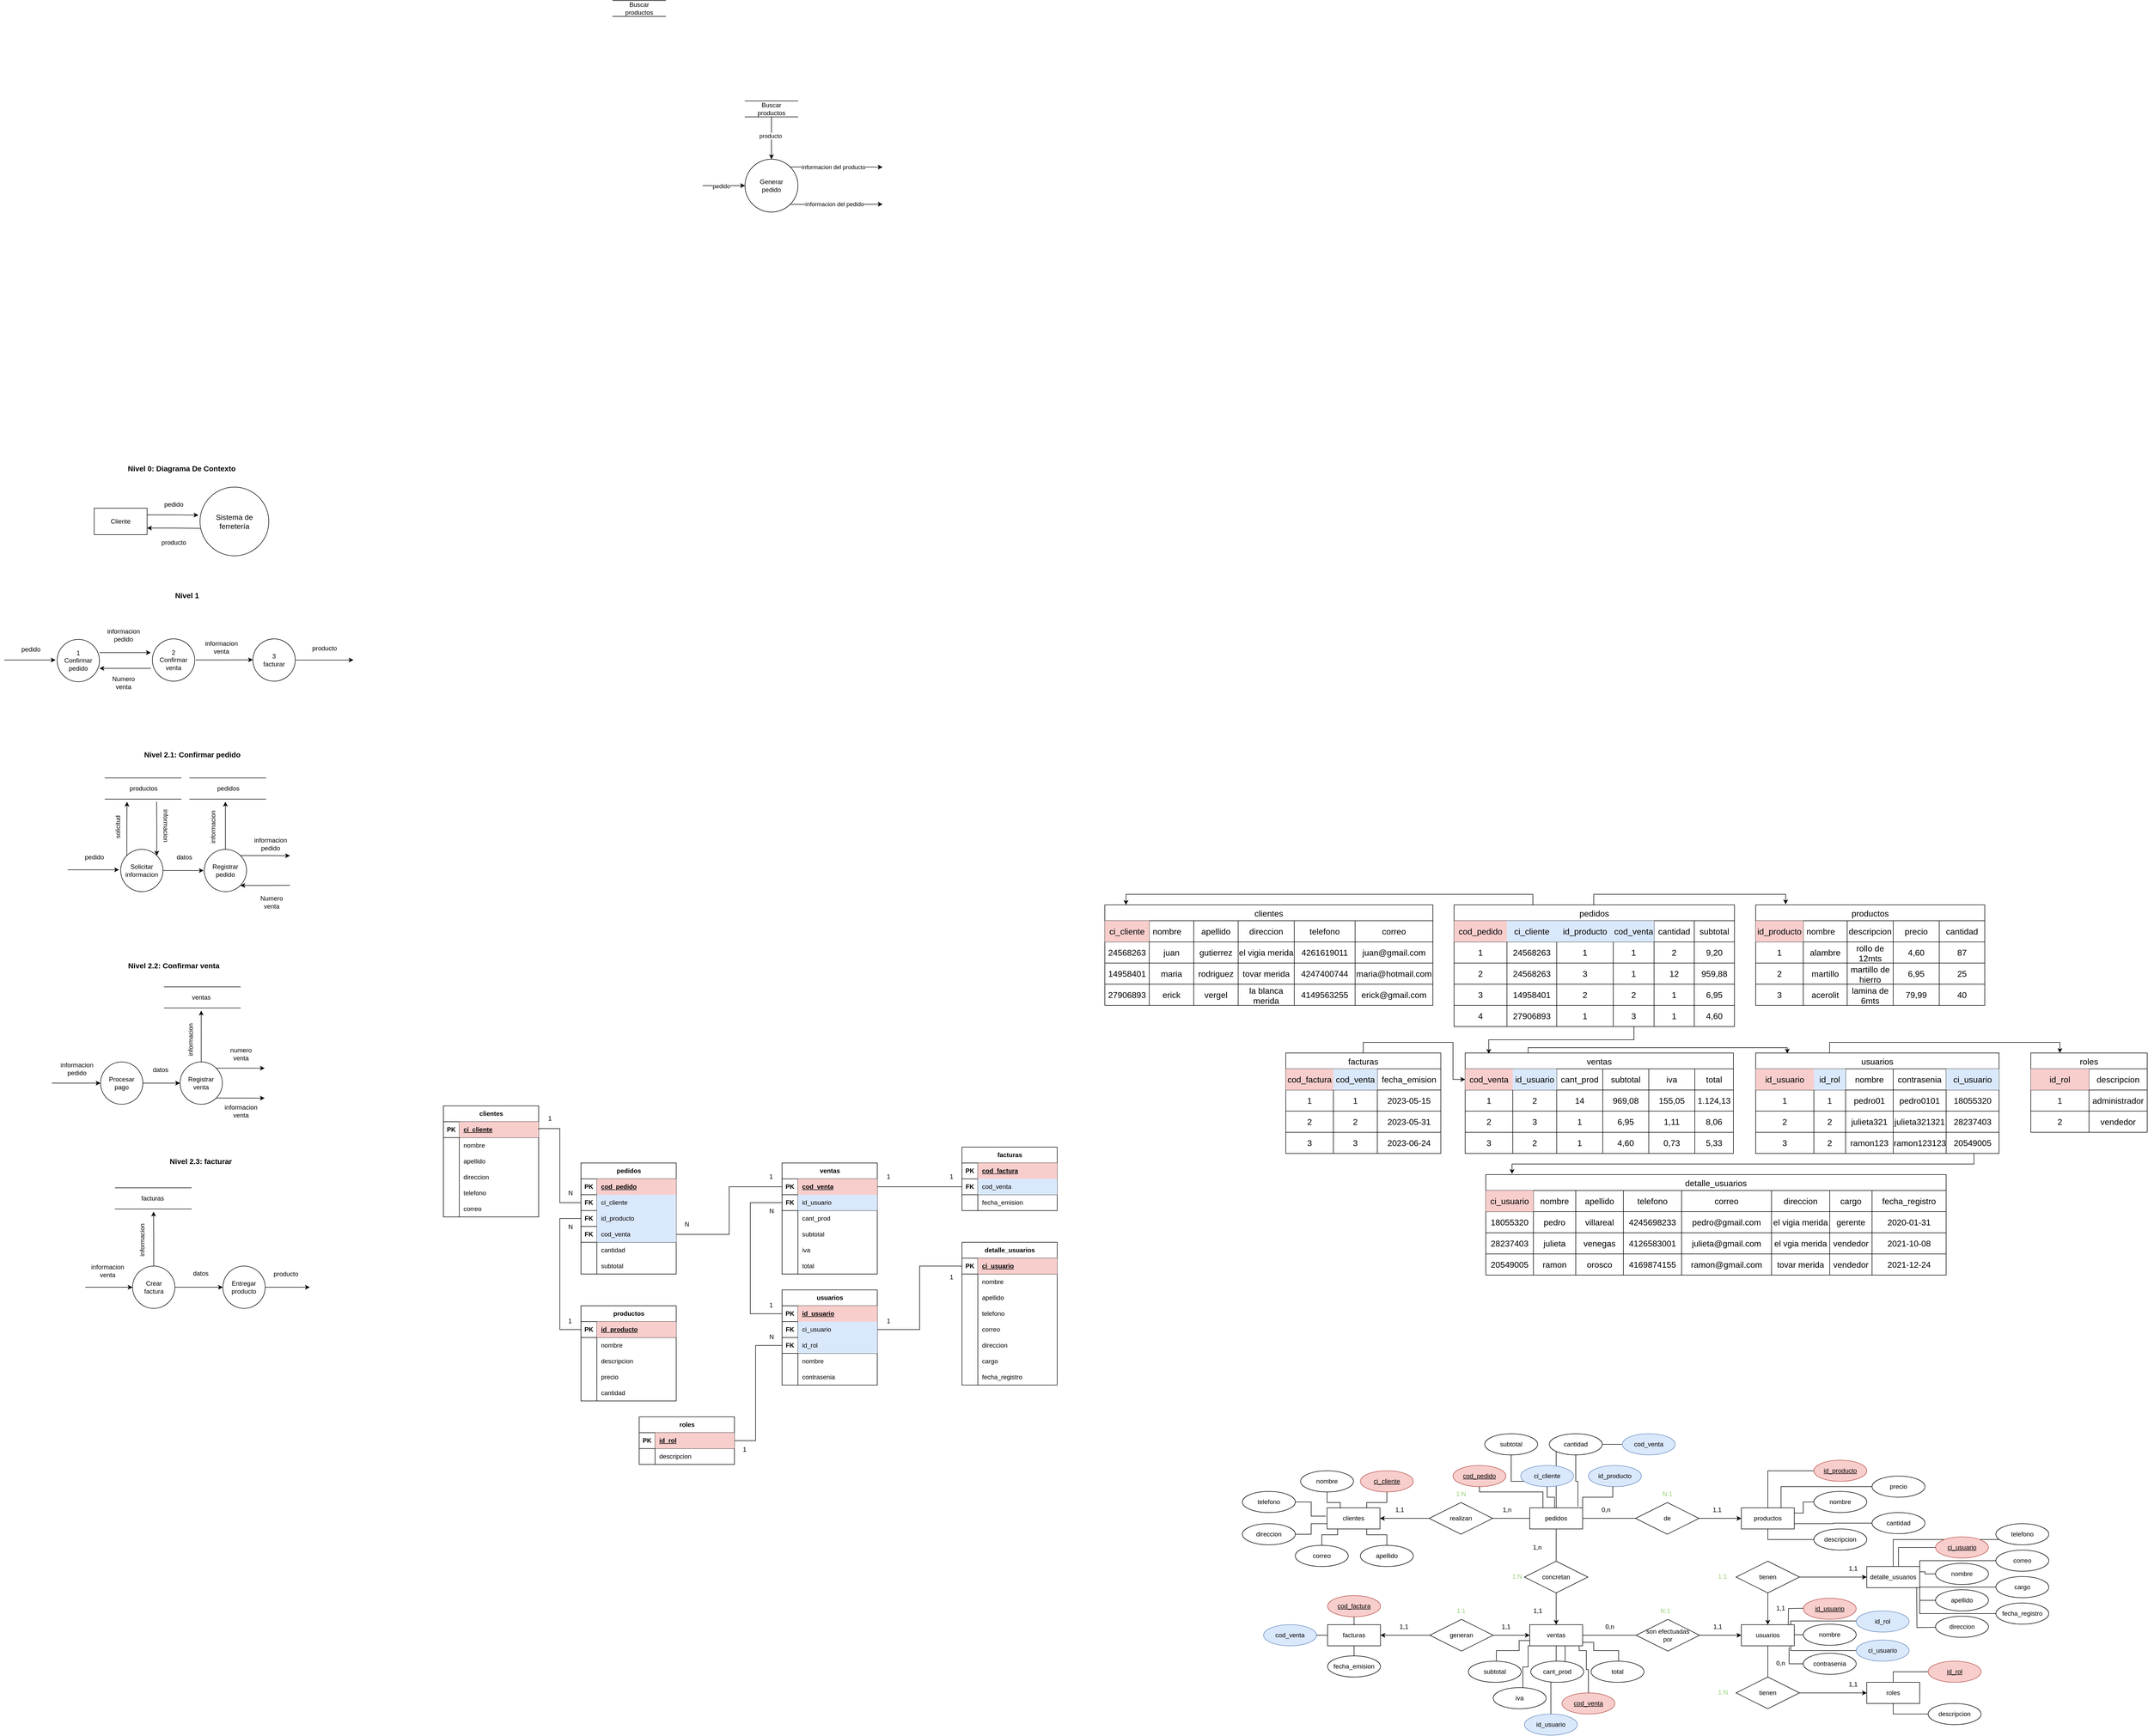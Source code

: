 <mxfile version="24.0.1" type="github" pages="2">
  <diagram name="Página-1" id="tUPF4e2RrrEcx1_tIhFq">
    <mxGraphModel dx="4365" dy="2931" grid="1" gridSize="10" guides="1" tooltips="1" connect="1" arrows="1" fold="1" page="1" pageScale="1" pageWidth="827" pageHeight="1169" math="0" shadow="0">
      <root>
        <mxCell id="0" />
        <mxCell id="1" parent="0" />
        <mxCell id="Qjsqlbw4hvBtA9EUlbDd-341" style="edgeStyle=orthogonalEdgeStyle;rounded=0;orthogonalLoop=1;jettySize=auto;html=1;entryX=0;entryY=0.5;entryDx=0;entryDy=0;endArrow=none;endFill=0;" parent="1" edge="1">
          <mxGeometry relative="1" as="geometry">
            <mxPoint x="674" y="1071" as="sourcePoint" />
          </mxGeometry>
        </mxCell>
        <mxCell id="bhtUxZpDnUtR8bzwBcb5-239" value="" style="group" parent="1" vertex="1" connectable="0">
          <mxGeometry x="-1700" y="70" width="1160" height="678" as="geometry" />
        </mxCell>
        <mxCell id="bhtUxZpDnUtR8bzwBcb5-13" value="clientes" style="shape=table;startSize=30;container=1;collapsible=1;childLayout=tableLayout;fixedRows=1;rowLines=0;fontStyle=1;align=center;resizeLast=1;html=1;" parent="bhtUxZpDnUtR8bzwBcb5-239" vertex="1">
          <mxGeometry width="180" height="210" as="geometry">
            <mxRectangle x="-108" y="210" width="70" height="30" as="alternateBounds" />
          </mxGeometry>
        </mxCell>
        <mxCell id="bhtUxZpDnUtR8bzwBcb5-14" value="" style="shape=tableRow;horizontal=0;startSize=0;swimlaneHead=0;swimlaneBody=0;fillColor=none;collapsible=0;dropTarget=0;points=[[0,0.5],[1,0.5]];portConstraint=eastwest;top=0;left=0;right=0;bottom=1;" parent="bhtUxZpDnUtR8bzwBcb5-13" vertex="1">
          <mxGeometry y="30" width="180" height="30" as="geometry" />
        </mxCell>
        <mxCell id="bhtUxZpDnUtR8bzwBcb5-15" value="PK" style="shape=partialRectangle;connectable=0;fillColor=none;top=0;left=0;bottom=0;right=0;fontStyle=1;overflow=hidden;whiteSpace=wrap;html=1;" parent="bhtUxZpDnUtR8bzwBcb5-14" vertex="1">
          <mxGeometry width="30" height="30" as="geometry">
            <mxRectangle width="30" height="30" as="alternateBounds" />
          </mxGeometry>
        </mxCell>
        <mxCell id="bhtUxZpDnUtR8bzwBcb5-16" value="ci_cliente" style="shape=partialRectangle;connectable=0;fillColor=#f8cecc;top=0;left=0;bottom=0;right=0;align=left;spacingLeft=6;fontStyle=5;overflow=hidden;whiteSpace=wrap;html=1;strokeColor=#b85450;" parent="bhtUxZpDnUtR8bzwBcb5-14" vertex="1">
          <mxGeometry x="30" width="150" height="30" as="geometry">
            <mxRectangle width="150" height="30" as="alternateBounds" />
          </mxGeometry>
        </mxCell>
        <mxCell id="bhtUxZpDnUtR8bzwBcb5-17" value="" style="shape=tableRow;horizontal=0;startSize=0;swimlaneHead=0;swimlaneBody=0;fillColor=none;collapsible=0;dropTarget=0;points=[[0,0.5],[1,0.5]];portConstraint=eastwest;top=0;left=0;right=0;bottom=0;" parent="bhtUxZpDnUtR8bzwBcb5-13" vertex="1">
          <mxGeometry y="60" width="180" height="30" as="geometry" />
        </mxCell>
        <mxCell id="bhtUxZpDnUtR8bzwBcb5-18" value="" style="shape=partialRectangle;connectable=0;fillColor=none;top=0;left=0;bottom=0;right=0;editable=1;overflow=hidden;whiteSpace=wrap;html=1;" parent="bhtUxZpDnUtR8bzwBcb5-17" vertex="1">
          <mxGeometry width="30" height="30" as="geometry">
            <mxRectangle width="30" height="30" as="alternateBounds" />
          </mxGeometry>
        </mxCell>
        <mxCell id="bhtUxZpDnUtR8bzwBcb5-19" value="nombre" style="shape=partialRectangle;connectable=0;fillColor=none;top=0;left=0;bottom=0;right=0;align=left;spacingLeft=6;overflow=hidden;whiteSpace=wrap;html=1;" parent="bhtUxZpDnUtR8bzwBcb5-17" vertex="1">
          <mxGeometry x="30" width="150" height="30" as="geometry">
            <mxRectangle width="150" height="30" as="alternateBounds" />
          </mxGeometry>
        </mxCell>
        <mxCell id="bhtUxZpDnUtR8bzwBcb5-20" value="" style="shape=tableRow;horizontal=0;startSize=0;swimlaneHead=0;swimlaneBody=0;fillColor=none;collapsible=0;dropTarget=0;points=[[0,0.5],[1,0.5]];portConstraint=eastwest;top=0;left=0;right=0;bottom=0;" parent="bhtUxZpDnUtR8bzwBcb5-13" vertex="1">
          <mxGeometry y="90" width="180" height="30" as="geometry" />
        </mxCell>
        <mxCell id="bhtUxZpDnUtR8bzwBcb5-21" value="" style="shape=partialRectangle;connectable=0;fillColor=none;top=0;left=0;bottom=0;right=0;editable=1;overflow=hidden;whiteSpace=wrap;html=1;" parent="bhtUxZpDnUtR8bzwBcb5-20" vertex="1">
          <mxGeometry width="30" height="30" as="geometry">
            <mxRectangle width="30" height="30" as="alternateBounds" />
          </mxGeometry>
        </mxCell>
        <mxCell id="bhtUxZpDnUtR8bzwBcb5-22" value="apellido" style="shape=partialRectangle;connectable=0;fillColor=none;top=0;left=0;bottom=0;right=0;align=left;spacingLeft=6;overflow=hidden;whiteSpace=wrap;html=1;" parent="bhtUxZpDnUtR8bzwBcb5-20" vertex="1">
          <mxGeometry x="30" width="150" height="30" as="geometry">
            <mxRectangle width="150" height="30" as="alternateBounds" />
          </mxGeometry>
        </mxCell>
        <mxCell id="bhtUxZpDnUtR8bzwBcb5-23" value="" style="shape=tableRow;horizontal=0;startSize=0;swimlaneHead=0;swimlaneBody=0;fillColor=none;collapsible=0;dropTarget=0;points=[[0,0.5],[1,0.5]];portConstraint=eastwest;top=0;left=0;right=0;bottom=0;" parent="bhtUxZpDnUtR8bzwBcb5-13" vertex="1">
          <mxGeometry y="120" width="180" height="30" as="geometry" />
        </mxCell>
        <mxCell id="bhtUxZpDnUtR8bzwBcb5-24" value="" style="shape=partialRectangle;connectable=0;fillColor=none;top=0;left=0;bottom=0;right=0;editable=1;overflow=hidden;whiteSpace=wrap;html=1;" parent="bhtUxZpDnUtR8bzwBcb5-23" vertex="1">
          <mxGeometry width="30" height="30" as="geometry">
            <mxRectangle width="30" height="30" as="alternateBounds" />
          </mxGeometry>
        </mxCell>
        <mxCell id="bhtUxZpDnUtR8bzwBcb5-25" value="direccion" style="shape=partialRectangle;connectable=0;fillColor=none;top=0;left=0;bottom=0;right=0;align=left;spacingLeft=6;overflow=hidden;whiteSpace=wrap;html=1;" parent="bhtUxZpDnUtR8bzwBcb5-23" vertex="1">
          <mxGeometry x="30" width="150" height="30" as="geometry">
            <mxRectangle width="150" height="30" as="alternateBounds" />
          </mxGeometry>
        </mxCell>
        <mxCell id="bhtUxZpDnUtR8bzwBcb5-26" value="" style="shape=tableRow;horizontal=0;startSize=0;swimlaneHead=0;swimlaneBody=0;fillColor=none;collapsible=0;dropTarget=0;points=[[0,0.5],[1,0.5]];portConstraint=eastwest;top=0;left=0;right=0;bottom=0;" parent="bhtUxZpDnUtR8bzwBcb5-13" vertex="1">
          <mxGeometry y="150" width="180" height="30" as="geometry" />
        </mxCell>
        <mxCell id="bhtUxZpDnUtR8bzwBcb5-27" value="" style="shape=partialRectangle;connectable=0;fillColor=none;top=0;left=0;bottom=0;right=0;editable=1;overflow=hidden;whiteSpace=wrap;html=1;" parent="bhtUxZpDnUtR8bzwBcb5-26" vertex="1">
          <mxGeometry width="30" height="30" as="geometry">
            <mxRectangle width="30" height="30" as="alternateBounds" />
          </mxGeometry>
        </mxCell>
        <mxCell id="bhtUxZpDnUtR8bzwBcb5-28" value="telefono" style="shape=partialRectangle;connectable=0;fillColor=none;top=0;left=0;bottom=0;right=0;align=left;spacingLeft=6;overflow=hidden;whiteSpace=wrap;html=1;" parent="bhtUxZpDnUtR8bzwBcb5-26" vertex="1">
          <mxGeometry x="30" width="150" height="30" as="geometry">
            <mxRectangle width="150" height="30" as="alternateBounds" />
          </mxGeometry>
        </mxCell>
        <mxCell id="bhtUxZpDnUtR8bzwBcb5-29" value="" style="shape=tableRow;horizontal=0;startSize=0;swimlaneHead=0;swimlaneBody=0;fillColor=none;collapsible=0;dropTarget=0;points=[[0,0.5],[1,0.5]];portConstraint=eastwest;top=0;left=0;right=0;bottom=0;" parent="bhtUxZpDnUtR8bzwBcb5-13" vertex="1">
          <mxGeometry y="180" width="180" height="30" as="geometry" />
        </mxCell>
        <mxCell id="bhtUxZpDnUtR8bzwBcb5-30" value="" style="shape=partialRectangle;connectable=0;fillColor=none;top=0;left=0;bottom=0;right=0;editable=1;overflow=hidden;whiteSpace=wrap;html=1;" parent="bhtUxZpDnUtR8bzwBcb5-29" vertex="1">
          <mxGeometry width="30" height="30" as="geometry">
            <mxRectangle width="30" height="30" as="alternateBounds" />
          </mxGeometry>
        </mxCell>
        <mxCell id="bhtUxZpDnUtR8bzwBcb5-31" value="correo" style="shape=partialRectangle;connectable=0;fillColor=none;top=0;left=0;bottom=0;right=0;align=left;spacingLeft=6;overflow=hidden;whiteSpace=wrap;html=1;" parent="bhtUxZpDnUtR8bzwBcb5-29" vertex="1">
          <mxGeometry x="30" width="150" height="30" as="geometry">
            <mxRectangle width="150" height="30" as="alternateBounds" />
          </mxGeometry>
        </mxCell>
        <mxCell id="bhtUxZpDnUtR8bzwBcb5-32" value="pedidos" style="shape=table;startSize=30;container=1;collapsible=1;childLayout=tableLayout;fixedRows=1;rowLines=0;fontStyle=1;align=center;resizeLast=1;html=1;" parent="bhtUxZpDnUtR8bzwBcb5-239" vertex="1">
          <mxGeometry x="260" y="108" width="180" height="210" as="geometry">
            <mxRectangle x="-108" y="210" width="70" height="30" as="alternateBounds" />
          </mxGeometry>
        </mxCell>
        <mxCell id="bhtUxZpDnUtR8bzwBcb5-33" value="" style="shape=tableRow;horizontal=0;startSize=0;swimlaneHead=0;swimlaneBody=0;fillColor=none;collapsible=0;dropTarget=0;points=[[0,0.5],[1,0.5]];portConstraint=eastwest;top=0;left=0;right=0;bottom=1;" parent="bhtUxZpDnUtR8bzwBcb5-32" vertex="1">
          <mxGeometry y="30" width="180" height="30" as="geometry" />
        </mxCell>
        <mxCell id="bhtUxZpDnUtR8bzwBcb5-34" value="PK" style="shape=partialRectangle;connectable=0;fillColor=none;top=0;left=0;bottom=0;right=0;fontStyle=1;overflow=hidden;whiteSpace=wrap;html=1;" parent="bhtUxZpDnUtR8bzwBcb5-33" vertex="1">
          <mxGeometry width="30" height="30" as="geometry">
            <mxRectangle width="30" height="30" as="alternateBounds" />
          </mxGeometry>
        </mxCell>
        <mxCell id="bhtUxZpDnUtR8bzwBcb5-35" value="cod_pedido" style="shape=partialRectangle;connectable=0;fillColor=#f8cecc;top=0;left=0;bottom=0;right=0;align=left;spacingLeft=6;fontStyle=5;overflow=hidden;whiteSpace=wrap;html=1;strokeColor=#b85450;" parent="bhtUxZpDnUtR8bzwBcb5-33" vertex="1">
          <mxGeometry x="30" width="150" height="30" as="geometry">
            <mxRectangle width="150" height="30" as="alternateBounds" />
          </mxGeometry>
        </mxCell>
        <mxCell id="bhtUxZpDnUtR8bzwBcb5-73" value="" style="shape=tableRow;horizontal=0;startSize=0;swimlaneHead=0;swimlaneBody=0;fillColor=none;collapsible=0;dropTarget=0;points=[[0,0.5],[1,0.5]];portConstraint=eastwest;top=0;left=0;right=0;bottom=1;" parent="bhtUxZpDnUtR8bzwBcb5-32" vertex="1">
          <mxGeometry y="60" width="180" height="30" as="geometry" />
        </mxCell>
        <mxCell id="bhtUxZpDnUtR8bzwBcb5-74" value="FK" style="shape=partialRectangle;connectable=0;fillColor=none;top=0;left=0;bottom=0;right=0;fontStyle=1;overflow=hidden;whiteSpace=wrap;html=1;" parent="bhtUxZpDnUtR8bzwBcb5-73" vertex="1">
          <mxGeometry width="30" height="30" as="geometry">
            <mxRectangle width="30" height="30" as="alternateBounds" />
          </mxGeometry>
        </mxCell>
        <mxCell id="bhtUxZpDnUtR8bzwBcb5-75" value="&lt;span style=&quot;font-weight: normal;&quot;&gt;ci_cliente&lt;/span&gt;" style="shape=partialRectangle;connectable=0;fillColor=#dae8fc;top=0;left=0;bottom=0;right=0;align=left;spacingLeft=6;fontStyle=1;overflow=hidden;whiteSpace=wrap;html=1;strokeColor=#6c8ebf;" parent="bhtUxZpDnUtR8bzwBcb5-73" vertex="1">
          <mxGeometry x="30" width="150" height="30" as="geometry">
            <mxRectangle width="150" height="30" as="alternateBounds" />
          </mxGeometry>
        </mxCell>
        <mxCell id="bhtUxZpDnUtR8bzwBcb5-76" value="" style="shape=tableRow;horizontal=0;startSize=0;swimlaneHead=0;swimlaneBody=0;fillColor=none;collapsible=0;dropTarget=0;points=[[0,0.5],[1,0.5]];portConstraint=eastwest;top=0;left=0;right=0;bottom=1;" parent="bhtUxZpDnUtR8bzwBcb5-32" vertex="1">
          <mxGeometry y="90" width="180" height="30" as="geometry" />
        </mxCell>
        <mxCell id="bhtUxZpDnUtR8bzwBcb5-77" value="FK" style="shape=partialRectangle;connectable=0;fillColor=none;top=0;left=0;bottom=0;right=0;fontStyle=1;overflow=hidden;whiteSpace=wrap;html=1;" parent="bhtUxZpDnUtR8bzwBcb5-76" vertex="1">
          <mxGeometry width="30" height="30" as="geometry">
            <mxRectangle width="30" height="30" as="alternateBounds" />
          </mxGeometry>
        </mxCell>
        <mxCell id="bhtUxZpDnUtR8bzwBcb5-78" value="&lt;span style=&quot;font-weight: 400;&quot;&gt;id_producto&lt;/span&gt;" style="shape=partialRectangle;connectable=0;fillColor=#dae8fc;top=0;left=0;bottom=0;right=0;align=left;spacingLeft=6;fontStyle=1;overflow=hidden;whiteSpace=wrap;html=1;strokeColor=#6c8ebf;" parent="bhtUxZpDnUtR8bzwBcb5-76" vertex="1">
          <mxGeometry x="30" width="150" height="30" as="geometry">
            <mxRectangle width="150" height="30" as="alternateBounds" />
          </mxGeometry>
        </mxCell>
        <mxCell id="bhtUxZpDnUtR8bzwBcb5-79" value="" style="shape=tableRow;horizontal=0;startSize=0;swimlaneHead=0;swimlaneBody=0;fillColor=none;collapsible=0;dropTarget=0;points=[[0,0.5],[1,0.5]];portConstraint=eastwest;top=0;left=0;right=0;bottom=1;" parent="bhtUxZpDnUtR8bzwBcb5-32" vertex="1">
          <mxGeometry y="120" width="180" height="30" as="geometry" />
        </mxCell>
        <mxCell id="bhtUxZpDnUtR8bzwBcb5-80" value="FK" style="shape=partialRectangle;connectable=0;fillColor=none;top=0;left=0;bottom=0;right=0;fontStyle=1;overflow=hidden;whiteSpace=wrap;html=1;" parent="bhtUxZpDnUtR8bzwBcb5-79" vertex="1">
          <mxGeometry width="30" height="30" as="geometry">
            <mxRectangle width="30" height="30" as="alternateBounds" />
          </mxGeometry>
        </mxCell>
        <mxCell id="bhtUxZpDnUtR8bzwBcb5-81" value="&lt;span style=&quot;font-weight: 400;&quot;&gt;cod_venta&lt;/span&gt;" style="shape=partialRectangle;connectable=0;fillColor=#dae8fc;top=0;left=0;bottom=0;right=0;align=left;spacingLeft=6;fontStyle=1;overflow=hidden;whiteSpace=wrap;html=1;strokeColor=#6c8ebf;" parent="bhtUxZpDnUtR8bzwBcb5-79" vertex="1">
          <mxGeometry x="30" width="150" height="30" as="geometry">
            <mxRectangle width="150" height="30" as="alternateBounds" />
          </mxGeometry>
        </mxCell>
        <mxCell id="bhtUxZpDnUtR8bzwBcb5-42" value="" style="shape=tableRow;horizontal=0;startSize=0;swimlaneHead=0;swimlaneBody=0;fillColor=none;collapsible=0;dropTarget=0;points=[[0,0.5],[1,0.5]];portConstraint=eastwest;top=0;left=0;right=0;bottom=0;" parent="bhtUxZpDnUtR8bzwBcb5-32" vertex="1">
          <mxGeometry y="150" width="180" height="30" as="geometry" />
        </mxCell>
        <mxCell id="bhtUxZpDnUtR8bzwBcb5-43" value="" style="shape=partialRectangle;connectable=0;fillColor=none;top=0;left=0;bottom=0;right=0;editable=1;overflow=hidden;whiteSpace=wrap;html=1;" parent="bhtUxZpDnUtR8bzwBcb5-42" vertex="1">
          <mxGeometry width="30" height="30" as="geometry">
            <mxRectangle width="30" height="30" as="alternateBounds" />
          </mxGeometry>
        </mxCell>
        <mxCell id="bhtUxZpDnUtR8bzwBcb5-44" value="cantidad" style="shape=partialRectangle;connectable=0;fillColor=none;top=0;left=0;bottom=0;right=0;align=left;spacingLeft=6;overflow=hidden;whiteSpace=wrap;html=1;" parent="bhtUxZpDnUtR8bzwBcb5-42" vertex="1">
          <mxGeometry x="30" width="150" height="30" as="geometry">
            <mxRectangle width="150" height="30" as="alternateBounds" />
          </mxGeometry>
        </mxCell>
        <mxCell id="bhtUxZpDnUtR8bzwBcb5-45" value="" style="shape=tableRow;horizontal=0;startSize=0;swimlaneHead=0;swimlaneBody=0;fillColor=none;collapsible=0;dropTarget=0;points=[[0,0.5],[1,0.5]];portConstraint=eastwest;top=0;left=0;right=0;bottom=0;" parent="bhtUxZpDnUtR8bzwBcb5-32" vertex="1">
          <mxGeometry y="180" width="180" height="30" as="geometry" />
        </mxCell>
        <mxCell id="bhtUxZpDnUtR8bzwBcb5-46" value="" style="shape=partialRectangle;connectable=0;fillColor=none;top=0;left=0;bottom=0;right=0;editable=1;overflow=hidden;whiteSpace=wrap;html=1;" parent="bhtUxZpDnUtR8bzwBcb5-45" vertex="1">
          <mxGeometry width="30" height="30" as="geometry">
            <mxRectangle width="30" height="30" as="alternateBounds" />
          </mxGeometry>
        </mxCell>
        <mxCell id="bhtUxZpDnUtR8bzwBcb5-47" value="subtotal" style="shape=partialRectangle;connectable=0;fillColor=none;top=0;left=0;bottom=0;right=0;align=left;spacingLeft=6;overflow=hidden;whiteSpace=wrap;html=1;" parent="bhtUxZpDnUtR8bzwBcb5-45" vertex="1">
          <mxGeometry x="30" width="150" height="30" as="geometry">
            <mxRectangle width="150" height="30" as="alternateBounds" />
          </mxGeometry>
        </mxCell>
        <mxCell id="bhtUxZpDnUtR8bzwBcb5-82" value="productos" style="shape=table;startSize=30;container=1;collapsible=1;childLayout=tableLayout;fixedRows=1;rowLines=0;fontStyle=1;align=center;resizeLast=1;html=1;" parent="bhtUxZpDnUtR8bzwBcb5-239" vertex="1">
          <mxGeometry x="260" y="378" width="180" height="180" as="geometry">
            <mxRectangle x="-108" y="210" width="70" height="30" as="alternateBounds" />
          </mxGeometry>
        </mxCell>
        <mxCell id="bhtUxZpDnUtR8bzwBcb5-83" value="" style="shape=tableRow;horizontal=0;startSize=0;swimlaneHead=0;swimlaneBody=0;fillColor=none;collapsible=0;dropTarget=0;points=[[0,0.5],[1,0.5]];portConstraint=eastwest;top=0;left=0;right=0;bottom=1;" parent="bhtUxZpDnUtR8bzwBcb5-82" vertex="1">
          <mxGeometry y="30" width="180" height="30" as="geometry" />
        </mxCell>
        <mxCell id="bhtUxZpDnUtR8bzwBcb5-84" value="PK" style="shape=partialRectangle;connectable=0;fillColor=none;top=0;left=0;bottom=0;right=0;fontStyle=1;overflow=hidden;whiteSpace=wrap;html=1;" parent="bhtUxZpDnUtR8bzwBcb5-83" vertex="1">
          <mxGeometry width="30" height="30" as="geometry">
            <mxRectangle width="30" height="30" as="alternateBounds" />
          </mxGeometry>
        </mxCell>
        <mxCell id="bhtUxZpDnUtR8bzwBcb5-85" value="id_producto" style="shape=partialRectangle;connectable=0;fillColor=#f8cecc;top=0;left=0;bottom=0;right=0;align=left;spacingLeft=6;fontStyle=5;overflow=hidden;whiteSpace=wrap;html=1;strokeColor=#b85450;" parent="bhtUxZpDnUtR8bzwBcb5-83" vertex="1">
          <mxGeometry x="30" width="150" height="30" as="geometry">
            <mxRectangle width="150" height="30" as="alternateBounds" />
          </mxGeometry>
        </mxCell>
        <mxCell id="bhtUxZpDnUtR8bzwBcb5-95" value="" style="shape=tableRow;horizontal=0;startSize=0;swimlaneHead=0;swimlaneBody=0;fillColor=none;collapsible=0;dropTarget=0;points=[[0,0.5],[1,0.5]];portConstraint=eastwest;top=0;left=0;right=0;bottom=0;" parent="bhtUxZpDnUtR8bzwBcb5-82" vertex="1">
          <mxGeometry y="60" width="180" height="30" as="geometry" />
        </mxCell>
        <mxCell id="bhtUxZpDnUtR8bzwBcb5-96" value="" style="shape=partialRectangle;connectable=0;fillColor=none;top=0;left=0;bottom=0;right=0;editable=1;overflow=hidden;whiteSpace=wrap;html=1;" parent="bhtUxZpDnUtR8bzwBcb5-95" vertex="1">
          <mxGeometry width="30" height="30" as="geometry">
            <mxRectangle width="30" height="30" as="alternateBounds" />
          </mxGeometry>
        </mxCell>
        <mxCell id="bhtUxZpDnUtR8bzwBcb5-97" value="nombre" style="shape=partialRectangle;connectable=0;fillColor=none;top=0;left=0;bottom=0;right=0;align=left;spacingLeft=6;overflow=hidden;whiteSpace=wrap;html=1;" parent="bhtUxZpDnUtR8bzwBcb5-95" vertex="1">
          <mxGeometry x="30" width="150" height="30" as="geometry">
            <mxRectangle width="150" height="30" as="alternateBounds" />
          </mxGeometry>
        </mxCell>
        <mxCell id="bhtUxZpDnUtR8bzwBcb5-98" value="" style="shape=tableRow;horizontal=0;startSize=0;swimlaneHead=0;swimlaneBody=0;fillColor=none;collapsible=0;dropTarget=0;points=[[0,0.5],[1,0.5]];portConstraint=eastwest;top=0;left=0;right=0;bottom=0;" parent="bhtUxZpDnUtR8bzwBcb5-82" vertex="1">
          <mxGeometry y="90" width="180" height="30" as="geometry" />
        </mxCell>
        <mxCell id="bhtUxZpDnUtR8bzwBcb5-99" value="" style="shape=partialRectangle;connectable=0;fillColor=none;top=0;left=0;bottom=0;right=0;editable=1;overflow=hidden;whiteSpace=wrap;html=1;" parent="bhtUxZpDnUtR8bzwBcb5-98" vertex="1">
          <mxGeometry width="30" height="30" as="geometry">
            <mxRectangle width="30" height="30" as="alternateBounds" />
          </mxGeometry>
        </mxCell>
        <mxCell id="bhtUxZpDnUtR8bzwBcb5-100" value="descripcion" style="shape=partialRectangle;connectable=0;fillColor=none;top=0;left=0;bottom=0;right=0;align=left;spacingLeft=6;overflow=hidden;whiteSpace=wrap;html=1;" parent="bhtUxZpDnUtR8bzwBcb5-98" vertex="1">
          <mxGeometry x="30" width="150" height="30" as="geometry">
            <mxRectangle width="150" height="30" as="alternateBounds" />
          </mxGeometry>
        </mxCell>
        <mxCell id="bhtUxZpDnUtR8bzwBcb5-101" style="shape=tableRow;horizontal=0;startSize=0;swimlaneHead=0;swimlaneBody=0;fillColor=none;collapsible=0;dropTarget=0;points=[[0,0.5],[1,0.5]];portConstraint=eastwest;top=0;left=0;right=0;bottom=0;" parent="bhtUxZpDnUtR8bzwBcb5-82" vertex="1">
          <mxGeometry y="120" width="180" height="30" as="geometry" />
        </mxCell>
        <mxCell id="bhtUxZpDnUtR8bzwBcb5-102" style="shape=partialRectangle;connectable=0;fillColor=none;top=0;left=0;bottom=0;right=0;editable=1;overflow=hidden;whiteSpace=wrap;html=1;" parent="bhtUxZpDnUtR8bzwBcb5-101" vertex="1">
          <mxGeometry width="30" height="30" as="geometry">
            <mxRectangle width="30" height="30" as="alternateBounds" />
          </mxGeometry>
        </mxCell>
        <mxCell id="bhtUxZpDnUtR8bzwBcb5-103" value="precio" style="shape=partialRectangle;connectable=0;fillColor=none;top=0;left=0;bottom=0;right=0;align=left;spacingLeft=6;overflow=hidden;whiteSpace=wrap;html=1;" parent="bhtUxZpDnUtR8bzwBcb5-101" vertex="1">
          <mxGeometry x="30" width="150" height="30" as="geometry">
            <mxRectangle width="150" height="30" as="alternateBounds" />
          </mxGeometry>
        </mxCell>
        <mxCell id="bhtUxZpDnUtR8bzwBcb5-104" style="shape=tableRow;horizontal=0;startSize=0;swimlaneHead=0;swimlaneBody=0;fillColor=none;collapsible=0;dropTarget=0;points=[[0,0.5],[1,0.5]];portConstraint=eastwest;top=0;left=0;right=0;bottom=0;" parent="bhtUxZpDnUtR8bzwBcb5-82" vertex="1">
          <mxGeometry y="150" width="180" height="30" as="geometry" />
        </mxCell>
        <mxCell id="bhtUxZpDnUtR8bzwBcb5-105" style="shape=partialRectangle;connectable=0;fillColor=none;top=0;left=0;bottom=0;right=0;editable=1;overflow=hidden;whiteSpace=wrap;html=1;" parent="bhtUxZpDnUtR8bzwBcb5-104" vertex="1">
          <mxGeometry width="30" height="30" as="geometry">
            <mxRectangle width="30" height="30" as="alternateBounds" />
          </mxGeometry>
        </mxCell>
        <mxCell id="bhtUxZpDnUtR8bzwBcb5-106" value="cantidad" style="shape=partialRectangle;connectable=0;fillColor=none;top=0;left=0;bottom=0;right=0;align=left;spacingLeft=6;overflow=hidden;whiteSpace=wrap;html=1;" parent="bhtUxZpDnUtR8bzwBcb5-104" vertex="1">
          <mxGeometry x="30" width="150" height="30" as="geometry">
            <mxRectangle width="150" height="30" as="alternateBounds" />
          </mxGeometry>
        </mxCell>
        <mxCell id="bhtUxZpDnUtR8bzwBcb5-108" style="edgeStyle=orthogonalEdgeStyle;rounded=0;orthogonalLoop=1;jettySize=auto;html=1;entryX=1;entryY=0.5;entryDx=0;entryDy=0;endArrow=none;endFill=0;" parent="bhtUxZpDnUtR8bzwBcb5-239" source="bhtUxZpDnUtR8bzwBcb5-73" target="bhtUxZpDnUtR8bzwBcb5-14" edge="1">
          <mxGeometry relative="1" as="geometry">
            <Array as="points">
              <mxPoint x="220" y="183" />
              <mxPoint x="220" y="43" />
            </Array>
          </mxGeometry>
        </mxCell>
        <mxCell id="bhtUxZpDnUtR8bzwBcb5-109" style="edgeStyle=orthogonalEdgeStyle;rounded=0;orthogonalLoop=1;jettySize=auto;html=1;entryX=0;entryY=0.5;entryDx=0;entryDy=0;endArrow=none;endFill=0;" parent="bhtUxZpDnUtR8bzwBcb5-239" source="bhtUxZpDnUtR8bzwBcb5-76" target="bhtUxZpDnUtR8bzwBcb5-83" edge="1">
          <mxGeometry relative="1" as="geometry">
            <Array as="points">
              <mxPoint x="220" y="213" />
              <mxPoint x="220" y="423" />
            </Array>
          </mxGeometry>
        </mxCell>
        <mxCell id="bhtUxZpDnUtR8bzwBcb5-110" value="ventas" style="shape=table;startSize=30;container=1;collapsible=1;childLayout=tableLayout;fixedRows=1;rowLines=0;fontStyle=1;align=center;resizeLast=1;html=1;" parent="bhtUxZpDnUtR8bzwBcb5-239" vertex="1">
          <mxGeometry x="640" y="108" width="180" height="210" as="geometry">
            <mxRectangle x="-108" y="210" width="70" height="30" as="alternateBounds" />
          </mxGeometry>
        </mxCell>
        <mxCell id="bhtUxZpDnUtR8bzwBcb5-111" value="" style="shape=tableRow;horizontal=0;startSize=0;swimlaneHead=0;swimlaneBody=0;fillColor=none;collapsible=0;dropTarget=0;points=[[0,0.5],[1,0.5]];portConstraint=eastwest;top=0;left=0;right=0;bottom=1;" parent="bhtUxZpDnUtR8bzwBcb5-110" vertex="1">
          <mxGeometry y="30" width="180" height="30" as="geometry" />
        </mxCell>
        <mxCell id="bhtUxZpDnUtR8bzwBcb5-112" value="PK" style="shape=partialRectangle;connectable=0;fillColor=none;top=0;left=0;bottom=0;right=0;fontStyle=1;overflow=hidden;whiteSpace=wrap;html=1;" parent="bhtUxZpDnUtR8bzwBcb5-111" vertex="1">
          <mxGeometry width="30" height="30" as="geometry">
            <mxRectangle width="30" height="30" as="alternateBounds" />
          </mxGeometry>
        </mxCell>
        <mxCell id="bhtUxZpDnUtR8bzwBcb5-113" value="cod_venta" style="shape=partialRectangle;connectable=0;fillColor=#f8cecc;top=0;left=0;bottom=0;right=0;align=left;spacingLeft=6;fontStyle=5;overflow=hidden;whiteSpace=wrap;html=1;strokeColor=#b85450;" parent="bhtUxZpDnUtR8bzwBcb5-111" vertex="1">
          <mxGeometry x="30" width="150" height="30" as="geometry">
            <mxRectangle width="150" height="30" as="alternateBounds" />
          </mxGeometry>
        </mxCell>
        <mxCell id="bhtUxZpDnUtR8bzwBcb5-114" value="" style="shape=tableRow;horizontal=0;startSize=0;swimlaneHead=0;swimlaneBody=0;fillColor=none;collapsible=0;dropTarget=0;points=[[0,0.5],[1,0.5]];portConstraint=eastwest;top=0;left=0;right=0;bottom=1;" parent="bhtUxZpDnUtR8bzwBcb5-110" vertex="1">
          <mxGeometry y="60" width="180" height="30" as="geometry" />
        </mxCell>
        <mxCell id="bhtUxZpDnUtR8bzwBcb5-115" value="FK" style="shape=partialRectangle;connectable=0;fillColor=none;top=0;left=0;bottom=0;right=0;fontStyle=1;overflow=hidden;whiteSpace=wrap;html=1;" parent="bhtUxZpDnUtR8bzwBcb5-114" vertex="1">
          <mxGeometry width="30" height="30" as="geometry">
            <mxRectangle width="30" height="30" as="alternateBounds" />
          </mxGeometry>
        </mxCell>
        <mxCell id="bhtUxZpDnUtR8bzwBcb5-116" value="&lt;span style=&quot;font-weight: normal;&quot;&gt;id_usuario&lt;/span&gt;" style="shape=partialRectangle;connectable=0;fillColor=#dae8fc;top=0;left=0;bottom=0;right=0;align=left;spacingLeft=6;fontStyle=1;overflow=hidden;whiteSpace=wrap;html=1;strokeColor=#6c8ebf;" parent="bhtUxZpDnUtR8bzwBcb5-114" vertex="1">
          <mxGeometry x="30" width="150" height="30" as="geometry">
            <mxRectangle width="150" height="30" as="alternateBounds" />
          </mxGeometry>
        </mxCell>
        <mxCell id="bhtUxZpDnUtR8bzwBcb5-123" value="" style="shape=tableRow;horizontal=0;startSize=0;swimlaneHead=0;swimlaneBody=0;fillColor=none;collapsible=0;dropTarget=0;points=[[0,0.5],[1,0.5]];portConstraint=eastwest;top=0;left=0;right=0;bottom=0;" parent="bhtUxZpDnUtR8bzwBcb5-110" vertex="1">
          <mxGeometry y="90" width="180" height="30" as="geometry" />
        </mxCell>
        <mxCell id="bhtUxZpDnUtR8bzwBcb5-124" value="" style="shape=partialRectangle;connectable=0;fillColor=none;top=0;left=0;bottom=0;right=0;editable=1;overflow=hidden;whiteSpace=wrap;html=1;" parent="bhtUxZpDnUtR8bzwBcb5-123" vertex="1">
          <mxGeometry width="30" height="30" as="geometry">
            <mxRectangle width="30" height="30" as="alternateBounds" />
          </mxGeometry>
        </mxCell>
        <mxCell id="bhtUxZpDnUtR8bzwBcb5-125" value="cant_prod" style="shape=partialRectangle;connectable=0;fillColor=none;top=0;left=0;bottom=0;right=0;align=left;spacingLeft=6;overflow=hidden;whiteSpace=wrap;html=1;" parent="bhtUxZpDnUtR8bzwBcb5-123" vertex="1">
          <mxGeometry x="30" width="150" height="30" as="geometry">
            <mxRectangle width="150" height="30" as="alternateBounds" />
          </mxGeometry>
        </mxCell>
        <mxCell id="bhtUxZpDnUtR8bzwBcb5-126" value="" style="shape=tableRow;horizontal=0;startSize=0;swimlaneHead=0;swimlaneBody=0;fillColor=none;collapsible=0;dropTarget=0;points=[[0,0.5],[1,0.5]];portConstraint=eastwest;top=0;left=0;right=0;bottom=0;" parent="bhtUxZpDnUtR8bzwBcb5-110" vertex="1">
          <mxGeometry y="120" width="180" height="30" as="geometry" />
        </mxCell>
        <mxCell id="bhtUxZpDnUtR8bzwBcb5-127" value="" style="shape=partialRectangle;connectable=0;fillColor=none;top=0;left=0;bottom=0;right=0;editable=1;overflow=hidden;whiteSpace=wrap;html=1;" parent="bhtUxZpDnUtR8bzwBcb5-126" vertex="1">
          <mxGeometry width="30" height="30" as="geometry">
            <mxRectangle width="30" height="30" as="alternateBounds" />
          </mxGeometry>
        </mxCell>
        <mxCell id="bhtUxZpDnUtR8bzwBcb5-128" value="subtotal" style="shape=partialRectangle;connectable=0;fillColor=none;top=0;left=0;bottom=0;right=0;align=left;spacingLeft=6;overflow=hidden;whiteSpace=wrap;html=1;" parent="bhtUxZpDnUtR8bzwBcb5-126" vertex="1">
          <mxGeometry x="30" width="150" height="30" as="geometry">
            <mxRectangle width="150" height="30" as="alternateBounds" />
          </mxGeometry>
        </mxCell>
        <mxCell id="bhtUxZpDnUtR8bzwBcb5-129" value="" style="shape=tableRow;horizontal=0;startSize=0;swimlaneHead=0;swimlaneBody=0;fillColor=none;collapsible=0;dropTarget=0;points=[[0,0.5],[1,0.5]];portConstraint=eastwest;top=0;left=0;right=0;bottom=0;" parent="bhtUxZpDnUtR8bzwBcb5-110" vertex="1">
          <mxGeometry y="150" width="180" height="30" as="geometry" />
        </mxCell>
        <mxCell id="bhtUxZpDnUtR8bzwBcb5-130" value="" style="shape=partialRectangle;connectable=0;fillColor=none;top=0;left=0;bottom=0;right=0;editable=1;overflow=hidden;whiteSpace=wrap;html=1;" parent="bhtUxZpDnUtR8bzwBcb5-129" vertex="1">
          <mxGeometry width="30" height="30" as="geometry">
            <mxRectangle width="30" height="30" as="alternateBounds" />
          </mxGeometry>
        </mxCell>
        <mxCell id="bhtUxZpDnUtR8bzwBcb5-131" value="iva" style="shape=partialRectangle;connectable=0;fillColor=none;top=0;left=0;bottom=0;right=0;align=left;spacingLeft=6;overflow=hidden;whiteSpace=wrap;html=1;" parent="bhtUxZpDnUtR8bzwBcb5-129" vertex="1">
          <mxGeometry x="30" width="150" height="30" as="geometry">
            <mxRectangle width="150" height="30" as="alternateBounds" />
          </mxGeometry>
        </mxCell>
        <mxCell id="bhtUxZpDnUtR8bzwBcb5-132" value="" style="shape=tableRow;horizontal=0;startSize=0;swimlaneHead=0;swimlaneBody=0;fillColor=none;collapsible=0;dropTarget=0;points=[[0,0.5],[1,0.5]];portConstraint=eastwest;top=0;left=0;right=0;bottom=0;" parent="bhtUxZpDnUtR8bzwBcb5-110" vertex="1">
          <mxGeometry y="180" width="180" height="30" as="geometry" />
        </mxCell>
        <mxCell id="bhtUxZpDnUtR8bzwBcb5-133" value="" style="shape=partialRectangle;connectable=0;fillColor=none;top=0;left=0;bottom=0;right=0;editable=1;overflow=hidden;whiteSpace=wrap;html=1;" parent="bhtUxZpDnUtR8bzwBcb5-132" vertex="1">
          <mxGeometry width="30" height="30" as="geometry">
            <mxRectangle width="30" height="30" as="alternateBounds" />
          </mxGeometry>
        </mxCell>
        <mxCell id="bhtUxZpDnUtR8bzwBcb5-134" value="total" style="shape=partialRectangle;connectable=0;fillColor=none;top=0;left=0;bottom=0;right=0;align=left;spacingLeft=6;overflow=hidden;whiteSpace=wrap;html=1;" parent="bhtUxZpDnUtR8bzwBcb5-132" vertex="1">
          <mxGeometry x="30" width="150" height="30" as="geometry">
            <mxRectangle width="150" height="30" as="alternateBounds" />
          </mxGeometry>
        </mxCell>
        <mxCell id="bhtUxZpDnUtR8bzwBcb5-135" style="edgeStyle=orthogonalEdgeStyle;rounded=0;orthogonalLoop=1;jettySize=auto;html=1;entryX=0;entryY=0.5;entryDx=0;entryDy=0;endArrow=none;endFill=0;" parent="bhtUxZpDnUtR8bzwBcb5-239" source="bhtUxZpDnUtR8bzwBcb5-79" target="bhtUxZpDnUtR8bzwBcb5-111" edge="1">
          <mxGeometry relative="1" as="geometry" />
        </mxCell>
        <mxCell id="bhtUxZpDnUtR8bzwBcb5-136" value="facturas" style="shape=table;startSize=30;container=1;collapsible=1;childLayout=tableLayout;fixedRows=1;rowLines=0;fontStyle=1;align=center;resizeLast=1;html=1;" parent="bhtUxZpDnUtR8bzwBcb5-239" vertex="1">
          <mxGeometry x="980" y="78" width="180" height="120" as="geometry">
            <mxRectangle x="-108" y="210" width="70" height="30" as="alternateBounds" />
          </mxGeometry>
        </mxCell>
        <mxCell id="bhtUxZpDnUtR8bzwBcb5-137" value="" style="shape=tableRow;horizontal=0;startSize=0;swimlaneHead=0;swimlaneBody=0;fillColor=none;collapsible=0;dropTarget=0;points=[[0,0.5],[1,0.5]];portConstraint=eastwest;top=0;left=0;right=0;bottom=1;" parent="bhtUxZpDnUtR8bzwBcb5-136" vertex="1">
          <mxGeometry y="30" width="180" height="30" as="geometry" />
        </mxCell>
        <mxCell id="bhtUxZpDnUtR8bzwBcb5-138" value="PK" style="shape=partialRectangle;connectable=0;fillColor=none;top=0;left=0;bottom=0;right=0;fontStyle=1;overflow=hidden;whiteSpace=wrap;html=1;" parent="bhtUxZpDnUtR8bzwBcb5-137" vertex="1">
          <mxGeometry width="30" height="30" as="geometry">
            <mxRectangle width="30" height="30" as="alternateBounds" />
          </mxGeometry>
        </mxCell>
        <mxCell id="bhtUxZpDnUtR8bzwBcb5-139" value="cod_factura" style="shape=partialRectangle;connectable=0;fillColor=#f8cecc;top=0;left=0;bottom=0;right=0;align=left;spacingLeft=6;fontStyle=5;overflow=hidden;whiteSpace=wrap;html=1;strokeColor=#b85450;" parent="bhtUxZpDnUtR8bzwBcb5-137" vertex="1">
          <mxGeometry x="30" width="150" height="30" as="geometry">
            <mxRectangle width="150" height="30" as="alternateBounds" />
          </mxGeometry>
        </mxCell>
        <mxCell id="bhtUxZpDnUtR8bzwBcb5-140" value="" style="shape=tableRow;horizontal=0;startSize=0;swimlaneHead=0;swimlaneBody=0;fillColor=none;collapsible=0;dropTarget=0;points=[[0,0.5],[1,0.5]];portConstraint=eastwest;top=0;left=0;right=0;bottom=1;" parent="bhtUxZpDnUtR8bzwBcb5-136" vertex="1">
          <mxGeometry y="60" width="180" height="30" as="geometry" />
        </mxCell>
        <mxCell id="bhtUxZpDnUtR8bzwBcb5-141" value="FK" style="shape=partialRectangle;connectable=0;fillColor=none;top=0;left=0;bottom=0;right=0;fontStyle=1;overflow=hidden;whiteSpace=wrap;html=1;" parent="bhtUxZpDnUtR8bzwBcb5-140" vertex="1">
          <mxGeometry width="30" height="30" as="geometry">
            <mxRectangle width="30" height="30" as="alternateBounds" />
          </mxGeometry>
        </mxCell>
        <mxCell id="bhtUxZpDnUtR8bzwBcb5-142" value="&lt;span style=&quot;font-weight: normal;&quot;&gt;cod_venta&lt;/span&gt;" style="shape=partialRectangle;connectable=0;fillColor=#dae8fc;top=0;left=0;bottom=0;right=0;align=left;spacingLeft=6;fontStyle=1;overflow=hidden;whiteSpace=wrap;html=1;strokeColor=#6c8ebf;" parent="bhtUxZpDnUtR8bzwBcb5-140" vertex="1">
          <mxGeometry x="30" width="150" height="30" as="geometry">
            <mxRectangle width="150" height="30" as="alternateBounds" />
          </mxGeometry>
        </mxCell>
        <mxCell id="bhtUxZpDnUtR8bzwBcb5-143" value="" style="shape=tableRow;horizontal=0;startSize=0;swimlaneHead=0;swimlaneBody=0;fillColor=none;collapsible=0;dropTarget=0;points=[[0,0.5],[1,0.5]];portConstraint=eastwest;top=0;left=0;right=0;bottom=0;" parent="bhtUxZpDnUtR8bzwBcb5-136" vertex="1">
          <mxGeometry y="90" width="180" height="30" as="geometry" />
        </mxCell>
        <mxCell id="bhtUxZpDnUtR8bzwBcb5-144" value="" style="shape=partialRectangle;connectable=0;fillColor=none;top=0;left=0;bottom=0;right=0;editable=1;overflow=hidden;whiteSpace=wrap;html=1;" parent="bhtUxZpDnUtR8bzwBcb5-143" vertex="1">
          <mxGeometry width="30" height="30" as="geometry">
            <mxRectangle width="30" height="30" as="alternateBounds" />
          </mxGeometry>
        </mxCell>
        <mxCell id="bhtUxZpDnUtR8bzwBcb5-145" value="fecha_emision" style="shape=partialRectangle;connectable=0;fillColor=none;top=0;left=0;bottom=0;right=0;align=left;spacingLeft=6;overflow=hidden;whiteSpace=wrap;html=1;" parent="bhtUxZpDnUtR8bzwBcb5-143" vertex="1">
          <mxGeometry x="30" width="150" height="30" as="geometry">
            <mxRectangle width="150" height="30" as="alternateBounds" />
          </mxGeometry>
        </mxCell>
        <mxCell id="bhtUxZpDnUtR8bzwBcb5-157" style="edgeStyle=orthogonalEdgeStyle;rounded=0;orthogonalLoop=1;jettySize=auto;html=1;entryX=1;entryY=0.5;entryDx=0;entryDy=0;endArrow=none;endFill=0;" parent="bhtUxZpDnUtR8bzwBcb5-239" source="bhtUxZpDnUtR8bzwBcb5-140" target="bhtUxZpDnUtR8bzwBcb5-111" edge="1">
          <mxGeometry relative="1" as="geometry" />
        </mxCell>
        <mxCell id="bhtUxZpDnUtR8bzwBcb5-159" value="usuarios" style="shape=table;startSize=30;container=1;collapsible=1;childLayout=tableLayout;fixedRows=1;rowLines=0;fontStyle=1;align=center;resizeLast=1;html=1;" parent="bhtUxZpDnUtR8bzwBcb5-239" vertex="1">
          <mxGeometry x="640" y="348" width="180" height="180" as="geometry">
            <mxRectangle x="-108" y="210" width="70" height="30" as="alternateBounds" />
          </mxGeometry>
        </mxCell>
        <mxCell id="bhtUxZpDnUtR8bzwBcb5-160" value="" style="shape=tableRow;horizontal=0;startSize=0;swimlaneHead=0;swimlaneBody=0;fillColor=none;collapsible=0;dropTarget=0;points=[[0,0.5],[1,0.5]];portConstraint=eastwest;top=0;left=0;right=0;bottom=1;" parent="bhtUxZpDnUtR8bzwBcb5-159" vertex="1">
          <mxGeometry y="30" width="180" height="30" as="geometry" />
        </mxCell>
        <mxCell id="bhtUxZpDnUtR8bzwBcb5-161" value="PK" style="shape=partialRectangle;connectable=0;fillColor=none;top=0;left=0;bottom=0;right=0;fontStyle=1;overflow=hidden;whiteSpace=wrap;html=1;" parent="bhtUxZpDnUtR8bzwBcb5-160" vertex="1">
          <mxGeometry width="30" height="30" as="geometry">
            <mxRectangle width="30" height="30" as="alternateBounds" />
          </mxGeometry>
        </mxCell>
        <mxCell id="bhtUxZpDnUtR8bzwBcb5-162" value="id_usuario" style="shape=partialRectangle;connectable=0;fillColor=#f8cecc;top=0;left=0;bottom=0;right=0;align=left;spacingLeft=6;fontStyle=5;overflow=hidden;whiteSpace=wrap;html=1;strokeColor=#b85450;" parent="bhtUxZpDnUtR8bzwBcb5-160" vertex="1">
          <mxGeometry x="30" width="150" height="30" as="geometry">
            <mxRectangle width="150" height="30" as="alternateBounds" />
          </mxGeometry>
        </mxCell>
        <mxCell id="bhtUxZpDnUtR8bzwBcb5-163" value="" style="shape=tableRow;horizontal=0;startSize=0;swimlaneHead=0;swimlaneBody=0;fillColor=none;collapsible=0;dropTarget=0;points=[[0,0.5],[1,0.5]];portConstraint=eastwest;top=0;left=0;right=0;bottom=1;" parent="bhtUxZpDnUtR8bzwBcb5-159" vertex="1">
          <mxGeometry y="60" width="180" height="30" as="geometry" />
        </mxCell>
        <mxCell id="bhtUxZpDnUtR8bzwBcb5-164" value="FK" style="shape=partialRectangle;connectable=0;fillColor=none;top=0;left=0;bottom=0;right=0;fontStyle=1;overflow=hidden;whiteSpace=wrap;html=1;" parent="bhtUxZpDnUtR8bzwBcb5-163" vertex="1">
          <mxGeometry width="30" height="30" as="geometry">
            <mxRectangle width="30" height="30" as="alternateBounds" />
          </mxGeometry>
        </mxCell>
        <mxCell id="bhtUxZpDnUtR8bzwBcb5-165" value="&lt;span style=&quot;font-weight: normal;&quot;&gt;ci_usuario&lt;/span&gt;" style="shape=partialRectangle;connectable=0;fillColor=#dae8fc;top=0;left=0;bottom=0;right=0;align=left;spacingLeft=6;fontStyle=1;overflow=hidden;whiteSpace=wrap;html=1;strokeColor=#6c8ebf;" parent="bhtUxZpDnUtR8bzwBcb5-163" vertex="1">
          <mxGeometry x="30" width="150" height="30" as="geometry">
            <mxRectangle width="150" height="30" as="alternateBounds" />
          </mxGeometry>
        </mxCell>
        <mxCell id="bhtUxZpDnUtR8bzwBcb5-266" value="" style="shape=tableRow;horizontal=0;startSize=0;swimlaneHead=0;swimlaneBody=0;fillColor=none;collapsible=0;dropTarget=0;points=[[0,0.5],[1,0.5]];portConstraint=eastwest;top=0;left=0;right=0;bottom=1;" parent="bhtUxZpDnUtR8bzwBcb5-159" vertex="1">
          <mxGeometry y="90" width="180" height="30" as="geometry" />
        </mxCell>
        <mxCell id="bhtUxZpDnUtR8bzwBcb5-267" value="FK" style="shape=partialRectangle;connectable=0;fillColor=none;top=0;left=0;bottom=0;right=0;fontStyle=1;overflow=hidden;whiteSpace=wrap;html=1;" parent="bhtUxZpDnUtR8bzwBcb5-266" vertex="1">
          <mxGeometry width="30" height="30" as="geometry">
            <mxRectangle width="30" height="30" as="alternateBounds" />
          </mxGeometry>
        </mxCell>
        <mxCell id="bhtUxZpDnUtR8bzwBcb5-268" value="&lt;span style=&quot;font-weight: normal;&quot;&gt;id_rol&lt;/span&gt;" style="shape=partialRectangle;connectable=0;fillColor=#dae8fc;top=0;left=0;bottom=0;right=0;align=left;spacingLeft=6;fontStyle=1;overflow=hidden;whiteSpace=wrap;html=1;strokeColor=#6c8ebf;" parent="bhtUxZpDnUtR8bzwBcb5-266" vertex="1">
          <mxGeometry x="30" width="150" height="30" as="geometry">
            <mxRectangle width="150" height="30" as="alternateBounds" />
          </mxGeometry>
        </mxCell>
        <mxCell id="bhtUxZpDnUtR8bzwBcb5-166" value="" style="shape=tableRow;horizontal=0;startSize=0;swimlaneHead=0;swimlaneBody=0;fillColor=none;collapsible=0;dropTarget=0;points=[[0,0.5],[1,0.5]];portConstraint=eastwest;top=0;left=0;right=0;bottom=0;" parent="bhtUxZpDnUtR8bzwBcb5-159" vertex="1">
          <mxGeometry y="120" width="180" height="30" as="geometry" />
        </mxCell>
        <mxCell id="bhtUxZpDnUtR8bzwBcb5-167" value="" style="shape=partialRectangle;connectable=0;fillColor=none;top=0;left=0;bottom=0;right=0;editable=1;overflow=hidden;whiteSpace=wrap;html=1;" parent="bhtUxZpDnUtR8bzwBcb5-166" vertex="1">
          <mxGeometry width="30" height="30" as="geometry">
            <mxRectangle width="30" height="30" as="alternateBounds" />
          </mxGeometry>
        </mxCell>
        <mxCell id="bhtUxZpDnUtR8bzwBcb5-168" value="nombre" style="shape=partialRectangle;connectable=0;fillColor=none;top=0;left=0;bottom=0;right=0;align=left;spacingLeft=6;overflow=hidden;whiteSpace=wrap;html=1;" parent="bhtUxZpDnUtR8bzwBcb5-166" vertex="1">
          <mxGeometry x="30" width="150" height="30" as="geometry">
            <mxRectangle width="150" height="30" as="alternateBounds" />
          </mxGeometry>
        </mxCell>
        <mxCell id="bhtUxZpDnUtR8bzwBcb5-169" value="" style="shape=tableRow;horizontal=0;startSize=0;swimlaneHead=0;swimlaneBody=0;fillColor=none;collapsible=0;dropTarget=0;points=[[0,0.5],[1,0.5]];portConstraint=eastwest;top=0;left=0;right=0;bottom=0;" parent="bhtUxZpDnUtR8bzwBcb5-159" vertex="1">
          <mxGeometry y="150" width="180" height="30" as="geometry" />
        </mxCell>
        <mxCell id="bhtUxZpDnUtR8bzwBcb5-170" value="" style="shape=partialRectangle;connectable=0;fillColor=none;top=0;left=0;bottom=0;right=0;editable=1;overflow=hidden;whiteSpace=wrap;html=1;" parent="bhtUxZpDnUtR8bzwBcb5-169" vertex="1">
          <mxGeometry width="30" height="30" as="geometry">
            <mxRectangle width="30" height="30" as="alternateBounds" />
          </mxGeometry>
        </mxCell>
        <mxCell id="bhtUxZpDnUtR8bzwBcb5-171" value="contrasenia" style="shape=partialRectangle;connectable=0;fillColor=none;top=0;left=0;bottom=0;right=0;align=left;spacingLeft=6;overflow=hidden;whiteSpace=wrap;html=1;" parent="bhtUxZpDnUtR8bzwBcb5-169" vertex="1">
          <mxGeometry x="30" width="150" height="30" as="geometry">
            <mxRectangle width="150" height="30" as="alternateBounds" />
          </mxGeometry>
        </mxCell>
        <mxCell id="bhtUxZpDnUtR8bzwBcb5-176" style="edgeStyle=orthogonalEdgeStyle;rounded=0;orthogonalLoop=1;jettySize=auto;html=1;entryX=0;entryY=0.5;entryDx=0;entryDy=0;endArrow=none;endFill=0;" parent="bhtUxZpDnUtR8bzwBcb5-239" source="bhtUxZpDnUtR8bzwBcb5-114" target="bhtUxZpDnUtR8bzwBcb5-160" edge="1">
          <mxGeometry relative="1" as="geometry">
            <Array as="points">
              <mxPoint x="580" y="183" />
              <mxPoint x="580" y="393" />
            </Array>
          </mxGeometry>
        </mxCell>
        <mxCell id="bhtUxZpDnUtR8bzwBcb5-177" value="detalle_usuarios" style="shape=table;startSize=30;container=1;collapsible=1;childLayout=tableLayout;fixedRows=1;rowLines=0;fontStyle=1;align=center;resizeLast=1;html=1;" parent="bhtUxZpDnUtR8bzwBcb5-239" vertex="1">
          <mxGeometry x="980" y="258" width="180" height="270" as="geometry">
            <mxRectangle x="-108" y="210" width="70" height="30" as="alternateBounds" />
          </mxGeometry>
        </mxCell>
        <mxCell id="bhtUxZpDnUtR8bzwBcb5-178" value="" style="shape=tableRow;horizontal=0;startSize=0;swimlaneHead=0;swimlaneBody=0;fillColor=none;collapsible=0;dropTarget=0;points=[[0,0.5],[1,0.5]];portConstraint=eastwest;top=0;left=0;right=0;bottom=1;" parent="bhtUxZpDnUtR8bzwBcb5-177" vertex="1">
          <mxGeometry y="30" width="180" height="30" as="geometry" />
        </mxCell>
        <mxCell id="bhtUxZpDnUtR8bzwBcb5-179" value="PK" style="shape=partialRectangle;connectable=0;fillColor=none;top=0;left=0;bottom=0;right=0;fontStyle=1;overflow=hidden;whiteSpace=wrap;html=1;" parent="bhtUxZpDnUtR8bzwBcb5-178" vertex="1">
          <mxGeometry width="30" height="30" as="geometry">
            <mxRectangle width="30" height="30" as="alternateBounds" />
          </mxGeometry>
        </mxCell>
        <mxCell id="bhtUxZpDnUtR8bzwBcb5-180" value="ci_usuario" style="shape=partialRectangle;connectable=0;fillColor=#f8cecc;top=0;left=0;bottom=0;right=0;align=left;spacingLeft=6;fontStyle=5;overflow=hidden;whiteSpace=wrap;html=1;strokeColor=#b85450;" parent="bhtUxZpDnUtR8bzwBcb5-178" vertex="1">
          <mxGeometry x="30" width="150" height="30" as="geometry">
            <mxRectangle width="150" height="30" as="alternateBounds" />
          </mxGeometry>
        </mxCell>
        <mxCell id="bhtUxZpDnUtR8bzwBcb5-184" value="" style="shape=tableRow;horizontal=0;startSize=0;swimlaneHead=0;swimlaneBody=0;fillColor=none;collapsible=0;dropTarget=0;points=[[0,0.5],[1,0.5]];portConstraint=eastwest;top=0;left=0;right=0;bottom=0;" parent="bhtUxZpDnUtR8bzwBcb5-177" vertex="1">
          <mxGeometry y="60" width="180" height="30" as="geometry" />
        </mxCell>
        <mxCell id="bhtUxZpDnUtR8bzwBcb5-185" value="" style="shape=partialRectangle;connectable=0;fillColor=none;top=0;left=0;bottom=0;right=0;editable=1;overflow=hidden;whiteSpace=wrap;html=1;" parent="bhtUxZpDnUtR8bzwBcb5-184" vertex="1">
          <mxGeometry width="30" height="30" as="geometry">
            <mxRectangle width="30" height="30" as="alternateBounds" />
          </mxGeometry>
        </mxCell>
        <mxCell id="bhtUxZpDnUtR8bzwBcb5-186" value="nombre" style="shape=partialRectangle;connectable=0;fillColor=none;top=0;left=0;bottom=0;right=0;align=left;spacingLeft=6;overflow=hidden;whiteSpace=wrap;html=1;" parent="bhtUxZpDnUtR8bzwBcb5-184" vertex="1">
          <mxGeometry x="30" width="150" height="30" as="geometry">
            <mxRectangle width="150" height="30" as="alternateBounds" />
          </mxGeometry>
        </mxCell>
        <mxCell id="bhtUxZpDnUtR8bzwBcb5-187" value="" style="shape=tableRow;horizontal=0;startSize=0;swimlaneHead=0;swimlaneBody=0;fillColor=none;collapsible=0;dropTarget=0;points=[[0,0.5],[1,0.5]];portConstraint=eastwest;top=0;left=0;right=0;bottom=0;" parent="bhtUxZpDnUtR8bzwBcb5-177" vertex="1">
          <mxGeometry y="90" width="180" height="30" as="geometry" />
        </mxCell>
        <mxCell id="bhtUxZpDnUtR8bzwBcb5-188" value="" style="shape=partialRectangle;connectable=0;fillColor=none;top=0;left=0;bottom=0;right=0;editable=1;overflow=hidden;whiteSpace=wrap;html=1;" parent="bhtUxZpDnUtR8bzwBcb5-187" vertex="1">
          <mxGeometry width="30" height="30" as="geometry">
            <mxRectangle width="30" height="30" as="alternateBounds" />
          </mxGeometry>
        </mxCell>
        <mxCell id="bhtUxZpDnUtR8bzwBcb5-189" value="apellido" style="shape=partialRectangle;connectable=0;fillColor=none;top=0;left=0;bottom=0;right=0;align=left;spacingLeft=6;overflow=hidden;whiteSpace=wrap;html=1;" parent="bhtUxZpDnUtR8bzwBcb5-187" vertex="1">
          <mxGeometry x="30" width="150" height="30" as="geometry">
            <mxRectangle width="150" height="30" as="alternateBounds" />
          </mxGeometry>
        </mxCell>
        <mxCell id="bhtUxZpDnUtR8bzwBcb5-209" value="" style="shape=tableRow;horizontal=0;startSize=0;swimlaneHead=0;swimlaneBody=0;fillColor=none;collapsible=0;dropTarget=0;points=[[0,0.5],[1,0.5]];portConstraint=eastwest;top=0;left=0;right=0;bottom=0;" parent="bhtUxZpDnUtR8bzwBcb5-177" vertex="1">
          <mxGeometry y="120" width="180" height="30" as="geometry" />
        </mxCell>
        <mxCell id="bhtUxZpDnUtR8bzwBcb5-210" value="" style="shape=partialRectangle;connectable=0;fillColor=none;top=0;left=0;bottom=0;right=0;editable=1;overflow=hidden;whiteSpace=wrap;html=1;" parent="bhtUxZpDnUtR8bzwBcb5-209" vertex="1">
          <mxGeometry width="30" height="30" as="geometry">
            <mxRectangle width="30" height="30" as="alternateBounds" />
          </mxGeometry>
        </mxCell>
        <mxCell id="bhtUxZpDnUtR8bzwBcb5-211" value="telefono" style="shape=partialRectangle;connectable=0;fillColor=none;top=0;left=0;bottom=0;right=0;align=left;spacingLeft=6;overflow=hidden;whiteSpace=wrap;html=1;" parent="bhtUxZpDnUtR8bzwBcb5-209" vertex="1">
          <mxGeometry x="30" width="150" height="30" as="geometry">
            <mxRectangle width="150" height="30" as="alternateBounds" />
          </mxGeometry>
        </mxCell>
        <mxCell id="bhtUxZpDnUtR8bzwBcb5-212" value="" style="shape=tableRow;horizontal=0;startSize=0;swimlaneHead=0;swimlaneBody=0;fillColor=none;collapsible=0;dropTarget=0;points=[[0,0.5],[1,0.5]];portConstraint=eastwest;top=0;left=0;right=0;bottom=0;" parent="bhtUxZpDnUtR8bzwBcb5-177" vertex="1">
          <mxGeometry y="150" width="180" height="30" as="geometry" />
        </mxCell>
        <mxCell id="bhtUxZpDnUtR8bzwBcb5-213" value="" style="shape=partialRectangle;connectable=0;fillColor=none;top=0;left=0;bottom=0;right=0;editable=1;overflow=hidden;whiteSpace=wrap;html=1;" parent="bhtUxZpDnUtR8bzwBcb5-212" vertex="1">
          <mxGeometry width="30" height="30" as="geometry">
            <mxRectangle width="30" height="30" as="alternateBounds" />
          </mxGeometry>
        </mxCell>
        <mxCell id="bhtUxZpDnUtR8bzwBcb5-214" value="correo" style="shape=partialRectangle;connectable=0;fillColor=none;top=0;left=0;bottom=0;right=0;align=left;spacingLeft=6;overflow=hidden;whiteSpace=wrap;html=1;" parent="bhtUxZpDnUtR8bzwBcb5-212" vertex="1">
          <mxGeometry x="30" width="150" height="30" as="geometry">
            <mxRectangle width="150" height="30" as="alternateBounds" />
          </mxGeometry>
        </mxCell>
        <mxCell id="bhtUxZpDnUtR8bzwBcb5-215" value="" style="shape=tableRow;horizontal=0;startSize=0;swimlaneHead=0;swimlaneBody=0;fillColor=none;collapsible=0;dropTarget=0;points=[[0,0.5],[1,0.5]];portConstraint=eastwest;top=0;left=0;right=0;bottom=0;" parent="bhtUxZpDnUtR8bzwBcb5-177" vertex="1">
          <mxGeometry y="180" width="180" height="30" as="geometry" />
        </mxCell>
        <mxCell id="bhtUxZpDnUtR8bzwBcb5-216" value="" style="shape=partialRectangle;connectable=0;fillColor=none;top=0;left=0;bottom=0;right=0;editable=1;overflow=hidden;whiteSpace=wrap;html=1;" parent="bhtUxZpDnUtR8bzwBcb5-215" vertex="1">
          <mxGeometry width="30" height="30" as="geometry">
            <mxRectangle width="30" height="30" as="alternateBounds" />
          </mxGeometry>
        </mxCell>
        <mxCell id="bhtUxZpDnUtR8bzwBcb5-217" value="direccion" style="shape=partialRectangle;connectable=0;fillColor=none;top=0;left=0;bottom=0;right=0;align=left;spacingLeft=6;overflow=hidden;whiteSpace=wrap;html=1;" parent="bhtUxZpDnUtR8bzwBcb5-215" vertex="1">
          <mxGeometry x="30" width="150" height="30" as="geometry">
            <mxRectangle width="150" height="30" as="alternateBounds" />
          </mxGeometry>
        </mxCell>
        <mxCell id="bhtUxZpDnUtR8bzwBcb5-218" value="" style="shape=tableRow;horizontal=0;startSize=0;swimlaneHead=0;swimlaneBody=0;fillColor=none;collapsible=0;dropTarget=0;points=[[0,0.5],[1,0.5]];portConstraint=eastwest;top=0;left=0;right=0;bottom=0;" parent="bhtUxZpDnUtR8bzwBcb5-177" vertex="1">
          <mxGeometry y="210" width="180" height="30" as="geometry" />
        </mxCell>
        <mxCell id="bhtUxZpDnUtR8bzwBcb5-219" value="" style="shape=partialRectangle;connectable=0;fillColor=none;top=0;left=0;bottom=0;right=0;editable=1;overflow=hidden;whiteSpace=wrap;html=1;" parent="bhtUxZpDnUtR8bzwBcb5-218" vertex="1">
          <mxGeometry width="30" height="30" as="geometry">
            <mxRectangle width="30" height="30" as="alternateBounds" />
          </mxGeometry>
        </mxCell>
        <mxCell id="bhtUxZpDnUtR8bzwBcb5-220" value="cargo" style="shape=partialRectangle;connectable=0;fillColor=none;top=0;left=0;bottom=0;right=0;align=left;spacingLeft=6;overflow=hidden;whiteSpace=wrap;html=1;" parent="bhtUxZpDnUtR8bzwBcb5-218" vertex="1">
          <mxGeometry x="30" width="150" height="30" as="geometry">
            <mxRectangle width="150" height="30" as="alternateBounds" />
          </mxGeometry>
        </mxCell>
        <mxCell id="bhtUxZpDnUtR8bzwBcb5-221" value="" style="shape=tableRow;horizontal=0;startSize=0;swimlaneHead=0;swimlaneBody=0;fillColor=none;collapsible=0;dropTarget=0;points=[[0,0.5],[1,0.5]];portConstraint=eastwest;top=0;left=0;right=0;bottom=0;" parent="bhtUxZpDnUtR8bzwBcb5-177" vertex="1">
          <mxGeometry y="240" width="180" height="30" as="geometry" />
        </mxCell>
        <mxCell id="bhtUxZpDnUtR8bzwBcb5-222" value="" style="shape=partialRectangle;connectable=0;fillColor=none;top=0;left=0;bottom=0;right=0;editable=1;overflow=hidden;whiteSpace=wrap;html=1;" parent="bhtUxZpDnUtR8bzwBcb5-221" vertex="1">
          <mxGeometry width="30" height="30" as="geometry">
            <mxRectangle width="30" height="30" as="alternateBounds" />
          </mxGeometry>
        </mxCell>
        <mxCell id="bhtUxZpDnUtR8bzwBcb5-223" value="fecha_registro" style="shape=partialRectangle;connectable=0;fillColor=none;top=0;left=0;bottom=0;right=0;align=left;spacingLeft=6;overflow=hidden;whiteSpace=wrap;html=1;" parent="bhtUxZpDnUtR8bzwBcb5-221" vertex="1">
          <mxGeometry x="30" width="150" height="30" as="geometry">
            <mxRectangle width="150" height="30" as="alternateBounds" />
          </mxGeometry>
        </mxCell>
        <mxCell id="bhtUxZpDnUtR8bzwBcb5-190" value="roles" style="shape=table;startSize=30;container=1;collapsible=1;childLayout=tableLayout;fixedRows=1;rowLines=0;fontStyle=1;align=center;resizeLast=1;html=1;" parent="bhtUxZpDnUtR8bzwBcb5-239" vertex="1">
          <mxGeometry x="370" y="588" width="180" height="90" as="geometry">
            <mxRectangle x="-108" y="210" width="70" height="30" as="alternateBounds" />
          </mxGeometry>
        </mxCell>
        <mxCell id="bhtUxZpDnUtR8bzwBcb5-191" value="" style="shape=tableRow;horizontal=0;startSize=0;swimlaneHead=0;swimlaneBody=0;fillColor=none;collapsible=0;dropTarget=0;points=[[0,0.5],[1,0.5]];portConstraint=eastwest;top=0;left=0;right=0;bottom=1;" parent="bhtUxZpDnUtR8bzwBcb5-190" vertex="1">
          <mxGeometry y="30" width="180" height="30" as="geometry" />
        </mxCell>
        <mxCell id="bhtUxZpDnUtR8bzwBcb5-192" value="PK" style="shape=partialRectangle;connectable=0;fillColor=none;top=0;left=0;bottom=0;right=0;fontStyle=1;overflow=hidden;whiteSpace=wrap;html=1;" parent="bhtUxZpDnUtR8bzwBcb5-191" vertex="1">
          <mxGeometry width="30" height="30" as="geometry">
            <mxRectangle width="30" height="30" as="alternateBounds" />
          </mxGeometry>
        </mxCell>
        <mxCell id="bhtUxZpDnUtR8bzwBcb5-193" value="id_rol" style="shape=partialRectangle;connectable=0;fillColor=#f8cecc;top=0;left=0;bottom=0;right=0;align=left;spacingLeft=6;fontStyle=5;overflow=hidden;whiteSpace=wrap;html=1;strokeColor=#b85450;" parent="bhtUxZpDnUtR8bzwBcb5-191" vertex="1">
          <mxGeometry x="30" width="150" height="30" as="geometry">
            <mxRectangle width="150" height="30" as="alternateBounds" />
          </mxGeometry>
        </mxCell>
        <mxCell id="bhtUxZpDnUtR8bzwBcb5-200" value="" style="shape=tableRow;horizontal=0;startSize=0;swimlaneHead=0;swimlaneBody=0;fillColor=none;collapsible=0;dropTarget=0;points=[[0,0.5],[1,0.5]];portConstraint=eastwest;top=0;left=0;right=0;bottom=0;" parent="bhtUxZpDnUtR8bzwBcb5-190" vertex="1">
          <mxGeometry y="60" width="180" height="30" as="geometry" />
        </mxCell>
        <mxCell id="bhtUxZpDnUtR8bzwBcb5-201" value="" style="shape=partialRectangle;connectable=0;fillColor=none;top=0;left=0;bottom=0;right=0;editable=1;overflow=hidden;whiteSpace=wrap;html=1;" parent="bhtUxZpDnUtR8bzwBcb5-200" vertex="1">
          <mxGeometry width="30" height="30" as="geometry">
            <mxRectangle width="30" height="30" as="alternateBounds" />
          </mxGeometry>
        </mxCell>
        <mxCell id="bhtUxZpDnUtR8bzwBcb5-202" value="descripcion" style="shape=partialRectangle;connectable=0;fillColor=none;top=0;left=0;bottom=0;right=0;align=left;spacingLeft=6;overflow=hidden;whiteSpace=wrap;html=1;" parent="bhtUxZpDnUtR8bzwBcb5-200" vertex="1">
          <mxGeometry x="30" width="150" height="30" as="geometry">
            <mxRectangle width="150" height="30" as="alternateBounds" />
          </mxGeometry>
        </mxCell>
        <mxCell id="bhtUxZpDnUtR8bzwBcb5-203" style="edgeStyle=orthogonalEdgeStyle;rounded=0;orthogonalLoop=1;jettySize=auto;html=1;entryX=0;entryY=0.5;entryDx=0;entryDy=0;endArrow=none;endFill=0;" parent="bhtUxZpDnUtR8bzwBcb5-239" source="bhtUxZpDnUtR8bzwBcb5-191" target="bhtUxZpDnUtR8bzwBcb5-266" edge="1">
          <mxGeometry relative="1" as="geometry">
            <Array as="points">
              <mxPoint x="590" y="633" />
              <mxPoint x="590" y="453" />
            </Array>
          </mxGeometry>
        </mxCell>
        <mxCell id="bhtUxZpDnUtR8bzwBcb5-204" style="edgeStyle=orthogonalEdgeStyle;rounded=0;orthogonalLoop=1;jettySize=auto;html=1;entryX=0;entryY=0.5;entryDx=0;entryDy=0;endArrow=none;endFill=0;" parent="bhtUxZpDnUtR8bzwBcb5-239" source="bhtUxZpDnUtR8bzwBcb5-160" edge="1">
          <mxGeometry relative="1" as="geometry" />
        </mxCell>
        <mxCell id="bhtUxZpDnUtR8bzwBcb5-225" value="1" style="text;strokeColor=none;fillColor=none;spacingLeft=4;spacingRight=4;overflow=hidden;rotatable=0;points=[[0,0.5],[1,0.5]];portConstraint=eastwest;fontSize=12;whiteSpace=wrap;html=1;" parent="bhtUxZpDnUtR8bzwBcb5-239" vertex="1">
          <mxGeometry x="192" y="10" width="20" height="30" as="geometry" />
        </mxCell>
        <mxCell id="bhtUxZpDnUtR8bzwBcb5-226" value="N" style="text;strokeColor=none;fillColor=none;spacingLeft=4;spacingRight=4;overflow=hidden;rotatable=0;points=[[0,0.5],[1,0.5]];portConstraint=eastwest;fontSize=12;whiteSpace=wrap;html=1;" parent="bhtUxZpDnUtR8bzwBcb5-239" vertex="1">
          <mxGeometry x="230" y="151" width="20" height="30" as="geometry" />
        </mxCell>
        <mxCell id="bhtUxZpDnUtR8bzwBcb5-227" value="N" style="text;strokeColor=none;fillColor=none;spacingLeft=4;spacingRight=4;overflow=hidden;rotatable=0;points=[[0,0.5],[1,0.5]];portConstraint=eastwest;fontSize=12;whiteSpace=wrap;html=1;" parent="bhtUxZpDnUtR8bzwBcb5-239" vertex="1">
          <mxGeometry x="230" y="215" width="20" height="30" as="geometry" />
        </mxCell>
        <mxCell id="bhtUxZpDnUtR8bzwBcb5-228" value="1" style="text;strokeColor=none;fillColor=none;spacingLeft=4;spacingRight=4;overflow=hidden;rotatable=0;points=[[0,0.5],[1,0.5]];portConstraint=eastwest;fontSize=12;whiteSpace=wrap;html=1;" parent="bhtUxZpDnUtR8bzwBcb5-239" vertex="1">
          <mxGeometry x="230" y="393" width="20" height="30" as="geometry" />
        </mxCell>
        <mxCell id="bhtUxZpDnUtR8bzwBcb5-229" value="N" style="text;strokeColor=none;fillColor=none;spacingLeft=4;spacingRight=4;overflow=hidden;rotatable=0;points=[[0,0.5],[1,0.5]];portConstraint=eastwest;fontSize=12;whiteSpace=wrap;html=1;" parent="bhtUxZpDnUtR8bzwBcb5-239" vertex="1">
          <mxGeometry x="450" y="210" width="20" height="30" as="geometry" />
        </mxCell>
        <mxCell id="bhtUxZpDnUtR8bzwBcb5-230" value="1" style="text;strokeColor=none;fillColor=none;spacingLeft=4;spacingRight=4;overflow=hidden;rotatable=0;points=[[0,0.5],[1,0.5]];portConstraint=eastwest;fontSize=12;whiteSpace=wrap;html=1;" parent="bhtUxZpDnUtR8bzwBcb5-239" vertex="1">
          <mxGeometry x="610" y="120" width="20" height="30" as="geometry" />
        </mxCell>
        <mxCell id="bhtUxZpDnUtR8bzwBcb5-231" value="N" style="text;strokeColor=none;fillColor=none;spacingLeft=4;spacingRight=4;overflow=hidden;rotatable=0;points=[[0,0.5],[1,0.5]];portConstraint=eastwest;fontSize=12;whiteSpace=wrap;html=1;" parent="bhtUxZpDnUtR8bzwBcb5-239" vertex="1">
          <mxGeometry x="610" y="185" width="20" height="30" as="geometry" />
        </mxCell>
        <mxCell id="bhtUxZpDnUtR8bzwBcb5-232" value="1" style="text;strokeColor=none;fillColor=none;spacingLeft=4;spacingRight=4;overflow=hidden;rotatable=0;points=[[0,0.5],[1,0.5]];portConstraint=eastwest;fontSize=12;whiteSpace=wrap;html=1;" parent="bhtUxZpDnUtR8bzwBcb5-239" vertex="1">
          <mxGeometry x="610" y="363" width="20" height="30" as="geometry" />
        </mxCell>
        <mxCell id="bhtUxZpDnUtR8bzwBcb5-233" value="N" style="text;strokeColor=none;fillColor=none;spacingLeft=4;spacingRight=4;overflow=hidden;rotatable=0;points=[[0,0.5],[1,0.5]];portConstraint=eastwest;fontSize=12;whiteSpace=wrap;html=1;" parent="bhtUxZpDnUtR8bzwBcb5-239" vertex="1">
          <mxGeometry x="610" y="423" width="20" height="30" as="geometry" />
        </mxCell>
        <mxCell id="bhtUxZpDnUtR8bzwBcb5-234" value="1" style="text;strokeColor=none;fillColor=none;spacingLeft=4;spacingRight=4;overflow=hidden;rotatable=0;points=[[0,0.5],[1,0.5]];portConstraint=eastwest;fontSize=12;whiteSpace=wrap;html=1;" parent="bhtUxZpDnUtR8bzwBcb5-239" vertex="1">
          <mxGeometry x="560" y="636" width="20" height="30" as="geometry" />
        </mxCell>
        <mxCell id="bhtUxZpDnUtR8bzwBcb5-235" value="1" style="text;strokeColor=none;fillColor=none;spacingLeft=4;spacingRight=4;overflow=hidden;rotatable=0;points=[[0,0.5],[1,0.5]];portConstraint=eastwest;fontSize=12;whiteSpace=wrap;html=1;" parent="bhtUxZpDnUtR8bzwBcb5-239" vertex="1">
          <mxGeometry x="832" y="120" width="20" height="30" as="geometry" />
        </mxCell>
        <mxCell id="bhtUxZpDnUtR8bzwBcb5-236" value="1" style="text;strokeColor=none;fillColor=none;spacingLeft=4;spacingRight=4;overflow=hidden;rotatable=0;points=[[0,0.5],[1,0.5]];portConstraint=eastwest;fontSize=12;whiteSpace=wrap;html=1;" parent="bhtUxZpDnUtR8bzwBcb5-239" vertex="1">
          <mxGeometry x="951" y="120" width="20" height="30" as="geometry" />
        </mxCell>
        <mxCell id="bhtUxZpDnUtR8bzwBcb5-237" value="1" style="text;strokeColor=none;fillColor=none;spacingLeft=4;spacingRight=4;overflow=hidden;rotatable=0;points=[[0,0.5],[1,0.5]];portConstraint=eastwest;fontSize=12;whiteSpace=wrap;html=1;" parent="bhtUxZpDnUtR8bzwBcb5-239" vertex="1">
          <mxGeometry x="832" y="393" width="20" height="30" as="geometry" />
        </mxCell>
        <mxCell id="bhtUxZpDnUtR8bzwBcb5-238" value="1" style="text;strokeColor=none;fillColor=none;spacingLeft=4;spacingRight=4;overflow=hidden;rotatable=0;points=[[0,0.5],[1,0.5]];portConstraint=eastwest;fontSize=12;whiteSpace=wrap;html=1;" parent="bhtUxZpDnUtR8bzwBcb5-239" vertex="1">
          <mxGeometry x="951" y="310" width="20" height="30" as="geometry" />
        </mxCell>
        <mxCell id="kpPn6OBREMJsvjbHlfmB-1" style="edgeStyle=orthogonalEdgeStyle;rounded=0;orthogonalLoop=1;jettySize=auto;html=1;exitX=1;exitY=0.5;exitDx=0;exitDy=0;entryX=0;entryY=0.5;entryDx=0;entryDy=0;endArrow=none;endFill=0;" parent="bhtUxZpDnUtR8bzwBcb5-239" source="bhtUxZpDnUtR8bzwBcb5-163" target="bhtUxZpDnUtR8bzwBcb5-178" edge="1">
          <mxGeometry relative="1" as="geometry" />
        </mxCell>
        <mxCell id="kpPn6OBREMJsvjbHlfmB-103" value="" style="group" parent="1" vertex="1" connectable="0">
          <mxGeometry x="-450" y="-310" width="1970" height="700" as="geometry" />
        </mxCell>
        <mxCell id="Qjsqlbw4hvBtA9EUlbDd-1" value="clientes" style="shape=table;startSize=30;container=1;collapsible=0;childLayout=tableLayout;strokeColor=default;fontSize=16;" parent="kpPn6OBREMJsvjbHlfmB-103" vertex="1">
          <mxGeometry width="620" height="190" as="geometry" />
        </mxCell>
        <mxCell id="Qjsqlbw4hvBtA9EUlbDd-2" value="" style="shape=tableRow;horizontal=0;startSize=0;swimlaneHead=0;swimlaneBody=0;strokeColor=inherit;top=0;left=0;bottom=0;right=0;collapsible=0;dropTarget=0;fillColor=none;points=[[0,0.5],[1,0.5]];portConstraint=eastwest;fontSize=16;" parent="Qjsqlbw4hvBtA9EUlbDd-1" vertex="1">
          <mxGeometry y="30" width="620" height="40" as="geometry" />
        </mxCell>
        <mxCell id="Qjsqlbw4hvBtA9EUlbDd-3" value="ci_cliente" style="shape=partialRectangle;html=1;whiteSpace=wrap;connectable=0;strokeColor=#b85450;overflow=hidden;fillColor=#f8cecc;top=0;left=0;bottom=0;right=0;pointerEvents=1;fontSize=16;" parent="Qjsqlbw4hvBtA9EUlbDd-2" vertex="1">
          <mxGeometry width="84" height="40" as="geometry">
            <mxRectangle width="84" height="40" as="alternateBounds" />
          </mxGeometry>
        </mxCell>
        <mxCell id="Qjsqlbw4hvBtA9EUlbDd-4" value="nombre&lt;span style=&quot;white-space: pre;&quot;&gt;&#x9;&lt;/span&gt;" style="shape=partialRectangle;html=1;whiteSpace=wrap;connectable=0;strokeColor=inherit;overflow=hidden;fillColor=none;top=0;left=0;bottom=0;right=0;pointerEvents=1;fontSize=16;" parent="Qjsqlbw4hvBtA9EUlbDd-2" vertex="1">
          <mxGeometry x="84" width="84" height="40" as="geometry">
            <mxRectangle width="84" height="40" as="alternateBounds" />
          </mxGeometry>
        </mxCell>
        <mxCell id="Qjsqlbw4hvBtA9EUlbDd-5" value="apellido" style="shape=partialRectangle;html=1;whiteSpace=wrap;connectable=0;strokeColor=inherit;overflow=hidden;fillColor=none;top=0;left=0;bottom=0;right=0;pointerEvents=1;fontSize=16;" parent="Qjsqlbw4hvBtA9EUlbDd-2" vertex="1">
          <mxGeometry x="168" width="84" height="40" as="geometry">
            <mxRectangle width="84" height="40" as="alternateBounds" />
          </mxGeometry>
        </mxCell>
        <mxCell id="Qjsqlbw4hvBtA9EUlbDd-21" value="direccion" style="shape=partialRectangle;html=1;whiteSpace=wrap;connectable=0;strokeColor=inherit;overflow=hidden;fillColor=none;top=0;left=0;bottom=0;right=0;pointerEvents=1;fontSize=16;" parent="Qjsqlbw4hvBtA9EUlbDd-2" vertex="1">
          <mxGeometry x="252" width="106" height="40" as="geometry">
            <mxRectangle width="106" height="40" as="alternateBounds" />
          </mxGeometry>
        </mxCell>
        <mxCell id="Qjsqlbw4hvBtA9EUlbDd-18" value="telefono" style="shape=partialRectangle;html=1;whiteSpace=wrap;connectable=0;strokeColor=inherit;overflow=hidden;fillColor=none;top=0;left=0;bottom=0;right=0;pointerEvents=1;fontSize=16;" parent="Qjsqlbw4hvBtA9EUlbDd-2" vertex="1">
          <mxGeometry x="358" width="115" height="40" as="geometry">
            <mxRectangle width="115" height="40" as="alternateBounds" />
          </mxGeometry>
        </mxCell>
        <mxCell id="Qjsqlbw4hvBtA9EUlbDd-24" value="correo" style="shape=partialRectangle;html=1;whiteSpace=wrap;connectable=0;strokeColor=inherit;overflow=hidden;fillColor=none;top=0;left=0;bottom=0;right=0;pointerEvents=1;fontSize=16;" parent="Qjsqlbw4hvBtA9EUlbDd-2" vertex="1">
          <mxGeometry x="473" width="147" height="40" as="geometry">
            <mxRectangle width="147" height="40" as="alternateBounds" />
          </mxGeometry>
        </mxCell>
        <mxCell id="Qjsqlbw4hvBtA9EUlbDd-6" value="" style="shape=tableRow;horizontal=0;startSize=0;swimlaneHead=0;swimlaneBody=0;strokeColor=inherit;top=0;left=0;bottom=0;right=0;collapsible=0;dropTarget=0;fillColor=none;points=[[0,0.5],[1,0.5]];portConstraint=eastwest;fontSize=16;" parent="Qjsqlbw4hvBtA9EUlbDd-1" vertex="1">
          <mxGeometry y="70" width="620" height="40" as="geometry" />
        </mxCell>
        <mxCell id="Qjsqlbw4hvBtA9EUlbDd-7" value="24568263" style="shape=partialRectangle;html=1;whiteSpace=wrap;connectable=0;strokeColor=inherit;overflow=hidden;fillColor=none;top=0;left=0;bottom=0;right=0;pointerEvents=1;fontSize=16;" parent="Qjsqlbw4hvBtA9EUlbDd-6" vertex="1">
          <mxGeometry width="84" height="40" as="geometry">
            <mxRectangle width="84" height="40" as="alternateBounds" />
          </mxGeometry>
        </mxCell>
        <mxCell id="Qjsqlbw4hvBtA9EUlbDd-8" value="juan" style="shape=partialRectangle;html=1;whiteSpace=wrap;connectable=0;strokeColor=inherit;overflow=hidden;fillColor=none;top=0;left=0;bottom=0;right=0;pointerEvents=1;fontSize=16;" parent="Qjsqlbw4hvBtA9EUlbDd-6" vertex="1">
          <mxGeometry x="84" width="84" height="40" as="geometry">
            <mxRectangle width="84" height="40" as="alternateBounds" />
          </mxGeometry>
        </mxCell>
        <mxCell id="Qjsqlbw4hvBtA9EUlbDd-9" value="gutierrez" style="shape=partialRectangle;html=1;whiteSpace=wrap;connectable=0;strokeColor=inherit;overflow=hidden;fillColor=none;top=0;left=0;bottom=0;right=0;pointerEvents=1;fontSize=16;" parent="Qjsqlbw4hvBtA9EUlbDd-6" vertex="1">
          <mxGeometry x="168" width="84" height="40" as="geometry">
            <mxRectangle width="84" height="40" as="alternateBounds" />
          </mxGeometry>
        </mxCell>
        <mxCell id="Qjsqlbw4hvBtA9EUlbDd-22" value="el vigia merida" style="shape=partialRectangle;html=1;whiteSpace=wrap;connectable=0;strokeColor=inherit;overflow=hidden;fillColor=none;top=0;left=0;bottom=0;right=0;pointerEvents=1;fontSize=16;" parent="Qjsqlbw4hvBtA9EUlbDd-6" vertex="1">
          <mxGeometry x="252" width="106" height="40" as="geometry">
            <mxRectangle width="106" height="40" as="alternateBounds" />
          </mxGeometry>
        </mxCell>
        <mxCell id="Qjsqlbw4hvBtA9EUlbDd-19" value="4261619011" style="shape=partialRectangle;html=1;whiteSpace=wrap;connectable=0;strokeColor=inherit;overflow=hidden;fillColor=none;top=0;left=0;bottom=0;right=0;pointerEvents=1;fontSize=16;" parent="Qjsqlbw4hvBtA9EUlbDd-6" vertex="1">
          <mxGeometry x="358" width="115" height="40" as="geometry">
            <mxRectangle width="115" height="40" as="alternateBounds" />
          </mxGeometry>
        </mxCell>
        <mxCell id="Qjsqlbw4hvBtA9EUlbDd-25" value="juan@gmail.com" style="shape=partialRectangle;html=1;whiteSpace=wrap;connectable=0;strokeColor=inherit;overflow=hidden;fillColor=none;top=0;left=0;bottom=0;right=0;pointerEvents=1;fontSize=16;" parent="Qjsqlbw4hvBtA9EUlbDd-6" vertex="1">
          <mxGeometry x="473" width="147" height="40" as="geometry">
            <mxRectangle width="147" height="40" as="alternateBounds" />
          </mxGeometry>
        </mxCell>
        <mxCell id="Qjsqlbw4hvBtA9EUlbDd-10" value="" style="shape=tableRow;horizontal=0;startSize=0;swimlaneHead=0;swimlaneBody=0;strokeColor=inherit;top=0;left=0;bottom=0;right=0;collapsible=0;dropTarget=0;fillColor=none;points=[[0,0.5],[1,0.5]];portConstraint=eastwest;fontSize=16;" parent="Qjsqlbw4hvBtA9EUlbDd-1" vertex="1">
          <mxGeometry y="110" width="620" height="40" as="geometry" />
        </mxCell>
        <mxCell id="Qjsqlbw4hvBtA9EUlbDd-11" value="14958401" style="shape=partialRectangle;html=1;whiteSpace=wrap;connectable=0;strokeColor=inherit;overflow=hidden;fillColor=none;top=0;left=0;bottom=0;right=0;pointerEvents=1;fontSize=16;" parent="Qjsqlbw4hvBtA9EUlbDd-10" vertex="1">
          <mxGeometry width="84" height="40" as="geometry">
            <mxRectangle width="84" height="40" as="alternateBounds" />
          </mxGeometry>
        </mxCell>
        <mxCell id="Qjsqlbw4hvBtA9EUlbDd-12" value="maria" style="shape=partialRectangle;html=1;whiteSpace=wrap;connectable=0;strokeColor=inherit;overflow=hidden;fillColor=none;top=0;left=0;bottom=0;right=0;pointerEvents=1;fontSize=16;" parent="Qjsqlbw4hvBtA9EUlbDd-10" vertex="1">
          <mxGeometry x="84" width="84" height="40" as="geometry">
            <mxRectangle width="84" height="40" as="alternateBounds" />
          </mxGeometry>
        </mxCell>
        <mxCell id="Qjsqlbw4hvBtA9EUlbDd-13" value="rodriguez" style="shape=partialRectangle;html=1;whiteSpace=wrap;connectable=0;strokeColor=inherit;overflow=hidden;fillColor=none;top=0;left=0;bottom=0;right=0;pointerEvents=1;fontSize=16;" parent="Qjsqlbw4hvBtA9EUlbDd-10" vertex="1">
          <mxGeometry x="168" width="84" height="40" as="geometry">
            <mxRectangle width="84" height="40" as="alternateBounds" />
          </mxGeometry>
        </mxCell>
        <mxCell id="Qjsqlbw4hvBtA9EUlbDd-23" value="tovar merida" style="shape=partialRectangle;html=1;whiteSpace=wrap;connectable=0;strokeColor=inherit;overflow=hidden;fillColor=none;top=0;left=0;bottom=0;right=0;pointerEvents=1;fontSize=16;" parent="Qjsqlbw4hvBtA9EUlbDd-10" vertex="1">
          <mxGeometry x="252" width="106" height="40" as="geometry">
            <mxRectangle width="106" height="40" as="alternateBounds" />
          </mxGeometry>
        </mxCell>
        <mxCell id="Qjsqlbw4hvBtA9EUlbDd-20" value="4247400744" style="shape=partialRectangle;html=1;whiteSpace=wrap;connectable=0;strokeColor=inherit;overflow=hidden;fillColor=none;top=0;left=0;bottom=0;right=0;pointerEvents=1;fontSize=16;" parent="Qjsqlbw4hvBtA9EUlbDd-10" vertex="1">
          <mxGeometry x="358" width="115" height="40" as="geometry">
            <mxRectangle width="115" height="40" as="alternateBounds" />
          </mxGeometry>
        </mxCell>
        <mxCell id="Qjsqlbw4hvBtA9EUlbDd-26" value="maria@hotmail.com" style="shape=partialRectangle;html=1;whiteSpace=wrap;connectable=0;strokeColor=inherit;overflow=hidden;fillColor=none;top=0;left=0;bottom=0;right=0;pointerEvents=1;fontSize=16;" parent="Qjsqlbw4hvBtA9EUlbDd-10" vertex="1">
          <mxGeometry x="473" width="147" height="40" as="geometry">
            <mxRectangle width="147" height="40" as="alternateBounds" />
          </mxGeometry>
        </mxCell>
        <mxCell id="Qjsqlbw4hvBtA9EUlbDd-198" style="shape=tableRow;horizontal=0;startSize=0;swimlaneHead=0;swimlaneBody=0;strokeColor=inherit;top=0;left=0;bottom=0;right=0;collapsible=0;dropTarget=0;fillColor=none;points=[[0,0.5],[1,0.5]];portConstraint=eastwest;fontSize=16;" parent="Qjsqlbw4hvBtA9EUlbDd-1" vertex="1">
          <mxGeometry y="150" width="620" height="40" as="geometry" />
        </mxCell>
        <mxCell id="Qjsqlbw4hvBtA9EUlbDd-199" value="27906893" style="shape=partialRectangle;html=1;whiteSpace=wrap;connectable=0;strokeColor=inherit;overflow=hidden;fillColor=none;top=0;left=0;bottom=0;right=0;pointerEvents=1;fontSize=16;" parent="Qjsqlbw4hvBtA9EUlbDd-198" vertex="1">
          <mxGeometry width="84" height="40" as="geometry">
            <mxRectangle width="84" height="40" as="alternateBounds" />
          </mxGeometry>
        </mxCell>
        <mxCell id="Qjsqlbw4hvBtA9EUlbDd-200" value="erick" style="shape=partialRectangle;html=1;whiteSpace=wrap;connectable=0;strokeColor=inherit;overflow=hidden;fillColor=none;top=0;left=0;bottom=0;right=0;pointerEvents=1;fontSize=16;" parent="Qjsqlbw4hvBtA9EUlbDd-198" vertex="1">
          <mxGeometry x="84" width="84" height="40" as="geometry">
            <mxRectangle width="84" height="40" as="alternateBounds" />
          </mxGeometry>
        </mxCell>
        <mxCell id="Qjsqlbw4hvBtA9EUlbDd-201" value="vergel" style="shape=partialRectangle;html=1;whiteSpace=wrap;connectable=0;strokeColor=inherit;overflow=hidden;fillColor=none;top=0;left=0;bottom=0;right=0;pointerEvents=1;fontSize=16;" parent="Qjsqlbw4hvBtA9EUlbDd-198" vertex="1">
          <mxGeometry x="168" width="84" height="40" as="geometry">
            <mxRectangle width="84" height="40" as="alternateBounds" />
          </mxGeometry>
        </mxCell>
        <mxCell id="Qjsqlbw4hvBtA9EUlbDd-202" value="la blanca merida" style="shape=partialRectangle;html=1;whiteSpace=wrap;connectable=0;strokeColor=inherit;overflow=hidden;fillColor=none;top=0;left=0;bottom=0;right=0;pointerEvents=1;fontSize=16;" parent="Qjsqlbw4hvBtA9EUlbDd-198" vertex="1">
          <mxGeometry x="252" width="106" height="40" as="geometry">
            <mxRectangle width="106" height="40" as="alternateBounds" />
          </mxGeometry>
        </mxCell>
        <mxCell id="Qjsqlbw4hvBtA9EUlbDd-203" value="4149563255" style="shape=partialRectangle;html=1;whiteSpace=wrap;connectable=0;strokeColor=inherit;overflow=hidden;fillColor=none;top=0;left=0;bottom=0;right=0;pointerEvents=1;fontSize=16;" parent="Qjsqlbw4hvBtA9EUlbDd-198" vertex="1">
          <mxGeometry x="358" width="115" height="40" as="geometry">
            <mxRectangle width="115" height="40" as="alternateBounds" />
          </mxGeometry>
        </mxCell>
        <mxCell id="Qjsqlbw4hvBtA9EUlbDd-204" value="erick@gmail.com" style="shape=partialRectangle;html=1;whiteSpace=wrap;connectable=0;strokeColor=inherit;overflow=hidden;fillColor=none;top=0;left=0;bottom=0;right=0;pointerEvents=1;fontSize=16;" parent="Qjsqlbw4hvBtA9EUlbDd-198" vertex="1">
          <mxGeometry x="473" width="147" height="40" as="geometry">
            <mxRectangle width="147" height="40" as="alternateBounds" />
          </mxGeometry>
        </mxCell>
        <mxCell id="Qjsqlbw4hvBtA9EUlbDd-27" value="productos" style="shape=table;startSize=30;container=1;collapsible=0;childLayout=tableLayout;strokeColor=default;fontSize=16;" parent="kpPn6OBREMJsvjbHlfmB-103" vertex="1">
          <mxGeometry x="1230" width="433" height="190" as="geometry" />
        </mxCell>
        <mxCell id="Qjsqlbw4hvBtA9EUlbDd-28" value="" style="shape=tableRow;horizontal=0;startSize=0;swimlaneHead=0;swimlaneBody=0;strokeColor=inherit;top=0;left=0;bottom=0;right=0;collapsible=0;dropTarget=0;fillColor=none;points=[[0,0.5],[1,0.5]];portConstraint=eastwest;fontSize=16;" parent="Qjsqlbw4hvBtA9EUlbDd-27" vertex="1">
          <mxGeometry y="30" width="433" height="40" as="geometry" />
        </mxCell>
        <mxCell id="Qjsqlbw4hvBtA9EUlbDd-29" value="id_producto" style="shape=partialRectangle;html=1;whiteSpace=wrap;connectable=0;strokeColor=#b85450;overflow=hidden;fillColor=#f8cecc;top=0;left=0;bottom=0;right=0;pointerEvents=1;fontSize=16;" parent="Qjsqlbw4hvBtA9EUlbDd-28" vertex="1">
          <mxGeometry width="90" height="40" as="geometry">
            <mxRectangle width="90" height="40" as="alternateBounds" />
          </mxGeometry>
        </mxCell>
        <mxCell id="Qjsqlbw4hvBtA9EUlbDd-30" value="nombre&lt;span style=&quot;white-space: pre;&quot;&gt;&#x9;&lt;/span&gt;" style="shape=partialRectangle;html=1;whiteSpace=wrap;connectable=0;strokeColor=inherit;overflow=hidden;fillColor=none;top=0;left=0;bottom=0;right=0;pointerEvents=1;fontSize=16;" parent="Qjsqlbw4hvBtA9EUlbDd-28" vertex="1">
          <mxGeometry x="90" width="83" height="40" as="geometry">
            <mxRectangle width="83" height="40" as="alternateBounds" />
          </mxGeometry>
        </mxCell>
        <mxCell id="Qjsqlbw4hvBtA9EUlbDd-31" value="descripcion" style="shape=partialRectangle;html=1;whiteSpace=wrap;connectable=0;strokeColor=inherit;overflow=hidden;fillColor=none;top=0;left=0;bottom=0;right=0;pointerEvents=1;fontSize=16;" parent="Qjsqlbw4hvBtA9EUlbDd-28" vertex="1">
          <mxGeometry x="173" width="87" height="40" as="geometry">
            <mxRectangle width="87" height="40" as="alternateBounds" />
          </mxGeometry>
        </mxCell>
        <mxCell id="Qjsqlbw4hvBtA9EUlbDd-32" value="precio" style="shape=partialRectangle;html=1;whiteSpace=wrap;connectable=0;strokeColor=inherit;overflow=hidden;fillColor=none;top=0;left=0;bottom=0;right=0;pointerEvents=1;fontSize=16;" parent="Qjsqlbw4hvBtA9EUlbDd-28" vertex="1">
          <mxGeometry x="260" width="87" height="40" as="geometry">
            <mxRectangle width="87" height="40" as="alternateBounds" />
          </mxGeometry>
        </mxCell>
        <mxCell id="Qjsqlbw4hvBtA9EUlbDd-33" value="cantidad" style="shape=partialRectangle;html=1;whiteSpace=wrap;connectable=0;strokeColor=inherit;overflow=hidden;fillColor=none;top=0;left=0;bottom=0;right=0;pointerEvents=1;fontSize=16;" parent="Qjsqlbw4hvBtA9EUlbDd-28" vertex="1">
          <mxGeometry x="347" width="86" height="40" as="geometry">
            <mxRectangle width="86" height="40" as="alternateBounds" />
          </mxGeometry>
        </mxCell>
        <mxCell id="Qjsqlbw4hvBtA9EUlbDd-35" value="" style="shape=tableRow;horizontal=0;startSize=0;swimlaneHead=0;swimlaneBody=0;strokeColor=inherit;top=0;left=0;bottom=0;right=0;collapsible=0;dropTarget=0;fillColor=none;points=[[0,0.5],[1,0.5]];portConstraint=eastwest;fontSize=16;" parent="Qjsqlbw4hvBtA9EUlbDd-27" vertex="1">
          <mxGeometry y="70" width="433" height="40" as="geometry" />
        </mxCell>
        <mxCell id="Qjsqlbw4hvBtA9EUlbDd-36" value="1" style="shape=partialRectangle;html=1;whiteSpace=wrap;connectable=0;strokeColor=inherit;overflow=hidden;fillColor=none;top=0;left=0;bottom=0;right=0;pointerEvents=1;fontSize=16;" parent="Qjsqlbw4hvBtA9EUlbDd-35" vertex="1">
          <mxGeometry width="90" height="40" as="geometry">
            <mxRectangle width="90" height="40" as="alternateBounds" />
          </mxGeometry>
        </mxCell>
        <mxCell id="Qjsqlbw4hvBtA9EUlbDd-37" value="alambre" style="shape=partialRectangle;html=1;whiteSpace=wrap;connectable=0;strokeColor=inherit;overflow=hidden;fillColor=none;top=0;left=0;bottom=0;right=0;pointerEvents=1;fontSize=16;" parent="Qjsqlbw4hvBtA9EUlbDd-35" vertex="1">
          <mxGeometry x="90" width="83" height="40" as="geometry">
            <mxRectangle width="83" height="40" as="alternateBounds" />
          </mxGeometry>
        </mxCell>
        <mxCell id="Qjsqlbw4hvBtA9EUlbDd-38" value="rollo de 12mts" style="shape=partialRectangle;html=1;whiteSpace=wrap;connectable=0;strokeColor=inherit;overflow=hidden;fillColor=none;top=0;left=0;bottom=0;right=0;pointerEvents=1;fontSize=16;" parent="Qjsqlbw4hvBtA9EUlbDd-35" vertex="1">
          <mxGeometry x="173" width="87" height="40" as="geometry">
            <mxRectangle width="87" height="40" as="alternateBounds" />
          </mxGeometry>
        </mxCell>
        <mxCell id="Qjsqlbw4hvBtA9EUlbDd-39" value="4,60" style="shape=partialRectangle;html=1;whiteSpace=wrap;connectable=0;strokeColor=inherit;overflow=hidden;fillColor=none;top=0;left=0;bottom=0;right=0;pointerEvents=1;fontSize=16;" parent="Qjsqlbw4hvBtA9EUlbDd-35" vertex="1">
          <mxGeometry x="260" width="87" height="40" as="geometry">
            <mxRectangle width="87" height="40" as="alternateBounds" />
          </mxGeometry>
        </mxCell>
        <mxCell id="Qjsqlbw4hvBtA9EUlbDd-40" value="87" style="shape=partialRectangle;html=1;whiteSpace=wrap;connectable=0;strokeColor=inherit;overflow=hidden;fillColor=none;top=0;left=0;bottom=0;right=0;pointerEvents=1;fontSize=16;" parent="Qjsqlbw4hvBtA9EUlbDd-35" vertex="1">
          <mxGeometry x="347" width="86" height="40" as="geometry">
            <mxRectangle width="86" height="40" as="alternateBounds" />
          </mxGeometry>
        </mxCell>
        <mxCell id="Qjsqlbw4hvBtA9EUlbDd-42" value="" style="shape=tableRow;horizontal=0;startSize=0;swimlaneHead=0;swimlaneBody=0;strokeColor=inherit;top=0;left=0;bottom=0;right=0;collapsible=0;dropTarget=0;fillColor=none;points=[[0,0.5],[1,0.5]];portConstraint=eastwest;fontSize=16;" parent="Qjsqlbw4hvBtA9EUlbDd-27" vertex="1">
          <mxGeometry y="110" width="433" height="40" as="geometry" />
        </mxCell>
        <mxCell id="Qjsqlbw4hvBtA9EUlbDd-43" value="2" style="shape=partialRectangle;html=1;whiteSpace=wrap;connectable=0;strokeColor=inherit;overflow=hidden;fillColor=none;top=0;left=0;bottom=0;right=0;pointerEvents=1;fontSize=16;" parent="Qjsqlbw4hvBtA9EUlbDd-42" vertex="1">
          <mxGeometry width="90" height="40" as="geometry">
            <mxRectangle width="90" height="40" as="alternateBounds" />
          </mxGeometry>
        </mxCell>
        <mxCell id="Qjsqlbw4hvBtA9EUlbDd-44" value="martillo" style="shape=partialRectangle;html=1;whiteSpace=wrap;connectable=0;strokeColor=inherit;overflow=hidden;fillColor=none;top=0;left=0;bottom=0;right=0;pointerEvents=1;fontSize=16;" parent="Qjsqlbw4hvBtA9EUlbDd-42" vertex="1">
          <mxGeometry x="90" width="83" height="40" as="geometry">
            <mxRectangle width="83" height="40" as="alternateBounds" />
          </mxGeometry>
        </mxCell>
        <mxCell id="Qjsqlbw4hvBtA9EUlbDd-45" value="martillo de hierro" style="shape=partialRectangle;html=1;whiteSpace=wrap;connectable=0;strokeColor=inherit;overflow=hidden;fillColor=none;top=0;left=0;bottom=0;right=0;pointerEvents=1;fontSize=16;" parent="Qjsqlbw4hvBtA9EUlbDd-42" vertex="1">
          <mxGeometry x="173" width="87" height="40" as="geometry">
            <mxRectangle width="87" height="40" as="alternateBounds" />
          </mxGeometry>
        </mxCell>
        <mxCell id="Qjsqlbw4hvBtA9EUlbDd-46" value="6,95" style="shape=partialRectangle;html=1;whiteSpace=wrap;connectable=0;strokeColor=inherit;overflow=hidden;fillColor=none;top=0;left=0;bottom=0;right=0;pointerEvents=1;fontSize=16;" parent="Qjsqlbw4hvBtA9EUlbDd-42" vertex="1">
          <mxGeometry x="260" width="87" height="40" as="geometry">
            <mxRectangle width="87" height="40" as="alternateBounds" />
          </mxGeometry>
        </mxCell>
        <mxCell id="Qjsqlbw4hvBtA9EUlbDd-47" value="25" style="shape=partialRectangle;html=1;whiteSpace=wrap;connectable=0;strokeColor=inherit;overflow=hidden;fillColor=none;top=0;left=0;bottom=0;right=0;pointerEvents=1;fontSize=16;" parent="Qjsqlbw4hvBtA9EUlbDd-42" vertex="1">
          <mxGeometry x="347" width="86" height="40" as="geometry">
            <mxRectangle width="86" height="40" as="alternateBounds" />
          </mxGeometry>
        </mxCell>
        <mxCell id="Qjsqlbw4hvBtA9EUlbDd-205" style="shape=tableRow;horizontal=0;startSize=0;swimlaneHead=0;swimlaneBody=0;strokeColor=inherit;top=0;left=0;bottom=0;right=0;collapsible=0;dropTarget=0;fillColor=none;points=[[0,0.5],[1,0.5]];portConstraint=eastwest;fontSize=16;" parent="Qjsqlbw4hvBtA9EUlbDd-27" vertex="1">
          <mxGeometry y="150" width="433" height="40" as="geometry" />
        </mxCell>
        <mxCell id="Qjsqlbw4hvBtA9EUlbDd-206" value="3" style="shape=partialRectangle;html=1;whiteSpace=wrap;connectable=0;strokeColor=inherit;overflow=hidden;fillColor=none;top=0;left=0;bottom=0;right=0;pointerEvents=1;fontSize=16;" parent="Qjsqlbw4hvBtA9EUlbDd-205" vertex="1">
          <mxGeometry width="90" height="40" as="geometry">
            <mxRectangle width="90" height="40" as="alternateBounds" />
          </mxGeometry>
        </mxCell>
        <mxCell id="Qjsqlbw4hvBtA9EUlbDd-207" value="acerolit" style="shape=partialRectangle;html=1;whiteSpace=wrap;connectable=0;strokeColor=inherit;overflow=hidden;fillColor=none;top=0;left=0;bottom=0;right=0;pointerEvents=1;fontSize=16;" parent="Qjsqlbw4hvBtA9EUlbDd-205" vertex="1">
          <mxGeometry x="90" width="83" height="40" as="geometry">
            <mxRectangle width="83" height="40" as="alternateBounds" />
          </mxGeometry>
        </mxCell>
        <mxCell id="Qjsqlbw4hvBtA9EUlbDd-208" value="lamina de 6mts" style="shape=partialRectangle;html=1;whiteSpace=wrap;connectable=0;strokeColor=inherit;overflow=hidden;fillColor=none;top=0;left=0;bottom=0;right=0;pointerEvents=1;fontSize=16;" parent="Qjsqlbw4hvBtA9EUlbDd-205" vertex="1">
          <mxGeometry x="173" width="87" height="40" as="geometry">
            <mxRectangle width="87" height="40" as="alternateBounds" />
          </mxGeometry>
        </mxCell>
        <mxCell id="Qjsqlbw4hvBtA9EUlbDd-209" value="79,99" style="shape=partialRectangle;html=1;whiteSpace=wrap;connectable=0;strokeColor=inherit;overflow=hidden;fillColor=none;top=0;left=0;bottom=0;right=0;pointerEvents=1;fontSize=16;" parent="Qjsqlbw4hvBtA9EUlbDd-205" vertex="1">
          <mxGeometry x="260" width="87" height="40" as="geometry">
            <mxRectangle width="87" height="40" as="alternateBounds" />
          </mxGeometry>
        </mxCell>
        <mxCell id="Qjsqlbw4hvBtA9EUlbDd-210" value="40" style="shape=partialRectangle;html=1;whiteSpace=wrap;connectable=0;strokeColor=inherit;overflow=hidden;fillColor=none;top=0;left=0;bottom=0;right=0;pointerEvents=1;fontSize=16;" parent="Qjsqlbw4hvBtA9EUlbDd-205" vertex="1">
          <mxGeometry x="347" width="86" height="40" as="geometry">
            <mxRectangle width="86" height="40" as="alternateBounds" />
          </mxGeometry>
        </mxCell>
        <mxCell id="Qjsqlbw4hvBtA9EUlbDd-49" value="ventas" style="shape=table;startSize=30;container=1;collapsible=0;childLayout=tableLayout;strokeColor=default;fontSize=16;" parent="kpPn6OBREMJsvjbHlfmB-103" vertex="1">
          <mxGeometry x="681" y="280" width="507" height="190" as="geometry" />
        </mxCell>
        <mxCell id="Qjsqlbw4hvBtA9EUlbDd-50" value="" style="shape=tableRow;horizontal=0;startSize=0;swimlaneHead=0;swimlaneBody=0;strokeColor=inherit;top=0;left=0;bottom=0;right=0;collapsible=0;dropTarget=0;fillColor=none;points=[[0,0.5],[1,0.5]];portConstraint=eastwest;fontSize=16;" parent="Qjsqlbw4hvBtA9EUlbDd-49" vertex="1">
          <mxGeometry y="30" width="507" height="40" as="geometry" />
        </mxCell>
        <mxCell id="Qjsqlbw4hvBtA9EUlbDd-51" value="cod_venta" style="shape=partialRectangle;html=1;whiteSpace=wrap;connectable=0;strokeColor=#b85450;overflow=hidden;fillColor=#f8cecc;top=0;left=0;bottom=0;right=0;pointerEvents=1;fontSize=16;" parent="Qjsqlbw4hvBtA9EUlbDd-50" vertex="1">
          <mxGeometry width="90" height="40" as="geometry">
            <mxRectangle width="90" height="40" as="alternateBounds" />
          </mxGeometry>
        </mxCell>
        <mxCell id="Qjsqlbw4hvBtA9EUlbDd-134" value="id_usuario" style="shape=partialRectangle;html=1;whiteSpace=wrap;connectable=0;strokeColor=#6c8ebf;overflow=hidden;fillColor=#dae8fc;top=0;left=0;bottom=0;right=0;pointerEvents=1;fontSize=16;" parent="Qjsqlbw4hvBtA9EUlbDd-50" vertex="1">
          <mxGeometry x="90" width="83" height="40" as="geometry">
            <mxRectangle width="83" height="40" as="alternateBounds" />
          </mxGeometry>
        </mxCell>
        <mxCell id="Qjsqlbw4hvBtA9EUlbDd-246" value="cant_prod" style="shape=partialRectangle;html=1;whiteSpace=wrap;connectable=0;strokeColor=inherit;overflow=hidden;fillColor=none;top=0;left=0;bottom=0;right=0;pointerEvents=1;fontSize=16;" parent="Qjsqlbw4hvBtA9EUlbDd-50" vertex="1">
          <mxGeometry x="173" width="87" height="40" as="geometry">
            <mxRectangle width="87" height="40" as="alternateBounds" />
          </mxGeometry>
        </mxCell>
        <mxCell id="Qjsqlbw4hvBtA9EUlbDd-234" value="subtotal" style="shape=partialRectangle;html=1;whiteSpace=wrap;connectable=0;strokeColor=inherit;overflow=hidden;fillColor=none;top=0;left=0;bottom=0;right=0;pointerEvents=1;fontSize=16;" parent="Qjsqlbw4hvBtA9EUlbDd-50" vertex="1">
          <mxGeometry x="260" width="87" height="40" as="geometry">
            <mxRectangle width="87" height="40" as="alternateBounds" />
          </mxGeometry>
        </mxCell>
        <mxCell id="Qjsqlbw4hvBtA9EUlbDd-238" value="iva" style="shape=partialRectangle;html=1;whiteSpace=wrap;connectable=0;strokeColor=inherit;overflow=hidden;fillColor=none;top=0;left=0;bottom=0;right=0;pointerEvents=1;fontSize=16;" parent="Qjsqlbw4hvBtA9EUlbDd-50" vertex="1">
          <mxGeometry x="347" width="87" height="40" as="geometry">
            <mxRectangle width="87" height="40" as="alternateBounds" />
          </mxGeometry>
        </mxCell>
        <mxCell id="Qjsqlbw4hvBtA9EUlbDd-53" value="total" style="shape=partialRectangle;html=1;whiteSpace=wrap;connectable=0;strokeColor=inherit;overflow=hidden;fillColor=none;top=0;left=0;bottom=0;right=0;pointerEvents=1;fontSize=16;" parent="Qjsqlbw4hvBtA9EUlbDd-50" vertex="1">
          <mxGeometry x="434" width="73" height="40" as="geometry">
            <mxRectangle width="73" height="40" as="alternateBounds" />
          </mxGeometry>
        </mxCell>
        <mxCell id="Qjsqlbw4hvBtA9EUlbDd-56" value="" style="shape=tableRow;horizontal=0;startSize=0;swimlaneHead=0;swimlaneBody=0;strokeColor=inherit;top=0;left=0;bottom=0;right=0;collapsible=0;dropTarget=0;fillColor=none;points=[[0,0.5],[1,0.5]];portConstraint=eastwest;fontSize=16;" parent="Qjsqlbw4hvBtA9EUlbDd-49" vertex="1">
          <mxGeometry y="70" width="507" height="40" as="geometry" />
        </mxCell>
        <mxCell id="Qjsqlbw4hvBtA9EUlbDd-57" value="1" style="shape=partialRectangle;html=1;whiteSpace=wrap;connectable=0;strokeColor=inherit;overflow=hidden;fillColor=none;top=0;left=0;bottom=0;right=0;pointerEvents=1;fontSize=16;" parent="Qjsqlbw4hvBtA9EUlbDd-56" vertex="1">
          <mxGeometry width="90" height="40" as="geometry">
            <mxRectangle width="90" height="40" as="alternateBounds" />
          </mxGeometry>
        </mxCell>
        <mxCell id="Qjsqlbw4hvBtA9EUlbDd-135" value="2" style="shape=partialRectangle;html=1;whiteSpace=wrap;connectable=0;strokeColor=inherit;overflow=hidden;fillColor=none;top=0;left=0;bottom=0;right=0;pointerEvents=1;fontSize=16;" parent="Qjsqlbw4hvBtA9EUlbDd-56" vertex="1">
          <mxGeometry x="90" width="83" height="40" as="geometry">
            <mxRectangle width="83" height="40" as="alternateBounds" />
          </mxGeometry>
        </mxCell>
        <mxCell id="Qjsqlbw4hvBtA9EUlbDd-247" value="14" style="shape=partialRectangle;html=1;whiteSpace=wrap;connectable=0;strokeColor=inherit;overflow=hidden;fillColor=none;top=0;left=0;bottom=0;right=0;pointerEvents=1;fontSize=16;" parent="Qjsqlbw4hvBtA9EUlbDd-56" vertex="1">
          <mxGeometry x="173" width="87" height="40" as="geometry">
            <mxRectangle width="87" height="40" as="alternateBounds" />
          </mxGeometry>
        </mxCell>
        <mxCell id="Qjsqlbw4hvBtA9EUlbDd-235" value="969,08" style="shape=partialRectangle;html=1;whiteSpace=wrap;connectable=0;strokeColor=inherit;overflow=hidden;fillColor=none;top=0;left=0;bottom=0;right=0;pointerEvents=1;fontSize=16;" parent="Qjsqlbw4hvBtA9EUlbDd-56" vertex="1">
          <mxGeometry x="260" width="87" height="40" as="geometry">
            <mxRectangle width="87" height="40" as="alternateBounds" />
          </mxGeometry>
        </mxCell>
        <mxCell id="Qjsqlbw4hvBtA9EUlbDd-239" value="155,05" style="shape=partialRectangle;html=1;whiteSpace=wrap;connectable=0;strokeColor=inherit;overflow=hidden;fillColor=none;top=0;left=0;bottom=0;right=0;pointerEvents=1;fontSize=16;" parent="Qjsqlbw4hvBtA9EUlbDd-56" vertex="1">
          <mxGeometry x="347" width="87" height="40" as="geometry">
            <mxRectangle width="87" height="40" as="alternateBounds" />
          </mxGeometry>
        </mxCell>
        <mxCell id="Qjsqlbw4hvBtA9EUlbDd-59" value="1.124,13" style="shape=partialRectangle;html=1;whiteSpace=wrap;connectable=0;strokeColor=inherit;overflow=hidden;fillColor=none;top=0;left=0;bottom=0;right=0;pointerEvents=1;fontSize=16;" parent="Qjsqlbw4hvBtA9EUlbDd-56" vertex="1">
          <mxGeometry x="434" width="73" height="40" as="geometry">
            <mxRectangle width="73" height="40" as="alternateBounds" />
          </mxGeometry>
        </mxCell>
        <mxCell id="Qjsqlbw4hvBtA9EUlbDd-62" value="" style="shape=tableRow;horizontal=0;startSize=0;swimlaneHead=0;swimlaneBody=0;strokeColor=inherit;top=0;left=0;bottom=0;right=0;collapsible=0;dropTarget=0;fillColor=none;points=[[0,0.5],[1,0.5]];portConstraint=eastwest;fontSize=16;" parent="Qjsqlbw4hvBtA9EUlbDd-49" vertex="1">
          <mxGeometry y="110" width="507" height="40" as="geometry" />
        </mxCell>
        <mxCell id="Qjsqlbw4hvBtA9EUlbDd-63" value="2" style="shape=partialRectangle;html=1;whiteSpace=wrap;connectable=0;strokeColor=inherit;overflow=hidden;fillColor=none;top=0;left=0;bottom=0;right=0;pointerEvents=1;fontSize=16;" parent="Qjsqlbw4hvBtA9EUlbDd-62" vertex="1">
          <mxGeometry width="90" height="40" as="geometry">
            <mxRectangle width="90" height="40" as="alternateBounds" />
          </mxGeometry>
        </mxCell>
        <mxCell id="Qjsqlbw4hvBtA9EUlbDd-136" value="3" style="shape=partialRectangle;html=1;whiteSpace=wrap;connectable=0;strokeColor=inherit;overflow=hidden;fillColor=none;top=0;left=0;bottom=0;right=0;pointerEvents=1;fontSize=16;" parent="Qjsqlbw4hvBtA9EUlbDd-62" vertex="1">
          <mxGeometry x="90" width="83" height="40" as="geometry">
            <mxRectangle width="83" height="40" as="alternateBounds" />
          </mxGeometry>
        </mxCell>
        <mxCell id="Qjsqlbw4hvBtA9EUlbDd-248" value="1" style="shape=partialRectangle;html=1;whiteSpace=wrap;connectable=0;strokeColor=inherit;overflow=hidden;fillColor=none;top=0;left=0;bottom=0;right=0;pointerEvents=1;fontSize=16;" parent="Qjsqlbw4hvBtA9EUlbDd-62" vertex="1">
          <mxGeometry x="173" width="87" height="40" as="geometry">
            <mxRectangle width="87" height="40" as="alternateBounds" />
          </mxGeometry>
        </mxCell>
        <mxCell id="Qjsqlbw4hvBtA9EUlbDd-236" value="6,95" style="shape=partialRectangle;html=1;whiteSpace=wrap;connectable=0;strokeColor=inherit;overflow=hidden;fillColor=none;top=0;left=0;bottom=0;right=0;pointerEvents=1;fontSize=16;" parent="Qjsqlbw4hvBtA9EUlbDd-62" vertex="1">
          <mxGeometry x="260" width="87" height="40" as="geometry">
            <mxRectangle width="87" height="40" as="alternateBounds" />
          </mxGeometry>
        </mxCell>
        <mxCell id="Qjsqlbw4hvBtA9EUlbDd-240" value="1,11" style="shape=partialRectangle;html=1;whiteSpace=wrap;connectable=0;strokeColor=inherit;overflow=hidden;fillColor=none;top=0;left=0;bottom=0;right=0;pointerEvents=1;fontSize=16;" parent="Qjsqlbw4hvBtA9EUlbDd-62" vertex="1">
          <mxGeometry x="347" width="87" height="40" as="geometry">
            <mxRectangle width="87" height="40" as="alternateBounds" />
          </mxGeometry>
        </mxCell>
        <mxCell id="Qjsqlbw4hvBtA9EUlbDd-65" value="8,06" style="shape=partialRectangle;html=1;whiteSpace=wrap;connectable=0;strokeColor=inherit;overflow=hidden;fillColor=none;top=0;left=0;bottom=0;right=0;pointerEvents=1;fontSize=16;" parent="Qjsqlbw4hvBtA9EUlbDd-62" vertex="1">
          <mxGeometry x="434" width="73" height="40" as="geometry">
            <mxRectangle width="73" height="40" as="alternateBounds" />
          </mxGeometry>
        </mxCell>
        <mxCell id="Qjsqlbw4hvBtA9EUlbDd-216" style="shape=tableRow;horizontal=0;startSize=0;swimlaneHead=0;swimlaneBody=0;strokeColor=inherit;top=0;left=0;bottom=0;right=0;collapsible=0;dropTarget=0;fillColor=none;points=[[0,0.5],[1,0.5]];portConstraint=eastwest;fontSize=16;" parent="Qjsqlbw4hvBtA9EUlbDd-49" vertex="1">
          <mxGeometry y="150" width="507" height="40" as="geometry" />
        </mxCell>
        <mxCell id="Qjsqlbw4hvBtA9EUlbDd-217" value="3" style="shape=partialRectangle;html=1;whiteSpace=wrap;connectable=0;strokeColor=inherit;overflow=hidden;fillColor=none;top=0;left=0;bottom=0;right=0;pointerEvents=1;fontSize=16;" parent="Qjsqlbw4hvBtA9EUlbDd-216" vertex="1">
          <mxGeometry width="90" height="40" as="geometry">
            <mxRectangle width="90" height="40" as="alternateBounds" />
          </mxGeometry>
        </mxCell>
        <mxCell id="Qjsqlbw4hvBtA9EUlbDd-219" value="2" style="shape=partialRectangle;html=1;whiteSpace=wrap;connectable=0;strokeColor=inherit;overflow=hidden;fillColor=none;top=0;left=0;bottom=0;right=0;pointerEvents=1;fontSize=16;" parent="Qjsqlbw4hvBtA9EUlbDd-216" vertex="1">
          <mxGeometry x="90" width="83" height="40" as="geometry">
            <mxRectangle width="83" height="40" as="alternateBounds" />
          </mxGeometry>
        </mxCell>
        <mxCell id="Qjsqlbw4hvBtA9EUlbDd-249" value="1" style="shape=partialRectangle;html=1;whiteSpace=wrap;connectable=0;strokeColor=inherit;overflow=hidden;fillColor=none;top=0;left=0;bottom=0;right=0;pointerEvents=1;fontSize=16;" parent="Qjsqlbw4hvBtA9EUlbDd-216" vertex="1">
          <mxGeometry x="173" width="87" height="40" as="geometry">
            <mxRectangle width="87" height="40" as="alternateBounds" />
          </mxGeometry>
        </mxCell>
        <mxCell id="Qjsqlbw4hvBtA9EUlbDd-237" value="4,60" style="shape=partialRectangle;html=1;whiteSpace=wrap;connectable=0;strokeColor=inherit;overflow=hidden;fillColor=none;top=0;left=0;bottom=0;right=0;pointerEvents=1;fontSize=16;" parent="Qjsqlbw4hvBtA9EUlbDd-216" vertex="1">
          <mxGeometry x="260" width="87" height="40" as="geometry">
            <mxRectangle width="87" height="40" as="alternateBounds" />
          </mxGeometry>
        </mxCell>
        <mxCell id="Qjsqlbw4hvBtA9EUlbDd-241" value="0,73" style="shape=partialRectangle;html=1;whiteSpace=wrap;connectable=0;strokeColor=inherit;overflow=hidden;fillColor=none;top=0;left=0;bottom=0;right=0;pointerEvents=1;fontSize=16;" parent="Qjsqlbw4hvBtA9EUlbDd-216" vertex="1">
          <mxGeometry x="347" width="87" height="40" as="geometry">
            <mxRectangle width="87" height="40" as="alternateBounds" />
          </mxGeometry>
        </mxCell>
        <mxCell id="Qjsqlbw4hvBtA9EUlbDd-220" value="5,33" style="shape=partialRectangle;html=1;whiteSpace=wrap;connectable=0;strokeColor=inherit;overflow=hidden;fillColor=none;top=0;left=0;bottom=0;right=0;pointerEvents=1;fontSize=16;" parent="Qjsqlbw4hvBtA9EUlbDd-216" vertex="1">
          <mxGeometry x="434" width="73" height="40" as="geometry">
            <mxRectangle width="73" height="40" as="alternateBounds" />
          </mxGeometry>
        </mxCell>
        <mxCell id="Qjsqlbw4hvBtA9EUlbDd-87" value="facturas" style="shape=table;startSize=30;container=1;collapsible=0;childLayout=tableLayout;strokeColor=default;fontSize=16;" parent="kpPn6OBREMJsvjbHlfmB-103" vertex="1">
          <mxGeometry x="342" y="280" width="293" height="190" as="geometry" />
        </mxCell>
        <mxCell id="Qjsqlbw4hvBtA9EUlbDd-88" value="" style="shape=tableRow;horizontal=0;startSize=0;swimlaneHead=0;swimlaneBody=0;strokeColor=inherit;top=0;left=0;bottom=0;right=0;collapsible=0;dropTarget=0;fillColor=none;points=[[0,0.5],[1,0.5]];portConstraint=eastwest;fontSize=16;" parent="Qjsqlbw4hvBtA9EUlbDd-87" vertex="1">
          <mxGeometry y="30" width="293" height="40" as="geometry" />
        </mxCell>
        <mxCell id="Qjsqlbw4hvBtA9EUlbDd-89" value="cod_factura" style="shape=partialRectangle;html=1;whiteSpace=wrap;connectable=0;strokeColor=#b85450;overflow=hidden;fillColor=#f8cecc;top=0;left=0;bottom=0;right=0;pointerEvents=1;fontSize=16;" parent="Qjsqlbw4hvBtA9EUlbDd-88" vertex="1">
          <mxGeometry width="90" height="40" as="geometry">
            <mxRectangle width="90" height="40" as="alternateBounds" />
          </mxGeometry>
        </mxCell>
        <mxCell id="Qjsqlbw4hvBtA9EUlbDd-90" value="cod_venta" style="shape=partialRectangle;html=1;whiteSpace=wrap;connectable=0;strokeColor=#6c8ebf;overflow=hidden;fillColor=#dae8fc;top=0;left=0;bottom=0;right=0;pointerEvents=1;fontSize=16;" parent="Qjsqlbw4hvBtA9EUlbDd-88" vertex="1">
          <mxGeometry x="90" width="83" height="40" as="geometry">
            <mxRectangle width="83" height="40" as="alternateBounds" />
          </mxGeometry>
        </mxCell>
        <mxCell id="Qjsqlbw4hvBtA9EUlbDd-91" value="fecha_emision" style="shape=partialRectangle;html=1;whiteSpace=wrap;connectable=0;strokeColor=inherit;overflow=hidden;fillColor=none;top=0;left=0;bottom=0;right=0;pointerEvents=1;fontSize=16;" parent="Qjsqlbw4hvBtA9EUlbDd-88" vertex="1">
          <mxGeometry x="173" width="120" height="40" as="geometry">
            <mxRectangle width="120" height="40" as="alternateBounds" />
          </mxGeometry>
        </mxCell>
        <mxCell id="Qjsqlbw4hvBtA9EUlbDd-94" value="" style="shape=tableRow;horizontal=0;startSize=0;swimlaneHead=0;swimlaneBody=0;strokeColor=inherit;top=0;left=0;bottom=0;right=0;collapsible=0;dropTarget=0;fillColor=none;points=[[0,0.5],[1,0.5]];portConstraint=eastwest;fontSize=16;" parent="Qjsqlbw4hvBtA9EUlbDd-87" vertex="1">
          <mxGeometry y="70" width="293" height="40" as="geometry" />
        </mxCell>
        <mxCell id="Qjsqlbw4hvBtA9EUlbDd-95" value="1" style="shape=partialRectangle;html=1;whiteSpace=wrap;connectable=0;strokeColor=inherit;overflow=hidden;fillColor=none;top=0;left=0;bottom=0;right=0;pointerEvents=1;fontSize=16;" parent="Qjsqlbw4hvBtA9EUlbDd-94" vertex="1">
          <mxGeometry width="90" height="40" as="geometry">
            <mxRectangle width="90" height="40" as="alternateBounds" />
          </mxGeometry>
        </mxCell>
        <mxCell id="Qjsqlbw4hvBtA9EUlbDd-96" value="1" style="shape=partialRectangle;html=1;whiteSpace=wrap;connectable=0;strokeColor=inherit;overflow=hidden;fillColor=none;top=0;left=0;bottom=0;right=0;pointerEvents=1;fontSize=16;" parent="Qjsqlbw4hvBtA9EUlbDd-94" vertex="1">
          <mxGeometry x="90" width="83" height="40" as="geometry">
            <mxRectangle width="83" height="40" as="alternateBounds" />
          </mxGeometry>
        </mxCell>
        <mxCell id="Qjsqlbw4hvBtA9EUlbDd-97" value="2023-05-15" style="shape=partialRectangle;html=1;whiteSpace=wrap;connectable=0;strokeColor=inherit;overflow=hidden;fillColor=none;top=0;left=0;bottom=0;right=0;pointerEvents=1;fontSize=16;" parent="Qjsqlbw4hvBtA9EUlbDd-94" vertex="1">
          <mxGeometry x="173" width="120" height="40" as="geometry">
            <mxRectangle width="120" height="40" as="alternateBounds" />
          </mxGeometry>
        </mxCell>
        <mxCell id="Qjsqlbw4hvBtA9EUlbDd-100" value="" style="shape=tableRow;horizontal=0;startSize=0;swimlaneHead=0;swimlaneBody=0;strokeColor=inherit;top=0;left=0;bottom=0;right=0;collapsible=0;dropTarget=0;fillColor=none;points=[[0,0.5],[1,0.5]];portConstraint=eastwest;fontSize=16;" parent="Qjsqlbw4hvBtA9EUlbDd-87" vertex="1">
          <mxGeometry y="110" width="293" height="40" as="geometry" />
        </mxCell>
        <mxCell id="Qjsqlbw4hvBtA9EUlbDd-101" value="2" style="shape=partialRectangle;html=1;whiteSpace=wrap;connectable=0;strokeColor=inherit;overflow=hidden;fillColor=none;top=0;left=0;bottom=0;right=0;pointerEvents=1;fontSize=16;" parent="Qjsqlbw4hvBtA9EUlbDd-100" vertex="1">
          <mxGeometry width="90" height="40" as="geometry">
            <mxRectangle width="90" height="40" as="alternateBounds" />
          </mxGeometry>
        </mxCell>
        <mxCell id="Qjsqlbw4hvBtA9EUlbDd-102" value="2" style="shape=partialRectangle;html=1;whiteSpace=wrap;connectable=0;strokeColor=inherit;overflow=hidden;fillColor=none;top=0;left=0;bottom=0;right=0;pointerEvents=1;fontSize=16;" parent="Qjsqlbw4hvBtA9EUlbDd-100" vertex="1">
          <mxGeometry x="90" width="83" height="40" as="geometry">
            <mxRectangle width="83" height="40" as="alternateBounds" />
          </mxGeometry>
        </mxCell>
        <mxCell id="Qjsqlbw4hvBtA9EUlbDd-103" value="2023-05-31" style="shape=partialRectangle;html=1;whiteSpace=wrap;connectable=0;strokeColor=inherit;overflow=hidden;fillColor=none;top=0;left=0;bottom=0;right=0;pointerEvents=1;fontSize=16;" parent="Qjsqlbw4hvBtA9EUlbDd-100" vertex="1">
          <mxGeometry x="173" width="120" height="40" as="geometry">
            <mxRectangle width="120" height="40" as="alternateBounds" />
          </mxGeometry>
        </mxCell>
        <mxCell id="Qjsqlbw4hvBtA9EUlbDd-211" style="shape=tableRow;horizontal=0;startSize=0;swimlaneHead=0;swimlaneBody=0;strokeColor=inherit;top=0;left=0;bottom=0;right=0;collapsible=0;dropTarget=0;fillColor=none;points=[[0,0.5],[1,0.5]];portConstraint=eastwest;fontSize=16;" parent="Qjsqlbw4hvBtA9EUlbDd-87" vertex="1">
          <mxGeometry y="150" width="293" height="40" as="geometry" />
        </mxCell>
        <mxCell id="Qjsqlbw4hvBtA9EUlbDd-212" value="3" style="shape=partialRectangle;html=1;whiteSpace=wrap;connectable=0;strokeColor=inherit;overflow=hidden;fillColor=none;top=0;left=0;bottom=0;right=0;pointerEvents=1;fontSize=16;" parent="Qjsqlbw4hvBtA9EUlbDd-211" vertex="1">
          <mxGeometry width="90" height="40" as="geometry">
            <mxRectangle width="90" height="40" as="alternateBounds" />
          </mxGeometry>
        </mxCell>
        <mxCell id="Qjsqlbw4hvBtA9EUlbDd-213" value="3" style="shape=partialRectangle;html=1;whiteSpace=wrap;connectable=0;strokeColor=inherit;overflow=hidden;fillColor=none;top=0;left=0;bottom=0;right=0;pointerEvents=1;fontSize=16;" parent="Qjsqlbw4hvBtA9EUlbDd-211" vertex="1">
          <mxGeometry x="90" width="83" height="40" as="geometry">
            <mxRectangle width="83" height="40" as="alternateBounds" />
          </mxGeometry>
        </mxCell>
        <mxCell id="Qjsqlbw4hvBtA9EUlbDd-215" value="2023-06-24" style="shape=partialRectangle;html=1;whiteSpace=wrap;connectable=0;strokeColor=inherit;overflow=hidden;fillColor=none;top=0;left=0;bottom=0;right=0;pointerEvents=1;fontSize=16;" parent="Qjsqlbw4hvBtA9EUlbDd-211" vertex="1">
          <mxGeometry x="173" width="120" height="40" as="geometry">
            <mxRectangle width="120" height="40" as="alternateBounds" />
          </mxGeometry>
        </mxCell>
        <mxCell id="bhtUxZpDnUtR8bzwBcb5-9" style="edgeStyle=orthogonalEdgeStyle;rounded=0;orthogonalLoop=1;jettySize=auto;html=1;entryX=0.5;entryY=0;entryDx=0;entryDy=0;startArrow=classic;startFill=1;endArrow=none;endFill=0;" parent="kpPn6OBREMJsvjbHlfmB-103" source="Qjsqlbw4hvBtA9EUlbDd-49" target="Qjsqlbw4hvBtA9EUlbDd-87" edge="1">
          <mxGeometry relative="1" as="geometry">
            <Array as="points">
              <mxPoint x="658" y="330" />
              <mxPoint x="658" y="260" />
              <mxPoint x="489" y="260" />
            </Array>
          </mxGeometry>
        </mxCell>
        <mxCell id="Qjsqlbw4hvBtA9EUlbDd-109" value="usuarios" style="shape=table;startSize=30;container=1;collapsible=0;childLayout=tableLayout;strokeColor=default;fontSize=16;" parent="kpPn6OBREMJsvjbHlfmB-103" vertex="1">
          <mxGeometry x="1230" y="280" width="460" height="190" as="geometry" />
        </mxCell>
        <mxCell id="Qjsqlbw4hvBtA9EUlbDd-110" value="" style="shape=tableRow;horizontal=0;startSize=0;swimlaneHead=0;swimlaneBody=0;strokeColor=inherit;top=0;left=0;bottom=0;right=0;collapsible=0;dropTarget=0;fillColor=none;points=[[0,0.5],[1,0.5]];portConstraint=eastwest;fontSize=16;" parent="Qjsqlbw4hvBtA9EUlbDd-109" vertex="1">
          <mxGeometry y="30" width="460" height="40" as="geometry" />
        </mxCell>
        <mxCell id="Qjsqlbw4hvBtA9EUlbDd-111" value="id_usuario" style="shape=partialRectangle;html=1;whiteSpace=wrap;connectable=0;strokeColor=#b85450;overflow=hidden;fillColor=#f8cecc;top=0;left=0;bottom=0;right=0;pointerEvents=1;fontSize=16;" parent="Qjsqlbw4hvBtA9EUlbDd-110" vertex="1">
          <mxGeometry width="110" height="40" as="geometry">
            <mxRectangle width="110" height="40" as="alternateBounds" />
          </mxGeometry>
        </mxCell>
        <mxCell id="bhtUxZpDnUtR8bzwBcb5-61" value="id_rol" style="shape=partialRectangle;html=1;whiteSpace=wrap;connectable=0;strokeColor=#6c8ebf;overflow=hidden;fillColor=#dae8fc;top=0;left=0;bottom=0;right=0;pointerEvents=1;fontSize=16;" parent="Qjsqlbw4hvBtA9EUlbDd-110" vertex="1">
          <mxGeometry x="110" width="60" height="40" as="geometry">
            <mxRectangle width="60" height="40" as="alternateBounds" />
          </mxGeometry>
        </mxCell>
        <mxCell id="Qjsqlbw4hvBtA9EUlbDd-112" value="nombre" style="shape=partialRectangle;html=1;whiteSpace=wrap;connectable=0;strokeColor=inherit;overflow=hidden;fillColor=none;top=0;left=0;bottom=0;right=0;pointerEvents=1;fontSize=16;" parent="Qjsqlbw4hvBtA9EUlbDd-110" vertex="1">
          <mxGeometry x="170" width="90" height="40" as="geometry">
            <mxRectangle width="90" height="40" as="alternateBounds" />
          </mxGeometry>
        </mxCell>
        <mxCell id="Qjsqlbw4hvBtA9EUlbDd-113" value="contrasenia" style="shape=partialRectangle;html=1;whiteSpace=wrap;connectable=0;strokeColor=inherit;overflow=hidden;fillColor=none;top=0;left=0;bottom=0;right=0;pointerEvents=1;fontSize=16;" parent="Qjsqlbw4hvBtA9EUlbDd-110" vertex="1">
          <mxGeometry x="260" width="100" height="40" as="geometry">
            <mxRectangle width="100" height="40" as="alternateBounds" />
          </mxGeometry>
        </mxCell>
        <mxCell id="bhtUxZpDnUtR8bzwBcb5-269" value="ci_usuario" style="shape=partialRectangle;html=1;whiteSpace=wrap;connectable=0;strokeColor=#6c8ebf;overflow=hidden;fillColor=#dae8fc;top=0;left=0;bottom=0;right=0;pointerEvents=1;fontSize=16;" parent="Qjsqlbw4hvBtA9EUlbDd-110" vertex="1">
          <mxGeometry x="360" width="100" height="40" as="geometry">
            <mxRectangle width="100" height="40" as="alternateBounds" />
          </mxGeometry>
        </mxCell>
        <mxCell id="Qjsqlbw4hvBtA9EUlbDd-117" value="" style="shape=tableRow;horizontal=0;startSize=0;swimlaneHead=0;swimlaneBody=0;strokeColor=inherit;top=0;left=0;bottom=0;right=0;collapsible=0;dropTarget=0;fillColor=none;points=[[0,0.5],[1,0.5]];portConstraint=eastwest;fontSize=16;" parent="Qjsqlbw4hvBtA9EUlbDd-109" vertex="1">
          <mxGeometry y="70" width="460" height="40" as="geometry" />
        </mxCell>
        <mxCell id="Qjsqlbw4hvBtA9EUlbDd-118" value="1" style="shape=partialRectangle;html=1;whiteSpace=wrap;connectable=0;strokeColor=inherit;overflow=hidden;fillColor=none;top=0;left=0;bottom=0;right=0;pointerEvents=1;fontSize=16;" parent="Qjsqlbw4hvBtA9EUlbDd-117" vertex="1">
          <mxGeometry width="110" height="40" as="geometry">
            <mxRectangle width="110" height="40" as="alternateBounds" />
          </mxGeometry>
        </mxCell>
        <mxCell id="bhtUxZpDnUtR8bzwBcb5-62" value="1" style="shape=partialRectangle;html=1;whiteSpace=wrap;connectable=0;strokeColor=inherit;overflow=hidden;fillColor=none;top=0;left=0;bottom=0;right=0;pointerEvents=1;fontSize=16;" parent="Qjsqlbw4hvBtA9EUlbDd-117" vertex="1">
          <mxGeometry x="110" width="60" height="40" as="geometry">
            <mxRectangle width="60" height="40" as="alternateBounds" />
          </mxGeometry>
        </mxCell>
        <mxCell id="Qjsqlbw4hvBtA9EUlbDd-119" value="pedro01" style="shape=partialRectangle;html=1;whiteSpace=wrap;connectable=0;strokeColor=inherit;overflow=hidden;fillColor=none;top=0;left=0;bottom=0;right=0;pointerEvents=1;fontSize=16;" parent="Qjsqlbw4hvBtA9EUlbDd-117" vertex="1">
          <mxGeometry x="170" width="90" height="40" as="geometry">
            <mxRectangle width="90" height="40" as="alternateBounds" />
          </mxGeometry>
        </mxCell>
        <mxCell id="Qjsqlbw4hvBtA9EUlbDd-120" value="pedro0101" style="shape=partialRectangle;html=1;whiteSpace=wrap;connectable=0;strokeColor=inherit;overflow=hidden;fillColor=none;top=0;left=0;bottom=0;right=0;pointerEvents=1;fontSize=16;" parent="Qjsqlbw4hvBtA9EUlbDd-117" vertex="1">
          <mxGeometry x="260" width="100" height="40" as="geometry">
            <mxRectangle width="100" height="40" as="alternateBounds" />
          </mxGeometry>
        </mxCell>
        <mxCell id="bhtUxZpDnUtR8bzwBcb5-270" value="18055320" style="shape=partialRectangle;html=1;whiteSpace=wrap;connectable=0;strokeColor=inherit;overflow=hidden;fillColor=none;top=0;left=0;bottom=0;right=0;pointerEvents=1;fontSize=16;" parent="Qjsqlbw4hvBtA9EUlbDd-117" vertex="1">
          <mxGeometry x="360" width="100" height="40" as="geometry">
            <mxRectangle width="100" height="40" as="alternateBounds" />
          </mxGeometry>
        </mxCell>
        <mxCell id="Qjsqlbw4hvBtA9EUlbDd-124" value="" style="shape=tableRow;horizontal=0;startSize=0;swimlaneHead=0;swimlaneBody=0;strokeColor=inherit;top=0;left=0;bottom=0;right=0;collapsible=0;dropTarget=0;fillColor=none;points=[[0,0.5],[1,0.5]];portConstraint=eastwest;fontSize=16;" parent="Qjsqlbw4hvBtA9EUlbDd-109" vertex="1">
          <mxGeometry y="110" width="460" height="40" as="geometry" />
        </mxCell>
        <mxCell id="Qjsqlbw4hvBtA9EUlbDd-125" value="2" style="shape=partialRectangle;html=1;whiteSpace=wrap;connectable=0;strokeColor=inherit;overflow=hidden;fillColor=none;top=0;left=0;bottom=0;right=0;pointerEvents=1;fontSize=16;" parent="Qjsqlbw4hvBtA9EUlbDd-124" vertex="1">
          <mxGeometry width="110" height="40" as="geometry">
            <mxRectangle width="110" height="40" as="alternateBounds" />
          </mxGeometry>
        </mxCell>
        <mxCell id="bhtUxZpDnUtR8bzwBcb5-63" value="2" style="shape=partialRectangle;html=1;whiteSpace=wrap;connectable=0;strokeColor=inherit;overflow=hidden;fillColor=none;top=0;left=0;bottom=0;right=0;pointerEvents=1;fontSize=16;" parent="Qjsqlbw4hvBtA9EUlbDd-124" vertex="1">
          <mxGeometry x="110" width="60" height="40" as="geometry">
            <mxRectangle width="60" height="40" as="alternateBounds" />
          </mxGeometry>
        </mxCell>
        <mxCell id="Qjsqlbw4hvBtA9EUlbDd-126" value="julieta321" style="shape=partialRectangle;html=1;whiteSpace=wrap;connectable=0;strokeColor=inherit;overflow=hidden;fillColor=none;top=0;left=0;bottom=0;right=0;pointerEvents=1;fontSize=16;" parent="Qjsqlbw4hvBtA9EUlbDd-124" vertex="1">
          <mxGeometry x="170" width="90" height="40" as="geometry">
            <mxRectangle width="90" height="40" as="alternateBounds" />
          </mxGeometry>
        </mxCell>
        <mxCell id="Qjsqlbw4hvBtA9EUlbDd-127" value="julieta321321" style="shape=partialRectangle;html=1;whiteSpace=wrap;connectable=0;strokeColor=inherit;overflow=hidden;fillColor=none;top=0;left=0;bottom=0;right=0;pointerEvents=1;fontSize=16;" parent="Qjsqlbw4hvBtA9EUlbDd-124" vertex="1">
          <mxGeometry x="260" width="100" height="40" as="geometry">
            <mxRectangle width="100" height="40" as="alternateBounds" />
          </mxGeometry>
        </mxCell>
        <mxCell id="bhtUxZpDnUtR8bzwBcb5-271" value="28237403" style="shape=partialRectangle;html=1;whiteSpace=wrap;connectable=0;strokeColor=inherit;overflow=hidden;fillColor=none;top=0;left=0;bottom=0;right=0;pointerEvents=1;fontSize=16;" parent="Qjsqlbw4hvBtA9EUlbDd-124" vertex="1">
          <mxGeometry x="360" width="100" height="40" as="geometry">
            <mxRectangle width="100" height="40" as="alternateBounds" />
          </mxGeometry>
        </mxCell>
        <mxCell id="Qjsqlbw4hvBtA9EUlbDd-156" style="shape=tableRow;horizontal=0;startSize=0;swimlaneHead=0;swimlaneBody=0;strokeColor=inherit;top=0;left=0;bottom=0;right=0;collapsible=0;dropTarget=0;fillColor=none;points=[[0,0.5],[1,0.5]];portConstraint=eastwest;fontSize=16;" parent="Qjsqlbw4hvBtA9EUlbDd-109" vertex="1">
          <mxGeometry y="150" width="460" height="40" as="geometry" />
        </mxCell>
        <mxCell id="Qjsqlbw4hvBtA9EUlbDd-157" value="3" style="shape=partialRectangle;html=1;whiteSpace=wrap;connectable=0;strokeColor=inherit;overflow=hidden;fillColor=none;top=0;left=0;bottom=0;right=0;pointerEvents=1;fontSize=16;" parent="Qjsqlbw4hvBtA9EUlbDd-156" vertex="1">
          <mxGeometry width="110" height="40" as="geometry">
            <mxRectangle width="110" height="40" as="alternateBounds" />
          </mxGeometry>
        </mxCell>
        <mxCell id="bhtUxZpDnUtR8bzwBcb5-64" value="2" style="shape=partialRectangle;html=1;whiteSpace=wrap;connectable=0;strokeColor=inherit;overflow=hidden;fillColor=none;top=0;left=0;bottom=0;right=0;pointerEvents=1;fontSize=16;" parent="Qjsqlbw4hvBtA9EUlbDd-156" vertex="1">
          <mxGeometry x="110" width="60" height="40" as="geometry">
            <mxRectangle width="60" height="40" as="alternateBounds" />
          </mxGeometry>
        </mxCell>
        <mxCell id="Qjsqlbw4hvBtA9EUlbDd-158" value="ramon123" style="shape=partialRectangle;html=1;whiteSpace=wrap;connectable=0;strokeColor=inherit;overflow=hidden;fillColor=none;top=0;left=0;bottom=0;right=0;pointerEvents=1;fontSize=16;" parent="Qjsqlbw4hvBtA9EUlbDd-156" vertex="1">
          <mxGeometry x="170" width="90" height="40" as="geometry">
            <mxRectangle width="90" height="40" as="alternateBounds" />
          </mxGeometry>
        </mxCell>
        <mxCell id="Qjsqlbw4hvBtA9EUlbDd-159" value="ramon123123" style="shape=partialRectangle;html=1;whiteSpace=wrap;connectable=0;strokeColor=inherit;overflow=hidden;fillColor=none;top=0;left=0;bottom=0;right=0;pointerEvents=1;fontSize=16;" parent="Qjsqlbw4hvBtA9EUlbDd-156" vertex="1">
          <mxGeometry x="260" width="100" height="40" as="geometry">
            <mxRectangle width="100" height="40" as="alternateBounds" />
          </mxGeometry>
        </mxCell>
        <mxCell id="bhtUxZpDnUtR8bzwBcb5-272" value="20549005" style="shape=partialRectangle;html=1;whiteSpace=wrap;connectable=0;strokeColor=inherit;overflow=hidden;fillColor=none;top=0;left=0;bottom=0;right=0;pointerEvents=1;fontSize=16;" parent="Qjsqlbw4hvBtA9EUlbDd-156" vertex="1">
          <mxGeometry x="360" width="100" height="40" as="geometry">
            <mxRectangle width="100" height="40" as="alternateBounds" />
          </mxGeometry>
        </mxCell>
        <mxCell id="Qjsqlbw4hvBtA9EUlbDd-137" value="roles" style="shape=table;startSize=30;container=1;collapsible=0;childLayout=tableLayout;strokeColor=default;fontSize=16;" parent="kpPn6OBREMJsvjbHlfmB-103" vertex="1">
          <mxGeometry x="1750" y="280" width="220" height="150" as="geometry" />
        </mxCell>
        <mxCell id="Qjsqlbw4hvBtA9EUlbDd-138" value="" style="shape=tableRow;horizontal=0;startSize=0;swimlaneHead=0;swimlaneBody=0;strokeColor=inherit;top=0;left=0;bottom=0;right=0;collapsible=0;dropTarget=0;fillColor=none;points=[[0,0.5],[1,0.5]];portConstraint=eastwest;fontSize=16;" parent="Qjsqlbw4hvBtA9EUlbDd-137" vertex="1">
          <mxGeometry y="30" width="220" height="40" as="geometry" />
        </mxCell>
        <mxCell id="Qjsqlbw4hvBtA9EUlbDd-139" value="id_rol" style="shape=partialRectangle;html=1;whiteSpace=wrap;connectable=0;strokeColor=#b85450;overflow=hidden;fillColor=#f8cecc;top=0;left=0;bottom=0;right=0;pointerEvents=1;fontSize=16;" parent="Qjsqlbw4hvBtA9EUlbDd-138" vertex="1">
          <mxGeometry width="110" height="40" as="geometry">
            <mxRectangle width="110" height="40" as="alternateBounds" />
          </mxGeometry>
        </mxCell>
        <mxCell id="Qjsqlbw4hvBtA9EUlbDd-140" value="descripcion" style="shape=partialRectangle;html=1;whiteSpace=wrap;connectable=0;strokeColor=inherit;overflow=hidden;fillColor=none;top=0;left=0;bottom=0;right=0;pointerEvents=1;fontSize=16;" parent="Qjsqlbw4hvBtA9EUlbDd-138" vertex="1">
          <mxGeometry x="110" width="110" height="40" as="geometry">
            <mxRectangle width="110" height="40" as="alternateBounds" />
          </mxGeometry>
        </mxCell>
        <mxCell id="Qjsqlbw4hvBtA9EUlbDd-144" value="" style="shape=tableRow;horizontal=0;startSize=0;swimlaneHead=0;swimlaneBody=0;strokeColor=inherit;top=0;left=0;bottom=0;right=0;collapsible=0;dropTarget=0;fillColor=none;points=[[0,0.5],[1,0.5]];portConstraint=eastwest;fontSize=16;" parent="Qjsqlbw4hvBtA9EUlbDd-137" vertex="1">
          <mxGeometry y="70" width="220" height="40" as="geometry" />
        </mxCell>
        <mxCell id="Qjsqlbw4hvBtA9EUlbDd-145" value="1" style="shape=partialRectangle;html=1;whiteSpace=wrap;connectable=0;strokeColor=inherit;overflow=hidden;fillColor=none;top=0;left=0;bottom=0;right=0;pointerEvents=1;fontSize=16;" parent="Qjsqlbw4hvBtA9EUlbDd-144" vertex="1">
          <mxGeometry width="110" height="40" as="geometry">
            <mxRectangle width="110" height="40" as="alternateBounds" />
          </mxGeometry>
        </mxCell>
        <mxCell id="Qjsqlbw4hvBtA9EUlbDd-146" value="administrador" style="shape=partialRectangle;html=1;whiteSpace=wrap;connectable=0;strokeColor=inherit;overflow=hidden;fillColor=none;top=0;left=0;bottom=0;right=0;pointerEvents=1;fontSize=16;" parent="Qjsqlbw4hvBtA9EUlbDd-144" vertex="1">
          <mxGeometry x="110" width="110" height="40" as="geometry">
            <mxRectangle width="110" height="40" as="alternateBounds" />
          </mxGeometry>
        </mxCell>
        <mxCell id="Qjsqlbw4hvBtA9EUlbDd-150" value="" style="shape=tableRow;horizontal=0;startSize=0;swimlaneHead=0;swimlaneBody=0;strokeColor=inherit;top=0;left=0;bottom=0;right=0;collapsible=0;dropTarget=0;fillColor=none;points=[[0,0.5],[1,0.5]];portConstraint=eastwest;fontSize=16;" parent="Qjsqlbw4hvBtA9EUlbDd-137" vertex="1">
          <mxGeometry y="110" width="220" height="40" as="geometry" />
        </mxCell>
        <mxCell id="Qjsqlbw4hvBtA9EUlbDd-151" value="2" style="shape=partialRectangle;html=1;whiteSpace=wrap;connectable=0;strokeColor=inherit;overflow=hidden;fillColor=none;top=0;left=0;bottom=0;right=0;pointerEvents=1;fontSize=16;" parent="Qjsqlbw4hvBtA9EUlbDd-150" vertex="1">
          <mxGeometry width="110" height="40" as="geometry">
            <mxRectangle width="110" height="40" as="alternateBounds" />
          </mxGeometry>
        </mxCell>
        <mxCell id="Qjsqlbw4hvBtA9EUlbDd-152" value="vendedor" style="shape=partialRectangle;html=1;whiteSpace=wrap;connectable=0;strokeColor=inherit;overflow=hidden;fillColor=none;top=0;left=0;bottom=0;right=0;pointerEvents=1;fontSize=16;" parent="Qjsqlbw4hvBtA9EUlbDd-150" vertex="1">
          <mxGeometry x="110" width="110" height="40" as="geometry">
            <mxRectangle width="110" height="40" as="alternateBounds" />
          </mxGeometry>
        </mxCell>
        <mxCell id="bhtUxZpDnUtR8bzwBcb5-10" style="edgeStyle=orthogonalEdgeStyle;rounded=0;orthogonalLoop=1;jettySize=auto;html=1;entryX=0.25;entryY=0;entryDx=0;entryDy=0;exitX=0.304;exitY=0;exitDx=0;exitDy=0;exitPerimeter=0;" parent="kpPn6OBREMJsvjbHlfmB-103" source="Qjsqlbw4hvBtA9EUlbDd-109" target="Qjsqlbw4hvBtA9EUlbDd-137" edge="1">
          <mxGeometry relative="1" as="geometry" />
        </mxCell>
        <mxCell id="Qjsqlbw4hvBtA9EUlbDd-161" value="detalle_usuarios" style="shape=table;startSize=30;container=1;collapsible=0;childLayout=tableLayout;strokeColor=default;fontSize=16;" parent="kpPn6OBREMJsvjbHlfmB-103" vertex="1">
          <mxGeometry x="720" y="510" width="870" height="190" as="geometry" />
        </mxCell>
        <mxCell id="Qjsqlbw4hvBtA9EUlbDd-162" value="" style="shape=tableRow;horizontal=0;startSize=0;swimlaneHead=0;swimlaneBody=0;strokeColor=inherit;top=0;left=0;bottom=0;right=0;collapsible=0;dropTarget=0;fillColor=none;points=[[0,0.5],[1,0.5]];portConstraint=eastwest;fontSize=16;" parent="Qjsqlbw4hvBtA9EUlbDd-161" vertex="1">
          <mxGeometry y="30" width="870" height="40" as="geometry" />
        </mxCell>
        <mxCell id="Qjsqlbw4hvBtA9EUlbDd-163" value="ci_usuario" style="shape=partialRectangle;html=1;whiteSpace=wrap;connectable=0;strokeColor=#b85450;overflow=hidden;fillColor=#f8cecc;top=0;left=0;bottom=0;right=0;pointerEvents=1;fontSize=16;" parent="Qjsqlbw4hvBtA9EUlbDd-162" vertex="1">
          <mxGeometry width="90" height="40" as="geometry">
            <mxRectangle width="90" height="40" as="alternateBounds" />
          </mxGeometry>
        </mxCell>
        <mxCell id="Qjsqlbw4hvBtA9EUlbDd-164" value="nombre" style="shape=partialRectangle;html=1;whiteSpace=wrap;connectable=0;strokeColor=inherit;overflow=hidden;fillColor=none;top=0;left=0;bottom=0;right=0;pointerEvents=1;fontSize=16;" parent="Qjsqlbw4hvBtA9EUlbDd-162" vertex="1">
          <mxGeometry x="90" width="80" height="40" as="geometry">
            <mxRectangle width="80" height="40" as="alternateBounds" />
          </mxGeometry>
        </mxCell>
        <mxCell id="Qjsqlbw4hvBtA9EUlbDd-165" value="apellido" style="shape=partialRectangle;html=1;whiteSpace=wrap;connectable=0;strokeColor=inherit;overflow=hidden;fillColor=none;top=0;left=0;bottom=0;right=0;pointerEvents=1;fontSize=16;" parent="Qjsqlbw4hvBtA9EUlbDd-162" vertex="1">
          <mxGeometry x="170" width="90" height="40" as="geometry">
            <mxRectangle width="90" height="40" as="alternateBounds" />
          </mxGeometry>
        </mxCell>
        <mxCell id="Qjsqlbw4hvBtA9EUlbDd-166" value="telefono" style="shape=partialRectangle;html=1;whiteSpace=wrap;connectable=0;overflow=hidden;fillColor=none;top=0;left=0;bottom=0;right=0;pointerEvents=1;fontSize=16;" parent="Qjsqlbw4hvBtA9EUlbDd-162" vertex="1">
          <mxGeometry x="260" width="110" height="40" as="geometry">
            <mxRectangle width="110" height="40" as="alternateBounds" />
          </mxGeometry>
        </mxCell>
        <mxCell id="Qjsqlbw4hvBtA9EUlbDd-186" value="correo" style="shape=partialRectangle;html=1;whiteSpace=wrap;connectable=0;overflow=hidden;fillColor=none;top=0;left=0;bottom=0;right=0;pointerEvents=1;fontSize=16;" parent="Qjsqlbw4hvBtA9EUlbDd-162" vertex="1">
          <mxGeometry x="370" width="170" height="40" as="geometry">
            <mxRectangle width="170" height="40" as="alternateBounds" />
          </mxGeometry>
        </mxCell>
        <mxCell id="Qjsqlbw4hvBtA9EUlbDd-182" value="direccion" style="shape=partialRectangle;html=1;whiteSpace=wrap;connectable=0;overflow=hidden;fillColor=none;top=0;left=0;bottom=0;right=0;pointerEvents=1;fontSize=16;" parent="Qjsqlbw4hvBtA9EUlbDd-162" vertex="1">
          <mxGeometry x="540" width="110" height="40" as="geometry">
            <mxRectangle width="110" height="40" as="alternateBounds" />
          </mxGeometry>
        </mxCell>
        <mxCell id="Qjsqlbw4hvBtA9EUlbDd-190" value="cargo" style="shape=partialRectangle;html=1;whiteSpace=wrap;connectable=0;overflow=hidden;fillColor=none;top=0;left=0;bottom=0;right=0;pointerEvents=1;fontSize=16;" parent="Qjsqlbw4hvBtA9EUlbDd-162" vertex="1">
          <mxGeometry x="650" width="80" height="40" as="geometry">
            <mxRectangle width="80" height="40" as="alternateBounds" />
          </mxGeometry>
        </mxCell>
        <mxCell id="Qjsqlbw4hvBtA9EUlbDd-194" value="fecha_registro" style="shape=partialRectangle;html=1;whiteSpace=wrap;connectable=0;overflow=hidden;fillColor=none;top=0;left=0;bottom=0;right=0;pointerEvents=1;fontSize=16;" parent="Qjsqlbw4hvBtA9EUlbDd-162" vertex="1">
          <mxGeometry x="730" width="140" height="40" as="geometry">
            <mxRectangle width="140" height="40" as="alternateBounds" />
          </mxGeometry>
        </mxCell>
        <mxCell id="Qjsqlbw4hvBtA9EUlbDd-167" value="" style="shape=tableRow;horizontal=0;startSize=0;swimlaneHead=0;swimlaneBody=0;strokeColor=inherit;top=0;left=0;bottom=0;right=0;collapsible=0;dropTarget=0;fillColor=none;points=[[0,0.5],[1,0.5]];portConstraint=eastwest;fontSize=16;" parent="Qjsqlbw4hvBtA9EUlbDd-161" vertex="1">
          <mxGeometry y="70" width="870" height="40" as="geometry" />
        </mxCell>
        <mxCell id="Qjsqlbw4hvBtA9EUlbDd-168" value="18055320" style="shape=partialRectangle;html=1;whiteSpace=wrap;connectable=0;strokeColor=inherit;overflow=hidden;fillColor=none;top=0;left=0;bottom=0;right=0;pointerEvents=1;fontSize=16;" parent="Qjsqlbw4hvBtA9EUlbDd-167" vertex="1">
          <mxGeometry width="90" height="40" as="geometry">
            <mxRectangle width="90" height="40" as="alternateBounds" />
          </mxGeometry>
        </mxCell>
        <mxCell id="Qjsqlbw4hvBtA9EUlbDd-169" value="pedro" style="shape=partialRectangle;html=1;whiteSpace=wrap;connectable=0;strokeColor=inherit;overflow=hidden;fillColor=none;top=0;left=0;bottom=0;right=0;pointerEvents=1;fontSize=16;" parent="Qjsqlbw4hvBtA9EUlbDd-167" vertex="1">
          <mxGeometry x="90" width="80" height="40" as="geometry">
            <mxRectangle width="80" height="40" as="alternateBounds" />
          </mxGeometry>
        </mxCell>
        <mxCell id="Qjsqlbw4hvBtA9EUlbDd-170" value="villareal" style="shape=partialRectangle;html=1;whiteSpace=wrap;connectable=0;strokeColor=inherit;overflow=hidden;fillColor=none;top=0;left=0;bottom=0;right=0;pointerEvents=1;fontSize=16;" parent="Qjsqlbw4hvBtA9EUlbDd-167" vertex="1">
          <mxGeometry x="170" width="90" height="40" as="geometry">
            <mxRectangle width="90" height="40" as="alternateBounds" />
          </mxGeometry>
        </mxCell>
        <mxCell id="Qjsqlbw4hvBtA9EUlbDd-171" value="4245698233" style="shape=partialRectangle;html=1;whiteSpace=wrap;connectable=0;strokeColor=inherit;overflow=hidden;fillColor=none;top=0;left=0;bottom=0;right=0;pointerEvents=1;fontSize=16;" parent="Qjsqlbw4hvBtA9EUlbDd-167" vertex="1">
          <mxGeometry x="260" width="110" height="40" as="geometry">
            <mxRectangle width="110" height="40" as="alternateBounds" />
          </mxGeometry>
        </mxCell>
        <mxCell id="Qjsqlbw4hvBtA9EUlbDd-187" value="pedro@gmail.com" style="shape=partialRectangle;html=1;whiteSpace=wrap;connectable=0;strokeColor=inherit;overflow=hidden;fillColor=none;top=0;left=0;bottom=0;right=0;pointerEvents=1;fontSize=16;" parent="Qjsqlbw4hvBtA9EUlbDd-167" vertex="1">
          <mxGeometry x="370" width="170" height="40" as="geometry">
            <mxRectangle width="170" height="40" as="alternateBounds" />
          </mxGeometry>
        </mxCell>
        <mxCell id="Qjsqlbw4hvBtA9EUlbDd-183" value="el vigia merida" style="shape=partialRectangle;html=1;whiteSpace=wrap;connectable=0;strokeColor=inherit;overflow=hidden;fillColor=none;top=0;left=0;bottom=0;right=0;pointerEvents=1;fontSize=16;" parent="Qjsqlbw4hvBtA9EUlbDd-167" vertex="1">
          <mxGeometry x="540" width="110" height="40" as="geometry">
            <mxRectangle width="110" height="40" as="alternateBounds" />
          </mxGeometry>
        </mxCell>
        <mxCell id="Qjsqlbw4hvBtA9EUlbDd-191" value="gerente" style="shape=partialRectangle;html=1;whiteSpace=wrap;connectable=0;strokeColor=inherit;overflow=hidden;fillColor=none;top=0;left=0;bottom=0;right=0;pointerEvents=1;fontSize=16;" parent="Qjsqlbw4hvBtA9EUlbDd-167" vertex="1">
          <mxGeometry x="650" width="80" height="40" as="geometry">
            <mxRectangle width="80" height="40" as="alternateBounds" />
          </mxGeometry>
        </mxCell>
        <mxCell id="Qjsqlbw4hvBtA9EUlbDd-195" value="2020-01-31" style="shape=partialRectangle;html=1;whiteSpace=wrap;connectable=0;strokeColor=inherit;overflow=hidden;fillColor=none;top=0;left=0;bottom=0;right=0;pointerEvents=1;fontSize=16;" parent="Qjsqlbw4hvBtA9EUlbDd-167" vertex="1">
          <mxGeometry x="730" width="140" height="40" as="geometry">
            <mxRectangle width="140" height="40" as="alternateBounds" />
          </mxGeometry>
        </mxCell>
        <mxCell id="Qjsqlbw4hvBtA9EUlbDd-172" value="" style="shape=tableRow;horizontal=0;startSize=0;swimlaneHead=0;swimlaneBody=0;strokeColor=inherit;top=0;left=0;bottom=0;right=0;collapsible=0;dropTarget=0;fillColor=none;points=[[0,0.5],[1,0.5]];portConstraint=eastwest;fontSize=16;" parent="Qjsqlbw4hvBtA9EUlbDd-161" vertex="1">
          <mxGeometry y="110" width="870" height="40" as="geometry" />
        </mxCell>
        <mxCell id="Qjsqlbw4hvBtA9EUlbDd-173" value="28237403" style="shape=partialRectangle;html=1;whiteSpace=wrap;connectable=0;strokeColor=inherit;overflow=hidden;fillColor=none;top=0;left=0;bottom=0;right=0;pointerEvents=1;fontSize=16;" parent="Qjsqlbw4hvBtA9EUlbDd-172" vertex="1">
          <mxGeometry width="90" height="40" as="geometry">
            <mxRectangle width="90" height="40" as="alternateBounds" />
          </mxGeometry>
        </mxCell>
        <mxCell id="Qjsqlbw4hvBtA9EUlbDd-174" value="julieta" style="shape=partialRectangle;html=1;whiteSpace=wrap;connectable=0;strokeColor=inherit;overflow=hidden;fillColor=none;top=0;left=0;bottom=0;right=0;pointerEvents=1;fontSize=16;" parent="Qjsqlbw4hvBtA9EUlbDd-172" vertex="1">
          <mxGeometry x="90" width="80" height="40" as="geometry">
            <mxRectangle width="80" height="40" as="alternateBounds" />
          </mxGeometry>
        </mxCell>
        <mxCell id="Qjsqlbw4hvBtA9EUlbDd-175" value="venegas" style="shape=partialRectangle;html=1;whiteSpace=wrap;connectable=0;strokeColor=inherit;overflow=hidden;fillColor=none;top=0;left=0;bottom=0;right=0;pointerEvents=1;fontSize=16;" parent="Qjsqlbw4hvBtA9EUlbDd-172" vertex="1">
          <mxGeometry x="170" width="90" height="40" as="geometry">
            <mxRectangle width="90" height="40" as="alternateBounds" />
          </mxGeometry>
        </mxCell>
        <mxCell id="Qjsqlbw4hvBtA9EUlbDd-176" value="4126583001" style="shape=partialRectangle;html=1;whiteSpace=wrap;connectable=0;strokeColor=inherit;overflow=hidden;fillColor=none;top=0;left=0;bottom=0;right=0;pointerEvents=1;fontSize=16;" parent="Qjsqlbw4hvBtA9EUlbDd-172" vertex="1">
          <mxGeometry x="260" width="110" height="40" as="geometry">
            <mxRectangle width="110" height="40" as="alternateBounds" />
          </mxGeometry>
        </mxCell>
        <mxCell id="Qjsqlbw4hvBtA9EUlbDd-188" value="julieta@gmail.com" style="shape=partialRectangle;html=1;whiteSpace=wrap;connectable=0;strokeColor=inherit;overflow=hidden;fillColor=none;top=0;left=0;bottom=0;right=0;pointerEvents=1;fontSize=16;" parent="Qjsqlbw4hvBtA9EUlbDd-172" vertex="1">
          <mxGeometry x="370" width="170" height="40" as="geometry">
            <mxRectangle width="170" height="40" as="alternateBounds" />
          </mxGeometry>
        </mxCell>
        <mxCell id="Qjsqlbw4hvBtA9EUlbDd-184" value="el vgia merida" style="shape=partialRectangle;html=1;whiteSpace=wrap;connectable=0;strokeColor=inherit;overflow=hidden;fillColor=none;top=0;left=0;bottom=0;right=0;pointerEvents=1;fontSize=16;" parent="Qjsqlbw4hvBtA9EUlbDd-172" vertex="1">
          <mxGeometry x="540" width="110" height="40" as="geometry">
            <mxRectangle width="110" height="40" as="alternateBounds" />
          </mxGeometry>
        </mxCell>
        <mxCell id="Qjsqlbw4hvBtA9EUlbDd-192" value="vendedor" style="shape=partialRectangle;html=1;whiteSpace=wrap;connectable=0;strokeColor=inherit;overflow=hidden;fillColor=none;top=0;left=0;bottom=0;right=0;pointerEvents=1;fontSize=16;" parent="Qjsqlbw4hvBtA9EUlbDd-172" vertex="1">
          <mxGeometry x="650" width="80" height="40" as="geometry">
            <mxRectangle width="80" height="40" as="alternateBounds" />
          </mxGeometry>
        </mxCell>
        <mxCell id="Qjsqlbw4hvBtA9EUlbDd-196" value="2021-10-08" style="shape=partialRectangle;html=1;whiteSpace=wrap;connectable=0;strokeColor=inherit;overflow=hidden;fillColor=none;top=0;left=0;bottom=0;right=0;pointerEvents=1;fontSize=16;" parent="Qjsqlbw4hvBtA9EUlbDd-172" vertex="1">
          <mxGeometry x="730" width="140" height="40" as="geometry">
            <mxRectangle width="140" height="40" as="alternateBounds" />
          </mxGeometry>
        </mxCell>
        <mxCell id="Qjsqlbw4hvBtA9EUlbDd-177" style="shape=tableRow;horizontal=0;startSize=0;swimlaneHead=0;swimlaneBody=0;strokeColor=inherit;top=0;left=0;bottom=0;right=0;collapsible=0;dropTarget=0;fillColor=none;points=[[0,0.5],[1,0.5]];portConstraint=eastwest;fontSize=16;" parent="Qjsqlbw4hvBtA9EUlbDd-161" vertex="1">
          <mxGeometry y="150" width="870" height="40" as="geometry" />
        </mxCell>
        <mxCell id="Qjsqlbw4hvBtA9EUlbDd-178" value="20549005" style="shape=partialRectangle;html=1;whiteSpace=wrap;connectable=0;strokeColor=inherit;overflow=hidden;fillColor=none;top=0;left=0;bottom=0;right=0;pointerEvents=1;fontSize=16;" parent="Qjsqlbw4hvBtA9EUlbDd-177" vertex="1">
          <mxGeometry width="90" height="40" as="geometry">
            <mxRectangle width="90" height="40" as="alternateBounds" />
          </mxGeometry>
        </mxCell>
        <mxCell id="Qjsqlbw4hvBtA9EUlbDd-179" value="ramon" style="shape=partialRectangle;html=1;whiteSpace=wrap;connectable=0;strokeColor=inherit;overflow=hidden;fillColor=none;top=0;left=0;bottom=0;right=0;pointerEvents=1;fontSize=16;" parent="Qjsqlbw4hvBtA9EUlbDd-177" vertex="1">
          <mxGeometry x="90" width="80" height="40" as="geometry">
            <mxRectangle width="80" height="40" as="alternateBounds" />
          </mxGeometry>
        </mxCell>
        <mxCell id="Qjsqlbw4hvBtA9EUlbDd-180" value="orosco" style="shape=partialRectangle;html=1;whiteSpace=wrap;connectable=0;strokeColor=inherit;overflow=hidden;fillColor=none;top=0;left=0;bottom=0;right=0;pointerEvents=1;fontSize=16;" parent="Qjsqlbw4hvBtA9EUlbDd-177" vertex="1">
          <mxGeometry x="170" width="90" height="40" as="geometry">
            <mxRectangle width="90" height="40" as="alternateBounds" />
          </mxGeometry>
        </mxCell>
        <mxCell id="Qjsqlbw4hvBtA9EUlbDd-181" value="4169874155" style="shape=partialRectangle;html=1;whiteSpace=wrap;connectable=0;strokeColor=inherit;overflow=hidden;fillColor=none;top=0;left=0;bottom=0;right=0;pointerEvents=1;fontSize=16;" parent="Qjsqlbw4hvBtA9EUlbDd-177" vertex="1">
          <mxGeometry x="260" width="110" height="40" as="geometry">
            <mxRectangle width="110" height="40" as="alternateBounds" />
          </mxGeometry>
        </mxCell>
        <mxCell id="Qjsqlbw4hvBtA9EUlbDd-189" value="ramon@gmail.com" style="shape=partialRectangle;html=1;whiteSpace=wrap;connectable=0;strokeColor=inherit;overflow=hidden;fillColor=none;top=0;left=0;bottom=0;right=0;pointerEvents=1;fontSize=16;" parent="Qjsqlbw4hvBtA9EUlbDd-177" vertex="1">
          <mxGeometry x="370" width="170" height="40" as="geometry">
            <mxRectangle width="170" height="40" as="alternateBounds" />
          </mxGeometry>
        </mxCell>
        <mxCell id="Qjsqlbw4hvBtA9EUlbDd-185" value="tovar merida" style="shape=partialRectangle;html=1;whiteSpace=wrap;connectable=0;strokeColor=inherit;overflow=hidden;fillColor=none;top=0;left=0;bottom=0;right=0;pointerEvents=1;fontSize=16;" parent="Qjsqlbw4hvBtA9EUlbDd-177" vertex="1">
          <mxGeometry x="540" width="110" height="40" as="geometry">
            <mxRectangle width="110" height="40" as="alternateBounds" />
          </mxGeometry>
        </mxCell>
        <mxCell id="Qjsqlbw4hvBtA9EUlbDd-193" value="vendedor" style="shape=partialRectangle;html=1;whiteSpace=wrap;connectable=0;strokeColor=inherit;overflow=hidden;fillColor=none;top=0;left=0;bottom=0;right=0;pointerEvents=1;fontSize=16;" parent="Qjsqlbw4hvBtA9EUlbDd-177" vertex="1">
          <mxGeometry x="650" width="80" height="40" as="geometry">
            <mxRectangle width="80" height="40" as="alternateBounds" />
          </mxGeometry>
        </mxCell>
        <mxCell id="Qjsqlbw4hvBtA9EUlbDd-197" value="2021-12-24" style="shape=partialRectangle;html=1;whiteSpace=wrap;connectable=0;strokeColor=inherit;overflow=hidden;fillColor=none;top=0;left=0;bottom=0;right=0;pointerEvents=1;fontSize=16;" parent="Qjsqlbw4hvBtA9EUlbDd-177" vertex="1">
          <mxGeometry x="730" width="140" height="40" as="geometry">
            <mxRectangle width="140" height="40" as="alternateBounds" />
          </mxGeometry>
        </mxCell>
        <mxCell id="bhtUxZpDnUtR8bzwBcb5-11" style="edgeStyle=orthogonalEdgeStyle;rounded=0;orthogonalLoop=1;jettySize=auto;html=1;entryX=0.057;entryY=-0.007;entryDx=0;entryDy=0;exitX=0.897;exitY=1.014;exitDx=0;exitDy=0;exitPerimeter=0;entryPerimeter=0;" parent="kpPn6OBREMJsvjbHlfmB-103" source="Qjsqlbw4hvBtA9EUlbDd-156" target="Qjsqlbw4hvBtA9EUlbDd-161" edge="1">
          <mxGeometry relative="1" as="geometry" />
        </mxCell>
        <mxCell id="kpPn6OBREMJsvjbHlfmB-105" style="edgeStyle=orthogonalEdgeStyle;rounded=0;orthogonalLoop=1;jettySize=auto;html=1;entryX=0.131;entryY=-0.006;entryDx=0;entryDy=0;entryPerimeter=0;" parent="kpPn6OBREMJsvjbHlfmB-103" source="Qjsqlbw4hvBtA9EUlbDd-257" target="Qjsqlbw4hvBtA9EUlbDd-27" edge="1">
          <mxGeometry relative="1" as="geometry">
            <mxPoint x="1110" y="-90" as="targetPoint" />
            <Array as="points">
              <mxPoint x="924" y="-20" />
              <mxPoint x="1287" y="-20" />
            </Array>
          </mxGeometry>
        </mxCell>
        <mxCell id="Qjsqlbw4hvBtA9EUlbDd-257" value="pedidos" style="shape=table;startSize=30;container=1;collapsible=0;childLayout=tableLayout;strokeColor=default;fontSize=16;" parent="kpPn6OBREMJsvjbHlfmB-103" vertex="1">
          <mxGeometry x="660" width="530" height="230" as="geometry" />
        </mxCell>
        <mxCell id="Qjsqlbw4hvBtA9EUlbDd-258" value="" style="shape=tableRow;horizontal=0;startSize=0;swimlaneHead=0;swimlaneBody=0;strokeColor=inherit;top=0;left=0;bottom=0;right=0;collapsible=0;dropTarget=0;fillColor=none;points=[[0,0.5],[1,0.5]];portConstraint=eastwest;fontSize=16;" parent="Qjsqlbw4hvBtA9EUlbDd-257" vertex="1">
          <mxGeometry y="30" width="530" height="40" as="geometry" />
        </mxCell>
        <mxCell id="Qjsqlbw4hvBtA9EUlbDd-259" value="cod_pedido" style="shape=partialRectangle;html=1;whiteSpace=wrap;connectable=0;strokeColor=#b85450;overflow=hidden;fillColor=#f8cecc;top=0;left=0;bottom=0;right=0;pointerEvents=1;fontSize=16;" parent="Qjsqlbw4hvBtA9EUlbDd-258" vertex="1">
          <mxGeometry width="100" height="40" as="geometry">
            <mxRectangle width="100" height="40" as="alternateBounds" />
          </mxGeometry>
        </mxCell>
        <mxCell id="Qjsqlbw4hvBtA9EUlbDd-260" value="ci_cliente" style="shape=partialRectangle;html=1;whiteSpace=wrap;connectable=0;strokeColor=#6c8ebf;overflow=hidden;fillColor=#dae8fc;top=0;left=0;bottom=0;right=0;pointerEvents=1;fontSize=16;" parent="Qjsqlbw4hvBtA9EUlbDd-258" vertex="1">
          <mxGeometry x="100" width="94" height="40" as="geometry">
            <mxRectangle width="94" height="40" as="alternateBounds" />
          </mxGeometry>
        </mxCell>
        <mxCell id="Qjsqlbw4hvBtA9EUlbDd-261" value="id_producto" style="shape=partialRectangle;html=1;whiteSpace=wrap;connectable=0;strokeColor=#6c8ebf;overflow=hidden;fillColor=#dae8fc;top=0;left=0;bottom=0;right=0;pointerEvents=1;fontSize=16;" parent="Qjsqlbw4hvBtA9EUlbDd-258" vertex="1">
          <mxGeometry x="194" width="107" height="40" as="geometry">
            <mxRectangle width="107" height="40" as="alternateBounds" />
          </mxGeometry>
        </mxCell>
        <mxCell id="bhtUxZpDnUtR8bzwBcb5-56" value="cod_venta" style="shape=partialRectangle;html=1;whiteSpace=wrap;connectable=0;strokeColor=#6c8ebf;overflow=hidden;fillColor=#dae8fc;top=0;left=0;bottom=0;right=0;pointerEvents=1;fontSize=16;" parent="Qjsqlbw4hvBtA9EUlbDd-258" vertex="1">
          <mxGeometry x="301" width="77" height="40" as="geometry">
            <mxRectangle width="77" height="40" as="alternateBounds" />
          </mxGeometry>
        </mxCell>
        <mxCell id="Qjsqlbw4hvBtA9EUlbDd-262" value="cantidad" style="shape=partialRectangle;html=1;whiteSpace=wrap;connectable=0;strokeColor=inherit;overflow=hidden;fillColor=none;top=0;left=0;bottom=0;right=0;pointerEvents=1;fontSize=16;" parent="Qjsqlbw4hvBtA9EUlbDd-258" vertex="1">
          <mxGeometry x="378" width="76" height="40" as="geometry">
            <mxRectangle width="76" height="40" as="alternateBounds" />
          </mxGeometry>
        </mxCell>
        <mxCell id="Qjsqlbw4hvBtA9EUlbDd-398" value="subtotal" style="shape=partialRectangle;html=1;whiteSpace=wrap;connectable=0;strokeColor=inherit;overflow=hidden;fillColor=none;top=0;left=0;bottom=0;right=0;pointerEvents=1;fontSize=16;" parent="Qjsqlbw4hvBtA9EUlbDd-258" vertex="1">
          <mxGeometry x="454" width="76" height="40" as="geometry">
            <mxRectangle width="76" height="40" as="alternateBounds" />
          </mxGeometry>
        </mxCell>
        <mxCell id="Qjsqlbw4hvBtA9EUlbDd-264" value="" style="shape=tableRow;horizontal=0;startSize=0;swimlaneHead=0;swimlaneBody=0;strokeColor=inherit;top=0;left=0;bottom=0;right=0;collapsible=0;dropTarget=0;fillColor=none;points=[[0,0.5],[1,0.5]];portConstraint=eastwest;fontSize=16;" parent="Qjsqlbw4hvBtA9EUlbDd-257" vertex="1">
          <mxGeometry y="70" width="530" height="40" as="geometry" />
        </mxCell>
        <mxCell id="Qjsqlbw4hvBtA9EUlbDd-265" value="1" style="shape=partialRectangle;html=1;whiteSpace=wrap;connectable=0;strokeColor=inherit;overflow=hidden;fillColor=none;top=0;left=0;bottom=0;right=0;pointerEvents=1;fontSize=16;" parent="Qjsqlbw4hvBtA9EUlbDd-264" vertex="1">
          <mxGeometry width="100" height="40" as="geometry">
            <mxRectangle width="100" height="40" as="alternateBounds" />
          </mxGeometry>
        </mxCell>
        <mxCell id="Qjsqlbw4hvBtA9EUlbDd-266" value="24568263" style="shape=partialRectangle;html=1;whiteSpace=wrap;connectable=0;strokeColor=inherit;overflow=hidden;fillColor=none;top=0;left=0;bottom=0;right=0;pointerEvents=1;fontSize=16;" parent="Qjsqlbw4hvBtA9EUlbDd-264" vertex="1">
          <mxGeometry x="100" width="94" height="40" as="geometry">
            <mxRectangle width="94" height="40" as="alternateBounds" />
          </mxGeometry>
        </mxCell>
        <mxCell id="Qjsqlbw4hvBtA9EUlbDd-267" value="1" style="shape=partialRectangle;html=1;whiteSpace=wrap;connectable=0;strokeColor=inherit;overflow=hidden;fillColor=none;top=0;left=0;bottom=0;right=0;pointerEvents=1;fontSize=16;" parent="Qjsqlbw4hvBtA9EUlbDd-264" vertex="1">
          <mxGeometry x="194" width="107" height="40" as="geometry">
            <mxRectangle width="107" height="40" as="alternateBounds" />
          </mxGeometry>
        </mxCell>
        <mxCell id="bhtUxZpDnUtR8bzwBcb5-57" value="1" style="shape=partialRectangle;html=1;whiteSpace=wrap;connectable=0;strokeColor=inherit;overflow=hidden;fillColor=none;top=0;left=0;bottom=0;right=0;pointerEvents=1;fontSize=16;" parent="Qjsqlbw4hvBtA9EUlbDd-264" vertex="1">
          <mxGeometry x="301" width="77" height="40" as="geometry">
            <mxRectangle width="77" height="40" as="alternateBounds" />
          </mxGeometry>
        </mxCell>
        <mxCell id="Qjsqlbw4hvBtA9EUlbDd-268" value="2" style="shape=partialRectangle;html=1;whiteSpace=wrap;connectable=0;strokeColor=inherit;overflow=hidden;fillColor=none;top=0;left=0;bottom=0;right=0;pointerEvents=1;fontSize=16;" parent="Qjsqlbw4hvBtA9EUlbDd-264" vertex="1">
          <mxGeometry x="378" width="76" height="40" as="geometry">
            <mxRectangle width="76" height="40" as="alternateBounds" />
          </mxGeometry>
        </mxCell>
        <mxCell id="Qjsqlbw4hvBtA9EUlbDd-399" value="9,20" style="shape=partialRectangle;html=1;whiteSpace=wrap;connectable=0;strokeColor=inherit;overflow=hidden;fillColor=none;top=0;left=0;bottom=0;right=0;pointerEvents=1;fontSize=16;" parent="Qjsqlbw4hvBtA9EUlbDd-264" vertex="1">
          <mxGeometry x="454" width="76" height="40" as="geometry">
            <mxRectangle width="76" height="40" as="alternateBounds" />
          </mxGeometry>
        </mxCell>
        <mxCell id="Qjsqlbw4hvBtA9EUlbDd-270" value="" style="shape=tableRow;horizontal=0;startSize=0;swimlaneHead=0;swimlaneBody=0;strokeColor=inherit;top=0;left=0;bottom=0;right=0;collapsible=0;dropTarget=0;fillColor=none;points=[[0,0.5],[1,0.5]];portConstraint=eastwest;fontSize=16;" parent="Qjsqlbw4hvBtA9EUlbDd-257" vertex="1">
          <mxGeometry y="110" width="530" height="40" as="geometry" />
        </mxCell>
        <mxCell id="Qjsqlbw4hvBtA9EUlbDd-271" value="2" style="shape=partialRectangle;html=1;whiteSpace=wrap;connectable=0;strokeColor=inherit;overflow=hidden;fillColor=none;top=0;left=0;bottom=0;right=0;pointerEvents=1;fontSize=16;" parent="Qjsqlbw4hvBtA9EUlbDd-270" vertex="1">
          <mxGeometry width="100" height="40" as="geometry">
            <mxRectangle width="100" height="40" as="alternateBounds" />
          </mxGeometry>
        </mxCell>
        <mxCell id="Qjsqlbw4hvBtA9EUlbDd-272" value="24568263" style="shape=partialRectangle;html=1;whiteSpace=wrap;connectable=0;strokeColor=inherit;overflow=hidden;fillColor=none;top=0;left=0;bottom=0;right=0;pointerEvents=1;fontSize=16;" parent="Qjsqlbw4hvBtA9EUlbDd-270" vertex="1">
          <mxGeometry x="100" width="94" height="40" as="geometry">
            <mxRectangle width="94" height="40" as="alternateBounds" />
          </mxGeometry>
        </mxCell>
        <mxCell id="Qjsqlbw4hvBtA9EUlbDd-273" value="3" style="shape=partialRectangle;html=1;whiteSpace=wrap;connectable=0;strokeColor=inherit;overflow=hidden;fillColor=none;top=0;left=0;bottom=0;right=0;pointerEvents=1;fontSize=16;" parent="Qjsqlbw4hvBtA9EUlbDd-270" vertex="1">
          <mxGeometry x="194" width="107" height="40" as="geometry">
            <mxRectangle width="107" height="40" as="alternateBounds" />
          </mxGeometry>
        </mxCell>
        <mxCell id="bhtUxZpDnUtR8bzwBcb5-58" value="1" style="shape=partialRectangle;html=1;whiteSpace=wrap;connectable=0;strokeColor=inherit;overflow=hidden;fillColor=none;top=0;left=0;bottom=0;right=0;pointerEvents=1;fontSize=16;" parent="Qjsqlbw4hvBtA9EUlbDd-270" vertex="1">
          <mxGeometry x="301" width="77" height="40" as="geometry">
            <mxRectangle width="77" height="40" as="alternateBounds" />
          </mxGeometry>
        </mxCell>
        <mxCell id="Qjsqlbw4hvBtA9EUlbDd-274" value="12" style="shape=partialRectangle;html=1;whiteSpace=wrap;connectable=0;strokeColor=inherit;overflow=hidden;fillColor=none;top=0;left=0;bottom=0;right=0;pointerEvents=1;fontSize=16;" parent="Qjsqlbw4hvBtA9EUlbDd-270" vertex="1">
          <mxGeometry x="378" width="76" height="40" as="geometry">
            <mxRectangle width="76" height="40" as="alternateBounds" />
          </mxGeometry>
        </mxCell>
        <mxCell id="Qjsqlbw4hvBtA9EUlbDd-400" value="959,88" style="shape=partialRectangle;html=1;whiteSpace=wrap;connectable=0;strokeColor=inherit;overflow=hidden;fillColor=none;top=0;left=0;bottom=0;right=0;pointerEvents=1;fontSize=16;" parent="Qjsqlbw4hvBtA9EUlbDd-270" vertex="1">
          <mxGeometry x="454" width="76" height="40" as="geometry">
            <mxRectangle width="76" height="40" as="alternateBounds" />
          </mxGeometry>
        </mxCell>
        <mxCell id="Qjsqlbw4hvBtA9EUlbDd-276" style="shape=tableRow;horizontal=0;startSize=0;swimlaneHead=0;swimlaneBody=0;strokeColor=inherit;top=0;left=0;bottom=0;right=0;collapsible=0;dropTarget=0;fillColor=none;points=[[0,0.5],[1,0.5]];portConstraint=eastwest;fontSize=16;" parent="Qjsqlbw4hvBtA9EUlbDd-257" vertex="1">
          <mxGeometry y="150" width="530" height="40" as="geometry" />
        </mxCell>
        <mxCell id="Qjsqlbw4hvBtA9EUlbDd-277" value="3" style="shape=partialRectangle;html=1;whiteSpace=wrap;connectable=0;strokeColor=inherit;overflow=hidden;fillColor=none;top=0;left=0;bottom=0;right=0;pointerEvents=1;fontSize=16;" parent="Qjsqlbw4hvBtA9EUlbDd-276" vertex="1">
          <mxGeometry width="100" height="40" as="geometry">
            <mxRectangle width="100" height="40" as="alternateBounds" />
          </mxGeometry>
        </mxCell>
        <mxCell id="Qjsqlbw4hvBtA9EUlbDd-278" value="14958401" style="shape=partialRectangle;html=1;whiteSpace=wrap;connectable=0;strokeColor=inherit;overflow=hidden;fillColor=none;top=0;left=0;bottom=0;right=0;pointerEvents=1;fontSize=16;" parent="Qjsqlbw4hvBtA9EUlbDd-276" vertex="1">
          <mxGeometry x="100" width="94" height="40" as="geometry">
            <mxRectangle width="94" height="40" as="alternateBounds" />
          </mxGeometry>
        </mxCell>
        <mxCell id="Qjsqlbw4hvBtA9EUlbDd-279" value="2" style="shape=partialRectangle;html=1;whiteSpace=wrap;connectable=0;strokeColor=inherit;overflow=hidden;fillColor=none;top=0;left=0;bottom=0;right=0;pointerEvents=1;fontSize=16;" parent="Qjsqlbw4hvBtA9EUlbDd-276" vertex="1">
          <mxGeometry x="194" width="107" height="40" as="geometry">
            <mxRectangle width="107" height="40" as="alternateBounds" />
          </mxGeometry>
        </mxCell>
        <mxCell id="bhtUxZpDnUtR8bzwBcb5-59" value="2" style="shape=partialRectangle;html=1;whiteSpace=wrap;connectable=0;strokeColor=inherit;overflow=hidden;fillColor=none;top=0;left=0;bottom=0;right=0;pointerEvents=1;fontSize=16;" parent="Qjsqlbw4hvBtA9EUlbDd-276" vertex="1">
          <mxGeometry x="301" width="77" height="40" as="geometry">
            <mxRectangle width="77" height="40" as="alternateBounds" />
          </mxGeometry>
        </mxCell>
        <mxCell id="Qjsqlbw4hvBtA9EUlbDd-280" value="1" style="shape=partialRectangle;html=1;whiteSpace=wrap;connectable=0;strokeColor=inherit;overflow=hidden;fillColor=none;top=0;left=0;bottom=0;right=0;pointerEvents=1;fontSize=16;" parent="Qjsqlbw4hvBtA9EUlbDd-276" vertex="1">
          <mxGeometry x="378" width="76" height="40" as="geometry">
            <mxRectangle width="76" height="40" as="alternateBounds" />
          </mxGeometry>
        </mxCell>
        <mxCell id="Qjsqlbw4hvBtA9EUlbDd-401" value="6,95" style="shape=partialRectangle;html=1;whiteSpace=wrap;connectable=0;strokeColor=inherit;overflow=hidden;fillColor=none;top=0;left=0;bottom=0;right=0;pointerEvents=1;fontSize=16;" parent="Qjsqlbw4hvBtA9EUlbDd-276" vertex="1">
          <mxGeometry x="454" width="76" height="40" as="geometry">
            <mxRectangle width="76" height="40" as="alternateBounds" />
          </mxGeometry>
        </mxCell>
        <mxCell id="Qjsqlbw4hvBtA9EUlbDd-288" style="shape=tableRow;horizontal=0;startSize=0;swimlaneHead=0;swimlaneBody=0;strokeColor=inherit;top=0;left=0;bottom=0;right=0;collapsible=0;dropTarget=0;fillColor=none;points=[[0,0.5],[1,0.5]];portConstraint=eastwest;fontSize=16;" parent="Qjsqlbw4hvBtA9EUlbDd-257" vertex="1">
          <mxGeometry y="190" width="530" height="40" as="geometry" />
        </mxCell>
        <mxCell id="Qjsqlbw4hvBtA9EUlbDd-289" value="4" style="shape=partialRectangle;html=1;whiteSpace=wrap;connectable=0;strokeColor=inherit;overflow=hidden;fillColor=none;top=0;left=0;bottom=0;right=0;pointerEvents=1;fontSize=16;" parent="Qjsqlbw4hvBtA9EUlbDd-288" vertex="1">
          <mxGeometry width="100" height="40" as="geometry">
            <mxRectangle width="100" height="40" as="alternateBounds" />
          </mxGeometry>
        </mxCell>
        <mxCell id="Qjsqlbw4hvBtA9EUlbDd-290" value="27906893" style="shape=partialRectangle;html=1;whiteSpace=wrap;connectable=0;strokeColor=inherit;overflow=hidden;fillColor=none;top=0;left=0;bottom=0;right=0;pointerEvents=1;fontSize=16;" parent="Qjsqlbw4hvBtA9EUlbDd-288" vertex="1">
          <mxGeometry x="100" width="94" height="40" as="geometry">
            <mxRectangle width="94" height="40" as="alternateBounds" />
          </mxGeometry>
        </mxCell>
        <mxCell id="Qjsqlbw4hvBtA9EUlbDd-291" value="1" style="shape=partialRectangle;html=1;whiteSpace=wrap;connectable=0;strokeColor=inherit;overflow=hidden;fillColor=none;top=0;left=0;bottom=0;right=0;pointerEvents=1;fontSize=16;" parent="Qjsqlbw4hvBtA9EUlbDd-288" vertex="1">
          <mxGeometry x="194" width="107" height="40" as="geometry">
            <mxRectangle width="107" height="40" as="alternateBounds" />
          </mxGeometry>
        </mxCell>
        <mxCell id="bhtUxZpDnUtR8bzwBcb5-60" value="3" style="shape=partialRectangle;html=1;whiteSpace=wrap;connectable=0;strokeColor=inherit;overflow=hidden;fillColor=none;top=0;left=0;bottom=0;right=0;pointerEvents=1;fontSize=16;" parent="Qjsqlbw4hvBtA9EUlbDd-288" vertex="1">
          <mxGeometry x="301" width="77" height="40" as="geometry">
            <mxRectangle width="77" height="40" as="alternateBounds" />
          </mxGeometry>
        </mxCell>
        <mxCell id="Qjsqlbw4hvBtA9EUlbDd-292" value="1" style="shape=partialRectangle;html=1;whiteSpace=wrap;connectable=0;strokeColor=inherit;overflow=hidden;fillColor=none;top=0;left=0;bottom=0;right=0;pointerEvents=1;fontSize=16;" parent="Qjsqlbw4hvBtA9EUlbDd-288" vertex="1">
          <mxGeometry x="378" width="76" height="40" as="geometry">
            <mxRectangle width="76" height="40" as="alternateBounds" />
          </mxGeometry>
        </mxCell>
        <mxCell id="Qjsqlbw4hvBtA9EUlbDd-402" value="4,60" style="shape=partialRectangle;html=1;whiteSpace=wrap;connectable=0;strokeColor=inherit;overflow=hidden;fillColor=none;top=0;left=0;bottom=0;right=0;pointerEvents=1;fontSize=16;" parent="Qjsqlbw4hvBtA9EUlbDd-288" vertex="1">
          <mxGeometry x="454" width="76" height="40" as="geometry">
            <mxRectangle width="76" height="40" as="alternateBounds" />
          </mxGeometry>
        </mxCell>
        <mxCell id="kpPn6OBREMJsvjbHlfmB-104" style="edgeStyle=orthogonalEdgeStyle;rounded=0;orthogonalLoop=1;jettySize=auto;html=1;entryX=0.281;entryY=0.003;entryDx=0;entryDy=0;entryPerimeter=0;startArrow=classic;startFill=1;endArrow=none;endFill=0;" parent="kpPn6OBREMJsvjbHlfmB-103" target="Qjsqlbw4hvBtA9EUlbDd-257" edge="1">
          <mxGeometry relative="1" as="geometry">
            <mxPoint x="40" as="sourcePoint" />
            <Array as="points">
              <mxPoint x="40" y="-20" />
              <mxPoint x="809" y="-20" />
              <mxPoint x="809" y="-10" />
            </Array>
          </mxGeometry>
        </mxCell>
        <mxCell id="kpPn6OBREMJsvjbHlfmB-108" style="edgeStyle=orthogonalEdgeStyle;rounded=0;orthogonalLoop=1;jettySize=auto;html=1;entryX=0.088;entryY=0.008;entryDx=0;entryDy=0;entryPerimeter=0;" parent="kpPn6OBREMJsvjbHlfmB-103" source="Qjsqlbw4hvBtA9EUlbDd-257" target="Qjsqlbw4hvBtA9EUlbDd-49" edge="1">
          <mxGeometry relative="1" as="geometry">
            <Array as="points">
              <mxPoint x="1000" y="255" />
              <mxPoint x="726" y="255" />
            </Array>
          </mxGeometry>
        </mxCell>
        <mxCell id="kpPn6OBREMJsvjbHlfmB-111" style="edgeStyle=orthogonalEdgeStyle;rounded=0;orthogonalLoop=1;jettySize=auto;html=1;entryX=0.13;entryY=0.005;entryDx=0;entryDy=0;entryPerimeter=0;" parent="kpPn6OBREMJsvjbHlfmB-103" target="Qjsqlbw4hvBtA9EUlbDd-109" edge="1">
          <mxGeometry relative="1" as="geometry">
            <mxPoint x="800" y="280" as="sourcePoint" />
            <Array as="points">
              <mxPoint x="800" y="270" />
              <mxPoint x="1290" y="270" />
            </Array>
          </mxGeometry>
        </mxCell>
        <mxCell id="kpPn6OBREMJsvjbHlfmB-113" value="" style="group" parent="1" vertex="1" connectable="0">
          <mxGeometry x="-190" y="690" width="1524" height="570" as="geometry" />
        </mxCell>
        <mxCell id="kpPn6OBREMJsvjbHlfmB-69" style="edgeStyle=orthogonalEdgeStyle;rounded=0;orthogonalLoop=1;jettySize=auto;html=1;entryX=0.5;entryY=0;entryDx=0;entryDy=0;endArrow=none;endFill=0;" parent="kpPn6OBREMJsvjbHlfmB-113" source="kpPn6OBREMJsvjbHlfmB-20" target="kpPn6OBREMJsvjbHlfmB-22" edge="1">
          <mxGeometry relative="1" as="geometry" />
        </mxCell>
        <mxCell id="kpPn6OBREMJsvjbHlfmB-41" style="edgeStyle=orthogonalEdgeStyle;rounded=0;orthogonalLoop=1;jettySize=auto;html=1;entryX=0.5;entryY=0;entryDx=0;entryDy=0;endArrow=none;endFill=0;" parent="kpPn6OBREMJsvjbHlfmB-113" source="kpPn6OBREMJsvjbHlfmB-3" target="Qjsqlbw4hvBtA9EUlbDd-409" edge="1">
          <mxGeometry relative="1" as="geometry">
            <Array as="points">
              <mxPoint x="1230" y="200" />
            </Array>
          </mxGeometry>
        </mxCell>
        <mxCell id="kpPn6OBREMJsvjbHlfmB-84" style="edgeStyle=orthogonalEdgeStyle;rounded=0;orthogonalLoop=1;jettySize=auto;html=1;endArrow=none;endFill=0;" parent="kpPn6OBREMJsvjbHlfmB-113" source="bhtUxZpDnUtR8bzwBcb5-251" target="Qjsqlbw4hvBtA9EUlbDd-251" edge="1">
          <mxGeometry relative="1" as="geometry" />
        </mxCell>
        <mxCell id="kpPn6OBREMJsvjbHlfmB-83" style="edgeStyle=orthogonalEdgeStyle;rounded=0;orthogonalLoop=1;jettySize=auto;html=1;endArrow=none;endFill=0;" parent="kpPn6OBREMJsvjbHlfmB-113" source="bhtUxZpDnUtR8bzwBcb5-252" target="Qjsqlbw4hvBtA9EUlbDd-251" edge="1">
          <mxGeometry relative="1" as="geometry" />
        </mxCell>
        <mxCell id="kpPn6OBREMJsvjbHlfmB-102" style="edgeStyle=orthogonalEdgeStyle;rounded=0;orthogonalLoop=1;jettySize=auto;html=1;endArrow=none;endFill=0;" parent="kpPn6OBREMJsvjbHlfmB-113" source="kpPn6OBREMJsvjbHlfmB-15" target="Qjsqlbw4hvBtA9EUlbDd-254" edge="1">
          <mxGeometry relative="1" as="geometry" />
        </mxCell>
        <mxCell id="Qjsqlbw4hvBtA9EUlbDd-250" value="clientes" style="whiteSpace=wrap;html=1;align=center;" parent="kpPn6OBREMJsvjbHlfmB-113" vertex="1">
          <mxGeometry x="160" y="140" width="100" height="40" as="geometry" />
        </mxCell>
        <mxCell id="Qjsqlbw4hvBtA9EUlbDd-251" value="pedidos" style="whiteSpace=wrap;html=1;align=center;" parent="kpPn6OBREMJsvjbHlfmB-113" vertex="1">
          <mxGeometry x="543" y="140" width="100" height="40" as="geometry" />
        </mxCell>
        <mxCell id="Qjsqlbw4hvBtA9EUlbDd-328" style="edgeStyle=orthogonalEdgeStyle;rounded=0;orthogonalLoop=1;jettySize=auto;html=1;entryX=1;entryY=0.5;entryDx=0;entryDy=0;" parent="kpPn6OBREMJsvjbHlfmB-113" source="Qjsqlbw4hvBtA9EUlbDd-252" target="Qjsqlbw4hvBtA9EUlbDd-250" edge="1">
          <mxGeometry relative="1" as="geometry" />
        </mxCell>
        <mxCell id="Qjsqlbw4hvBtA9EUlbDd-329" style="edgeStyle=orthogonalEdgeStyle;rounded=0;orthogonalLoop=1;jettySize=auto;html=1;entryX=0;entryY=0.5;entryDx=0;entryDy=0;endArrow=none;endFill=0;" parent="kpPn6OBREMJsvjbHlfmB-113" source="Qjsqlbw4hvBtA9EUlbDd-252" target="Qjsqlbw4hvBtA9EUlbDd-251" edge="1">
          <mxGeometry relative="1" as="geometry" />
        </mxCell>
        <mxCell id="Qjsqlbw4hvBtA9EUlbDd-252" value="realizan" style="shape=rhombus;perimeter=rhombusPerimeter;whiteSpace=wrap;html=1;align=center;" parent="kpPn6OBREMJsvjbHlfmB-113" vertex="1">
          <mxGeometry x="353" y="130" width="120" height="60" as="geometry" />
        </mxCell>
        <mxCell id="Qjsqlbw4hvBtA9EUlbDd-334" style="edgeStyle=orthogonalEdgeStyle;rounded=0;orthogonalLoop=1;jettySize=auto;html=1;entryX=0.5;entryY=1;entryDx=0;entryDy=0;endArrow=none;endFill=0;" parent="kpPn6OBREMJsvjbHlfmB-113" source="Qjsqlbw4hvBtA9EUlbDd-253" target="Qjsqlbw4hvBtA9EUlbDd-251" edge="1">
          <mxGeometry relative="1" as="geometry">
            <Array as="points">
              <mxPoint x="593" y="221" />
              <mxPoint x="593" y="221" />
            </Array>
          </mxGeometry>
        </mxCell>
        <mxCell id="Qjsqlbw4hvBtA9EUlbDd-253" value="concretan" style="shape=rhombus;perimeter=rhombusPerimeter;whiteSpace=wrap;html=1;align=center;" parent="kpPn6OBREMJsvjbHlfmB-113" vertex="1">
          <mxGeometry x="533" y="241" width="120" height="60" as="geometry" />
        </mxCell>
        <mxCell id="Qjsqlbw4hvBtA9EUlbDd-254" value="ventas" style="whiteSpace=wrap;html=1;align=center;" parent="kpPn6OBREMJsvjbHlfmB-113" vertex="1">
          <mxGeometry x="543" y="361" width="100" height="40" as="geometry" />
        </mxCell>
        <mxCell id="Qjsqlbw4hvBtA9EUlbDd-336" style="edgeStyle=orthogonalEdgeStyle;rounded=0;orthogonalLoop=1;jettySize=auto;html=1;entryX=0.5;entryY=0;entryDx=0;entryDy=0;" parent="kpPn6OBREMJsvjbHlfmB-113" source="Qjsqlbw4hvBtA9EUlbDd-253" target="Qjsqlbw4hvBtA9EUlbDd-254" edge="1">
          <mxGeometry relative="1" as="geometry" />
        </mxCell>
        <mxCell id="Qjsqlbw4hvBtA9EUlbDd-343" style="edgeStyle=orthogonalEdgeStyle;rounded=0;orthogonalLoop=1;jettySize=auto;html=1;entryX=0;entryY=0.5;entryDx=0;entryDy=0;" parent="kpPn6OBREMJsvjbHlfmB-113" source="Qjsqlbw4hvBtA9EUlbDd-255" target="Qjsqlbw4hvBtA9EUlbDd-254" edge="1">
          <mxGeometry relative="1" as="geometry" />
        </mxCell>
        <mxCell id="Qjsqlbw4hvBtA9EUlbDd-255" value="generan" style="shape=rhombus;perimeter=rhombusPerimeter;whiteSpace=wrap;html=1;align=center;" parent="kpPn6OBREMJsvjbHlfmB-113" vertex="1">
          <mxGeometry x="354" y="351" width="120" height="60" as="geometry" />
        </mxCell>
        <mxCell id="Qjsqlbw4hvBtA9EUlbDd-256" value="facturas" style="whiteSpace=wrap;html=1;align=center;" parent="kpPn6OBREMJsvjbHlfmB-113" vertex="1">
          <mxGeometry x="161" y="361" width="100" height="40" as="geometry" />
        </mxCell>
        <mxCell id="Qjsqlbw4hvBtA9EUlbDd-342" style="edgeStyle=orthogonalEdgeStyle;rounded=0;orthogonalLoop=1;jettySize=auto;html=1;entryX=1;entryY=0.5;entryDx=0;entryDy=0;" parent="kpPn6OBREMJsvjbHlfmB-113" source="Qjsqlbw4hvBtA9EUlbDd-255" target="Qjsqlbw4hvBtA9EUlbDd-256" edge="1">
          <mxGeometry relative="1" as="geometry" />
        </mxCell>
        <mxCell id="Qjsqlbw4hvBtA9EUlbDd-332" style="edgeStyle=orthogonalEdgeStyle;rounded=0;orthogonalLoop=1;jettySize=auto;html=1;entryX=1;entryY=0.5;entryDx=0;entryDy=0;endArrow=none;endFill=0;" parent="kpPn6OBREMJsvjbHlfmB-113" source="Qjsqlbw4hvBtA9EUlbDd-294" target="Qjsqlbw4hvBtA9EUlbDd-251" edge="1">
          <mxGeometry relative="1" as="geometry" />
        </mxCell>
        <mxCell id="Qjsqlbw4hvBtA9EUlbDd-294" value="de" style="shape=rhombus;perimeter=rhombusPerimeter;whiteSpace=wrap;html=1;align=center;" parent="kpPn6OBREMJsvjbHlfmB-113" vertex="1">
          <mxGeometry x="743" y="130" width="120" height="60" as="geometry" />
        </mxCell>
        <mxCell id="Qjsqlbw4hvBtA9EUlbDd-295" value="productos" style="whiteSpace=wrap;html=1;align=center;" parent="kpPn6OBREMJsvjbHlfmB-113" vertex="1">
          <mxGeometry x="943" y="140" width="100" height="40" as="geometry" />
        </mxCell>
        <mxCell id="Qjsqlbw4hvBtA9EUlbDd-331" style="edgeStyle=orthogonalEdgeStyle;rounded=0;orthogonalLoop=1;jettySize=auto;html=1;endArrow=classic;endFill=1;" parent="kpPn6OBREMJsvjbHlfmB-113" source="Qjsqlbw4hvBtA9EUlbDd-294" target="Qjsqlbw4hvBtA9EUlbDd-295" edge="1">
          <mxGeometry relative="1" as="geometry" />
        </mxCell>
        <mxCell id="Qjsqlbw4hvBtA9EUlbDd-405" style="edgeStyle=orthogonalEdgeStyle;rounded=0;orthogonalLoop=1;jettySize=auto;html=1;entryX=1;entryY=0.5;entryDx=0;entryDy=0;endArrow=none;endFill=0;" parent="kpPn6OBREMJsvjbHlfmB-113" source="Qjsqlbw4hvBtA9EUlbDd-298" target="Qjsqlbw4hvBtA9EUlbDd-254" edge="1">
          <mxGeometry relative="1" as="geometry" />
        </mxCell>
        <mxCell id="Qjsqlbw4hvBtA9EUlbDd-298" value="son efectuadas&lt;br&gt;por" style="shape=rhombus;perimeter=rhombusPerimeter;whiteSpace=wrap;html=1;align=center;" parent="kpPn6OBREMJsvjbHlfmB-113" vertex="1">
          <mxGeometry x="744" y="351" width="120" height="60" as="geometry" />
        </mxCell>
        <mxCell id="Qjsqlbw4hvBtA9EUlbDd-304" value="1,1" style="text;strokeColor=none;fillColor=none;spacingLeft=4;spacingRight=4;overflow=hidden;rotatable=0;points=[[0,0.5],[1,0.5]];portConstraint=eastwest;fontSize=12;whiteSpace=wrap;html=1;" parent="kpPn6OBREMJsvjbHlfmB-113" vertex="1">
          <mxGeometry x="283" y="130" width="40" height="30" as="geometry" />
        </mxCell>
        <mxCell id="Qjsqlbw4hvBtA9EUlbDd-305" value="1,n" style="text;strokeColor=none;fillColor=none;spacingLeft=4;spacingRight=4;overflow=hidden;rotatable=0;points=[[0,0.5],[1,0.5]];portConstraint=eastwest;fontSize=12;whiteSpace=wrap;html=1;" parent="kpPn6OBREMJsvjbHlfmB-113" vertex="1">
          <mxGeometry x="486" y="130" width="40" height="30" as="geometry" />
        </mxCell>
        <mxCell id="Qjsqlbw4hvBtA9EUlbDd-306" value="0,n" style="text;strokeColor=none;fillColor=none;spacingLeft=4;spacingRight=4;overflow=hidden;rotatable=0;points=[[0,0.5],[1,0.5]];portConstraint=eastwest;fontSize=12;whiteSpace=wrap;html=1;" parent="kpPn6OBREMJsvjbHlfmB-113" vertex="1">
          <mxGeometry x="673" y="130" width="40" height="30" as="geometry" />
        </mxCell>
        <mxCell id="Qjsqlbw4hvBtA9EUlbDd-307" value="1,1" style="text;strokeColor=none;fillColor=none;spacingLeft=4;spacingRight=4;overflow=hidden;rotatable=0;points=[[0,0.5],[1,0.5]];portConstraint=eastwest;fontSize=12;whiteSpace=wrap;html=1;" parent="kpPn6OBREMJsvjbHlfmB-113" vertex="1">
          <mxGeometry x="883" y="130" width="40" height="30" as="geometry" />
        </mxCell>
        <mxCell id="Qjsqlbw4hvBtA9EUlbDd-308" value="1,n" style="text;strokeColor=none;fillColor=none;spacingLeft=4;spacingRight=4;overflow=hidden;rotatable=0;points=[[0,0.5],[1,0.5]];portConstraint=eastwest;fontSize=12;whiteSpace=wrap;html=1;" parent="kpPn6OBREMJsvjbHlfmB-113" vertex="1">
          <mxGeometry x="543" y="201" width="30" height="30" as="geometry" />
        </mxCell>
        <mxCell id="Qjsqlbw4hvBtA9EUlbDd-309" value="1,1" style="text;strokeColor=none;fillColor=none;spacingLeft=4;spacingRight=4;overflow=hidden;rotatable=0;points=[[0,0.5],[1,0.5]];portConstraint=eastwest;fontSize=12;whiteSpace=wrap;html=1;" parent="kpPn6OBREMJsvjbHlfmB-113" vertex="1">
          <mxGeometry x="544" y="321" width="40" height="30" as="geometry" />
        </mxCell>
        <mxCell id="Qjsqlbw4hvBtA9EUlbDd-312" value="1,1" style="text;strokeColor=none;fillColor=none;spacingLeft=4;spacingRight=4;overflow=hidden;rotatable=0;points=[[0,0.5],[1,0.5]];portConstraint=eastwest;fontSize=12;whiteSpace=wrap;html=1;" parent="kpPn6OBREMJsvjbHlfmB-113" vertex="1">
          <mxGeometry x="484" y="351" width="40" height="30" as="geometry" />
        </mxCell>
        <mxCell id="Qjsqlbw4hvBtA9EUlbDd-313" value="1,1" style="text;strokeColor=none;fillColor=none;spacingLeft=4;spacingRight=4;overflow=hidden;rotatable=0;points=[[0,0.5],[1,0.5]];portConstraint=eastwest;fontSize=12;whiteSpace=wrap;html=1;" parent="kpPn6OBREMJsvjbHlfmB-113" vertex="1">
          <mxGeometry x="290.5" y="351" width="40" height="30" as="geometry" />
        </mxCell>
        <mxCell id="Qjsqlbw4hvBtA9EUlbDd-314" value="0,n" style="text;strokeColor=none;fillColor=none;spacingLeft=4;spacingRight=4;overflow=hidden;rotatable=0;points=[[0,0.5],[1,0.5]];portConstraint=eastwest;fontSize=12;whiteSpace=wrap;html=1;" parent="kpPn6OBREMJsvjbHlfmB-113" vertex="1">
          <mxGeometry x="680" y="351" width="30" height="30" as="geometry" />
        </mxCell>
        <mxCell id="Qjsqlbw4hvBtA9EUlbDd-315" value="1,1" style="text;strokeColor=none;fillColor=none;spacingLeft=4;spacingRight=4;overflow=hidden;rotatable=0;points=[[0,0.5],[1,0.5]];portConstraint=eastwest;fontSize=12;whiteSpace=wrap;html=1;" parent="kpPn6OBREMJsvjbHlfmB-113" vertex="1">
          <mxGeometry x="884" y="351" width="40" height="30" as="geometry" />
        </mxCell>
        <mxCell id="Qjsqlbw4hvBtA9EUlbDd-316" value="1,1" style="text;strokeColor=none;fillColor=none;spacingLeft=4;spacingRight=4;overflow=hidden;rotatable=0;points=[[0,0.5],[1,0.5]];portConstraint=eastwest;fontSize=12;whiteSpace=wrap;html=1;" parent="kpPn6OBREMJsvjbHlfmB-113" vertex="1">
          <mxGeometry x="1003" y="316" width="40" height="30" as="geometry" />
        </mxCell>
        <mxCell id="Qjsqlbw4hvBtA9EUlbDd-317" value="1,1" style="text;strokeColor=none;fillColor=none;spacingLeft=4;spacingRight=4;overflow=hidden;rotatable=0;points=[[0,0.5],[1,0.5]];portConstraint=eastwest;fontSize=12;whiteSpace=wrap;html=1;" parent="kpPn6OBREMJsvjbHlfmB-113" vertex="1">
          <mxGeometry x="1140" y="241" width="40" height="30" as="geometry" />
        </mxCell>
        <mxCell id="Qjsqlbw4hvBtA9EUlbDd-319" value="1,1" style="text;strokeColor=none;fillColor=none;spacingLeft=4;spacingRight=4;overflow=hidden;rotatable=0;points=[[0,0.5],[1,0.5]];portConstraint=eastwest;fontSize=12;whiteSpace=wrap;html=1;" parent="kpPn6OBREMJsvjbHlfmB-113" vertex="1">
          <mxGeometry x="1140" y="460" width="40" height="30" as="geometry" />
        </mxCell>
        <mxCell id="Qjsqlbw4hvBtA9EUlbDd-320" value="0,n" style="text;strokeColor=none;fillColor=none;spacingLeft=4;spacingRight=4;overflow=hidden;rotatable=0;points=[[0,0.5],[1,0.5]];portConstraint=eastwest;fontSize=12;whiteSpace=wrap;html=1;" parent="kpPn6OBREMJsvjbHlfmB-113" vertex="1">
          <mxGeometry x="1003" y="420" width="40" height="30" as="geometry" />
        </mxCell>
        <mxCell id="Qjsqlbw4hvBtA9EUlbDd-321" value="1:1" style="text;strokeColor=none;fillColor=none;spacingLeft=4;spacingRight=4;overflow=hidden;rotatable=0;points=[[0,0.5],[1,0.5]];portConstraint=eastwest;fontSize=12;whiteSpace=wrap;html=1;fontColor=#97D077;" parent="kpPn6OBREMJsvjbHlfmB-113" vertex="1">
          <mxGeometry x="893" y="256" width="40" height="30" as="geometry" />
        </mxCell>
        <mxCell id="Qjsqlbw4hvBtA9EUlbDd-322" value="1:N" style="text;strokeColor=none;fillColor=none;spacingLeft=4;spacingRight=4;overflow=hidden;rotatable=0;points=[[0,0.5],[1,0.5]];portConstraint=eastwest;fontSize=12;whiteSpace=wrap;html=1;fontColor=#97D077;" parent="kpPn6OBREMJsvjbHlfmB-113" vertex="1">
          <mxGeometry x="893" y="475" width="40" height="30" as="geometry" />
        </mxCell>
        <mxCell id="Qjsqlbw4hvBtA9EUlbDd-323" value="N:1" style="text;strokeColor=none;fillColor=none;spacingLeft=4;spacingRight=4;overflow=hidden;rotatable=0;points=[[0,0.5],[1,0.5]];portConstraint=eastwest;fontSize=12;whiteSpace=wrap;html=1;fontColor=#97D077;" parent="kpPn6OBREMJsvjbHlfmB-113" vertex="1">
          <mxGeometry x="784" y="321" width="40" height="30" as="geometry" />
        </mxCell>
        <mxCell id="Qjsqlbw4hvBtA9EUlbDd-327" value="1:N" style="text;strokeColor=none;fillColor=none;spacingLeft=4;spacingRight=4;overflow=hidden;rotatable=0;points=[[0,0.5],[1,0.5]];portConstraint=eastwest;fontSize=12;whiteSpace=wrap;html=1;fontColor=#97D077;" parent="kpPn6OBREMJsvjbHlfmB-113" vertex="1">
          <mxGeometry x="398" y="100" width="30" height="30" as="geometry" />
        </mxCell>
        <mxCell id="Qjsqlbw4hvBtA9EUlbDd-330" value="N:1" style="text;strokeColor=none;fillColor=none;spacingLeft=4;spacingRight=4;overflow=hidden;rotatable=0;points=[[0,0.5],[1,0.5]];portConstraint=eastwest;fontSize=12;whiteSpace=wrap;html=1;fontColor=#97D077;" parent="kpPn6OBREMJsvjbHlfmB-113" vertex="1">
          <mxGeometry x="788" y="100" width="30" height="30" as="geometry" />
        </mxCell>
        <mxCell id="Qjsqlbw4hvBtA9EUlbDd-337" value="1:N" style="text;strokeColor=none;fillColor=none;spacingLeft=4;spacingRight=4;overflow=hidden;rotatable=0;points=[[0,0.5],[1,0.5]];portConstraint=eastwest;fontSize=12;whiteSpace=wrap;html=1;fontColor=#97D077;" parent="kpPn6OBREMJsvjbHlfmB-113" vertex="1">
          <mxGeometry x="504" y="256" width="29" height="30" as="geometry" />
        </mxCell>
        <mxCell id="Qjsqlbw4hvBtA9EUlbDd-338" value="1:1" style="text;strokeColor=none;fillColor=none;spacingLeft=4;spacingRight=4;overflow=hidden;rotatable=0;points=[[0,0.5],[1,0.5]];portConstraint=eastwest;fontSize=12;whiteSpace=wrap;html=1;fontColor=#97D077;" parent="kpPn6OBREMJsvjbHlfmB-113" vertex="1">
          <mxGeometry x="398.5" y="321" width="29" height="30" as="geometry" />
        </mxCell>
        <mxCell id="Qjsqlbw4hvBtA9EUlbDd-403" value="usuarios" style="whiteSpace=wrap;html=1;align=center;" parent="kpPn6OBREMJsvjbHlfmB-113" vertex="1">
          <mxGeometry x="943" y="361" width="100" height="40" as="geometry" />
        </mxCell>
        <mxCell id="Qjsqlbw4hvBtA9EUlbDd-404" style="edgeStyle=orthogonalEdgeStyle;rounded=0;orthogonalLoop=1;jettySize=auto;html=1;" parent="kpPn6OBREMJsvjbHlfmB-113" source="Qjsqlbw4hvBtA9EUlbDd-298" target="Qjsqlbw4hvBtA9EUlbDd-403" edge="1">
          <mxGeometry relative="1" as="geometry" />
        </mxCell>
        <mxCell id="Qjsqlbw4hvBtA9EUlbDd-410" style="edgeStyle=orthogonalEdgeStyle;rounded=0;orthogonalLoop=1;jettySize=auto;html=1;entryX=0.5;entryY=0;entryDx=0;entryDy=0;" parent="kpPn6OBREMJsvjbHlfmB-113" source="Qjsqlbw4hvBtA9EUlbDd-406" target="Qjsqlbw4hvBtA9EUlbDd-403" edge="1">
          <mxGeometry relative="1" as="geometry" />
        </mxCell>
        <mxCell id="Qjsqlbw4hvBtA9EUlbDd-406" value="tienen" style="shape=rhombus;perimeter=rhombusPerimeter;whiteSpace=wrap;html=1;align=center;" parent="kpPn6OBREMJsvjbHlfmB-113" vertex="1">
          <mxGeometry x="933" y="241" width="120" height="60" as="geometry" />
        </mxCell>
        <mxCell id="Qjsqlbw4hvBtA9EUlbDd-413" style="edgeStyle=orthogonalEdgeStyle;rounded=0;orthogonalLoop=1;jettySize=auto;html=1;entryX=0.5;entryY=1;entryDx=0;entryDy=0;endArrow=none;endFill=0;" parent="kpPn6OBREMJsvjbHlfmB-113" source="Qjsqlbw4hvBtA9EUlbDd-407" target="Qjsqlbw4hvBtA9EUlbDd-403" edge="1">
          <mxGeometry relative="1" as="geometry" />
        </mxCell>
        <mxCell id="Qjsqlbw4hvBtA9EUlbDd-407" value="tienen" style="shape=rhombus;perimeter=rhombusPerimeter;whiteSpace=wrap;html=1;align=center;" parent="kpPn6OBREMJsvjbHlfmB-113" vertex="1">
          <mxGeometry x="933" y="460" width="120" height="60" as="geometry" />
        </mxCell>
        <mxCell id="Qjsqlbw4hvBtA9EUlbDd-408" value="roles" style="whiteSpace=wrap;html=1;align=center;" parent="kpPn6OBREMJsvjbHlfmB-113" vertex="1">
          <mxGeometry x="1180" y="470" width="100" height="40" as="geometry" />
        </mxCell>
        <mxCell id="bhtUxZpDnUtR8bzwBcb5-262" style="edgeStyle=orthogonalEdgeStyle;rounded=0;orthogonalLoop=1;jettySize=auto;html=1;entryX=0;entryY=0.5;entryDx=0;entryDy=0;" parent="kpPn6OBREMJsvjbHlfmB-113" source="Qjsqlbw4hvBtA9EUlbDd-407" target="Qjsqlbw4hvBtA9EUlbDd-408" edge="1">
          <mxGeometry relative="1" as="geometry" />
        </mxCell>
        <mxCell id="Qjsqlbw4hvBtA9EUlbDd-409" value="detalle_usuarios" style="whiteSpace=wrap;html=1;align=center;" parent="kpPn6OBREMJsvjbHlfmB-113" vertex="1">
          <mxGeometry x="1180" y="251" width="100" height="40" as="geometry" />
        </mxCell>
        <mxCell id="bhtUxZpDnUtR8bzwBcb5-260" style="edgeStyle=orthogonalEdgeStyle;rounded=0;orthogonalLoop=1;jettySize=auto;html=1;" parent="kpPn6OBREMJsvjbHlfmB-113" source="Qjsqlbw4hvBtA9EUlbDd-406" target="Qjsqlbw4hvBtA9EUlbDd-409" edge="1">
          <mxGeometry relative="1" as="geometry" />
        </mxCell>
        <mxCell id="kpPn6OBREMJsvjbHlfmB-77" style="edgeStyle=orthogonalEdgeStyle;rounded=0;orthogonalLoop=1;jettySize=auto;html=1;entryX=0.25;entryY=0;entryDx=0;entryDy=0;endArrow=none;endFill=0;" parent="kpPn6OBREMJsvjbHlfmB-113" source="bhtUxZpDnUtR8bzwBcb5-242" target="Qjsqlbw4hvBtA9EUlbDd-250" edge="1">
          <mxGeometry relative="1" as="geometry" />
        </mxCell>
        <mxCell id="bhtUxZpDnUtR8bzwBcb5-242" value="nombre" style="ellipse;whiteSpace=wrap;html=1;align=center;" parent="kpPn6OBREMJsvjbHlfmB-113" vertex="1">
          <mxGeometry x="110" y="70" width="100" height="40" as="geometry" />
        </mxCell>
        <mxCell id="bhtUxZpDnUtR8bzwBcb5-244" value="correo" style="ellipse;whiteSpace=wrap;html=1;align=center;" parent="kpPn6OBREMJsvjbHlfmB-113" vertex="1">
          <mxGeometry x="100" y="211" width="100" height="40" as="geometry" />
        </mxCell>
        <mxCell id="bhtUxZpDnUtR8bzwBcb5-245" value="telefono" style="ellipse;whiteSpace=wrap;html=1;align=center;" parent="kpPn6OBREMJsvjbHlfmB-113" vertex="1">
          <mxGeometry y="109" width="100" height="40" as="geometry" />
        </mxCell>
        <mxCell id="kpPn6OBREMJsvjbHlfmB-75" style="edgeStyle=orthogonalEdgeStyle;rounded=0;orthogonalLoop=1;jettySize=auto;html=1;entryX=0;entryY=0.75;entryDx=0;entryDy=0;endArrow=none;endFill=0;" parent="kpPn6OBREMJsvjbHlfmB-113" source="bhtUxZpDnUtR8bzwBcb5-246" target="Qjsqlbw4hvBtA9EUlbDd-250" edge="1">
          <mxGeometry relative="1" as="geometry" />
        </mxCell>
        <mxCell id="bhtUxZpDnUtR8bzwBcb5-246" value="direccion" style="ellipse;whiteSpace=wrap;html=1;align=center;" parent="kpPn6OBREMJsvjbHlfmB-113" vertex="1">
          <mxGeometry y="170" width="100" height="40" as="geometry" />
        </mxCell>
        <mxCell id="bhtUxZpDnUtR8bzwBcb5-247" value="cod_pedido" style="ellipse;whiteSpace=wrap;html=1;align=center;fontStyle=4;fillColor=#f8cecc;strokeColor=#b85450;" parent="kpPn6OBREMJsvjbHlfmB-113" vertex="1">
          <mxGeometry x="398" y="60" width="100" height="40" as="geometry" />
        </mxCell>
        <mxCell id="kpPn6OBREMJsvjbHlfmB-79" style="edgeStyle=orthogonalEdgeStyle;rounded=0;orthogonalLoop=1;jettySize=auto;html=1;entryX=0.25;entryY=0;entryDx=0;entryDy=0;endArrow=none;endFill=0;" parent="kpPn6OBREMJsvjbHlfmB-113" source="bhtUxZpDnUtR8bzwBcb5-247" target="Qjsqlbw4hvBtA9EUlbDd-251" edge="1">
          <mxGeometry relative="1" as="geometry">
            <Array as="points">
              <mxPoint x="448" y="110" />
              <mxPoint x="568" y="110" />
            </Array>
          </mxGeometry>
        </mxCell>
        <mxCell id="bhtUxZpDnUtR8bzwBcb5-248" value="ci_cliente" style="ellipse;whiteSpace=wrap;html=1;align=center;fontStyle=0;fillColor=#dae8fc;strokeColor=#6c8ebf;" parent="kpPn6OBREMJsvjbHlfmB-113" vertex="1">
          <mxGeometry x="526" y="60" width="100" height="40" as="geometry" />
        </mxCell>
        <mxCell id="kpPn6OBREMJsvjbHlfmB-80" style="edgeStyle=orthogonalEdgeStyle;rounded=0;orthogonalLoop=1;jettySize=auto;html=1;entryX=0.5;entryY=0;entryDx=0;entryDy=0;endArrow=none;endFill=0;" parent="kpPn6OBREMJsvjbHlfmB-113" source="bhtUxZpDnUtR8bzwBcb5-248" target="Qjsqlbw4hvBtA9EUlbDd-251" edge="1">
          <mxGeometry relative="1" as="geometry">
            <Array as="points">
              <mxPoint x="576" y="120" />
              <mxPoint x="590" y="120" />
              <mxPoint x="590" y="140" />
            </Array>
          </mxGeometry>
        </mxCell>
        <mxCell id="bhtUxZpDnUtR8bzwBcb5-249" value="id_producto" style="ellipse;whiteSpace=wrap;html=1;align=center;fillColor=#dae8fc;strokeColor=#6c8ebf;" parent="kpPn6OBREMJsvjbHlfmB-113" vertex="1">
          <mxGeometry x="654" y="60" width="100" height="40" as="geometry" />
        </mxCell>
        <mxCell id="kpPn6OBREMJsvjbHlfmB-81" style="edgeStyle=orthogonalEdgeStyle;rounded=0;orthogonalLoop=1;jettySize=auto;html=1;entryX=1;entryY=0;entryDx=0;entryDy=0;endArrow=none;endFill=0;" parent="kpPn6OBREMJsvjbHlfmB-113" source="bhtUxZpDnUtR8bzwBcb5-249" target="Qjsqlbw4hvBtA9EUlbDd-251" edge="1">
          <mxGeometry relative="1" as="geometry">
            <Array as="points">
              <mxPoint x="700" y="120" />
              <mxPoint x="643" y="120" />
            </Array>
          </mxGeometry>
        </mxCell>
        <mxCell id="bhtUxZpDnUtR8bzwBcb5-250" value="cantidad" style="ellipse;whiteSpace=wrap;html=1;align=center;" parent="kpPn6OBREMJsvjbHlfmB-113" vertex="1">
          <mxGeometry x="580" width="100" height="40" as="geometry" />
        </mxCell>
        <mxCell id="kpPn6OBREMJsvjbHlfmB-82" style="edgeStyle=orthogonalEdgeStyle;rounded=0;orthogonalLoop=1;jettySize=auto;html=1;entryX=0.911;entryY=-0.057;entryDx=0;entryDy=0;entryPerimeter=0;endArrow=none;endFill=0;" parent="kpPn6OBREMJsvjbHlfmB-113" source="bhtUxZpDnUtR8bzwBcb5-250" target="Qjsqlbw4hvBtA9EUlbDd-251" edge="1">
          <mxGeometry relative="1" as="geometry" />
        </mxCell>
        <mxCell id="bhtUxZpDnUtR8bzwBcb5-251" value="cod_venta" style="ellipse;whiteSpace=wrap;html=1;align=center;fillColor=#dae8fc;strokeColor=#6c8ebf;" parent="kpPn6OBREMJsvjbHlfmB-113" vertex="1">
          <mxGeometry x="718" width="100" height="40" as="geometry" />
        </mxCell>
        <mxCell id="bhtUxZpDnUtR8bzwBcb5-252" value="subtotal" style="ellipse;whiteSpace=wrap;html=1;align=center;" parent="kpPn6OBREMJsvjbHlfmB-113" vertex="1">
          <mxGeometry x="458" width="100" height="40" as="geometry" />
        </mxCell>
        <mxCell id="kpPn6OBREMJsvjbHlfmB-37" style="edgeStyle=orthogonalEdgeStyle;rounded=0;orthogonalLoop=1;jettySize=auto;html=1;entryX=0.5;entryY=0;entryDx=0;entryDy=0;endArrow=none;endFill=0;" parent="kpPn6OBREMJsvjbHlfmB-113" source="bhtUxZpDnUtR8bzwBcb5-253" target="Qjsqlbw4hvBtA9EUlbDd-295" edge="1">
          <mxGeometry relative="1" as="geometry" />
        </mxCell>
        <mxCell id="bhtUxZpDnUtR8bzwBcb5-253" value="id_producto" style="ellipse;whiteSpace=wrap;html=1;align=center;fontStyle=4;fillColor=#f8cecc;strokeColor=#b85450;" parent="kpPn6OBREMJsvjbHlfmB-113" vertex="1">
          <mxGeometry x="1080" y="50" width="100" height="40" as="geometry" />
        </mxCell>
        <mxCell id="kpPn6OBREMJsvjbHlfmB-85" style="edgeStyle=orthogonalEdgeStyle;rounded=0;orthogonalLoop=1;jettySize=auto;html=1;entryX=1;entryY=0.25;entryDx=0;entryDy=0;endArrow=none;endFill=0;" parent="kpPn6OBREMJsvjbHlfmB-113" source="bhtUxZpDnUtR8bzwBcb5-254" target="Qjsqlbw4hvBtA9EUlbDd-295" edge="1">
          <mxGeometry relative="1" as="geometry" />
        </mxCell>
        <mxCell id="bhtUxZpDnUtR8bzwBcb5-254" value="nombre" style="ellipse;whiteSpace=wrap;html=1;align=center;" parent="kpPn6OBREMJsvjbHlfmB-113" vertex="1">
          <mxGeometry x="1080" y="109" width="100" height="40" as="geometry" />
        </mxCell>
        <mxCell id="kpPn6OBREMJsvjbHlfmB-35" style="edgeStyle=orthogonalEdgeStyle;rounded=0;orthogonalLoop=1;jettySize=auto;html=1;entryX=0.5;entryY=1;entryDx=0;entryDy=0;endArrow=none;endFill=0;" parent="kpPn6OBREMJsvjbHlfmB-113" source="bhtUxZpDnUtR8bzwBcb5-255" target="Qjsqlbw4hvBtA9EUlbDd-295" edge="1">
          <mxGeometry relative="1" as="geometry" />
        </mxCell>
        <mxCell id="bhtUxZpDnUtR8bzwBcb5-255" value="descripcion" style="ellipse;whiteSpace=wrap;html=1;align=center;" parent="kpPn6OBREMJsvjbHlfmB-113" vertex="1">
          <mxGeometry x="1080" y="180" width="100" height="40" as="geometry" />
        </mxCell>
        <mxCell id="kpPn6OBREMJsvjbHlfmB-39" style="edgeStyle=orthogonalEdgeStyle;rounded=0;orthogonalLoop=1;jettySize=auto;html=1;entryX=1;entryY=0.75;entryDx=0;entryDy=0;endArrow=none;endFill=0;" parent="kpPn6OBREMJsvjbHlfmB-113" source="bhtUxZpDnUtR8bzwBcb5-257" target="Qjsqlbw4hvBtA9EUlbDd-295" edge="1">
          <mxGeometry relative="1" as="geometry" />
        </mxCell>
        <mxCell id="bhtUxZpDnUtR8bzwBcb5-257" value="cantidad" style="ellipse;whiteSpace=wrap;html=1;align=center;" parent="kpPn6OBREMJsvjbHlfmB-113" vertex="1">
          <mxGeometry x="1190" y="149" width="100" height="40" as="geometry" />
        </mxCell>
        <mxCell id="kpPn6OBREMJsvjbHlfmB-38" style="edgeStyle=orthogonalEdgeStyle;rounded=0;orthogonalLoop=1;jettySize=auto;html=1;entryX=0.75;entryY=0;entryDx=0;entryDy=0;endArrow=none;endFill=0;" parent="kpPn6OBREMJsvjbHlfmB-113" source="bhtUxZpDnUtR8bzwBcb5-258" target="Qjsqlbw4hvBtA9EUlbDd-295" edge="1">
          <mxGeometry relative="1" as="geometry" />
        </mxCell>
        <mxCell id="bhtUxZpDnUtR8bzwBcb5-258" value="precio" style="ellipse;whiteSpace=wrap;html=1;align=center;" parent="kpPn6OBREMJsvjbHlfmB-113" vertex="1">
          <mxGeometry x="1190" y="80" width="100" height="40" as="geometry" />
        </mxCell>
        <mxCell id="kpPn6OBREMJsvjbHlfmB-40" style="edgeStyle=orthogonalEdgeStyle;rounded=0;orthogonalLoop=1;jettySize=auto;html=1;entryX=0.5;entryY=0;entryDx=0;entryDy=0;endArrow=none;endFill=0;" parent="kpPn6OBREMJsvjbHlfmB-113" source="bhtUxZpDnUtR8bzwBcb5-263" target="Qjsqlbw4hvBtA9EUlbDd-409" edge="1">
          <mxGeometry relative="1" as="geometry">
            <Array as="points">
              <mxPoint x="1240" y="215" />
              <mxPoint x="1240" y="251" />
            </Array>
          </mxGeometry>
        </mxCell>
        <mxCell id="bhtUxZpDnUtR8bzwBcb5-263" value="ci_usuario" style="ellipse;whiteSpace=wrap;html=1;align=center;fontStyle=4;fillColor=#f8cecc;strokeColor=#b85450;" parent="kpPn6OBREMJsvjbHlfmB-113" vertex="1">
          <mxGeometry x="1310" y="195" width="100" height="40" as="geometry" />
        </mxCell>
        <mxCell id="kpPn6OBREMJsvjbHlfmB-87" style="edgeStyle=orthogonalEdgeStyle;rounded=0;orthogonalLoop=1;jettySize=auto;html=1;entryX=1;entryY=0.25;entryDx=0;entryDy=0;endArrow=none;endFill=0;" parent="kpPn6OBREMJsvjbHlfmB-113" source="bhtUxZpDnUtR8bzwBcb5-264" target="Qjsqlbw4hvBtA9EUlbDd-409" edge="1">
          <mxGeometry relative="1" as="geometry" />
        </mxCell>
        <mxCell id="bhtUxZpDnUtR8bzwBcb5-264" value="nombre" style="ellipse;whiteSpace=wrap;html=1;align=center;" parent="kpPn6OBREMJsvjbHlfmB-113" vertex="1">
          <mxGeometry x="1310" y="245" width="100" height="40" as="geometry" />
        </mxCell>
        <mxCell id="kpPn6OBREMJsvjbHlfmB-44" style="edgeStyle=orthogonalEdgeStyle;rounded=0;orthogonalLoop=1;jettySize=auto;html=1;entryX=1;entryY=1;entryDx=0;entryDy=0;endArrow=none;endFill=0;" parent="kpPn6OBREMJsvjbHlfmB-113" source="bhtUxZpDnUtR8bzwBcb5-265" target="Qjsqlbw4hvBtA9EUlbDd-409" edge="1">
          <mxGeometry relative="1" as="geometry" />
        </mxCell>
        <mxCell id="bhtUxZpDnUtR8bzwBcb5-265" value="apellido" style="ellipse;whiteSpace=wrap;html=1;align=center;" parent="kpPn6OBREMJsvjbHlfmB-113" vertex="1">
          <mxGeometry x="1310" y="295" width="100" height="40" as="geometry" />
        </mxCell>
        <mxCell id="kpPn6OBREMJsvjbHlfmB-2" value="direccion" style="ellipse;whiteSpace=wrap;html=1;align=center;" parent="kpPn6OBREMJsvjbHlfmB-113" vertex="1">
          <mxGeometry x="1310" y="345" width="100" height="40" as="geometry" />
        </mxCell>
        <mxCell id="kpPn6OBREMJsvjbHlfmB-3" value="telefono" style="ellipse;whiteSpace=wrap;html=1;align=center;" parent="kpPn6OBREMJsvjbHlfmB-113" vertex="1">
          <mxGeometry x="1424" y="170" width="100" height="40" as="geometry" />
        </mxCell>
        <mxCell id="kpPn6OBREMJsvjbHlfmB-4" value="correo" style="ellipse;whiteSpace=wrap;html=1;align=center;" parent="kpPn6OBREMJsvjbHlfmB-113" vertex="1">
          <mxGeometry x="1424" y="220" width="100" height="40" as="geometry" />
        </mxCell>
        <mxCell id="kpPn6OBREMJsvjbHlfmB-42" style="edgeStyle=orthogonalEdgeStyle;rounded=0;orthogonalLoop=1;jettySize=auto;html=1;entryX=1;entryY=0.5;entryDx=0;entryDy=0;endArrow=none;endFill=0;" parent="kpPn6OBREMJsvjbHlfmB-113" source="kpPn6OBREMJsvjbHlfmB-4" target="Qjsqlbw4hvBtA9EUlbDd-409" edge="1">
          <mxGeometry relative="1" as="geometry">
            <Array as="points">
              <mxPoint x="1280" y="240" />
            </Array>
          </mxGeometry>
        </mxCell>
        <mxCell id="kpPn6OBREMJsvjbHlfmB-88" style="edgeStyle=orthogonalEdgeStyle;rounded=0;orthogonalLoop=1;jettySize=auto;html=1;endArrow=none;endFill=0;" parent="kpPn6OBREMJsvjbHlfmB-113" source="kpPn6OBREMJsvjbHlfmB-5" edge="1">
          <mxGeometry relative="1" as="geometry">
            <mxPoint x="1280" y="290" as="targetPoint" />
          </mxGeometry>
        </mxCell>
        <mxCell id="kpPn6OBREMJsvjbHlfmB-5" value="cargo" style="ellipse;whiteSpace=wrap;html=1;align=center;" parent="kpPn6OBREMJsvjbHlfmB-113" vertex="1">
          <mxGeometry x="1424" y="270" width="100" height="40" as="geometry" />
        </mxCell>
        <mxCell id="kpPn6OBREMJsvjbHlfmB-89" style="edgeStyle=orthogonalEdgeStyle;rounded=0;orthogonalLoop=1;jettySize=auto;html=1;entryX=1;entryY=1;entryDx=0;entryDy=0;endArrow=none;endFill=0;" parent="kpPn6OBREMJsvjbHlfmB-113" source="kpPn6OBREMJsvjbHlfmB-6" target="Qjsqlbw4hvBtA9EUlbDd-409" edge="1">
          <mxGeometry relative="1" as="geometry" />
        </mxCell>
        <mxCell id="kpPn6OBREMJsvjbHlfmB-6" value="fecha_registro" style="ellipse;whiteSpace=wrap;html=1;align=center;" parent="kpPn6OBREMJsvjbHlfmB-113" vertex="1">
          <mxGeometry x="1424" y="320" width="100" height="40" as="geometry" />
        </mxCell>
        <mxCell id="kpPn6OBREMJsvjbHlfmB-96" style="edgeStyle=orthogonalEdgeStyle;rounded=0;orthogonalLoop=1;jettySize=auto;html=1;entryX=0.5;entryY=0;entryDx=0;entryDy=0;endArrow=none;endFill=0;" parent="kpPn6OBREMJsvjbHlfmB-113" source="kpPn6OBREMJsvjbHlfmB-7" target="Qjsqlbw4hvBtA9EUlbDd-408" edge="1">
          <mxGeometry relative="1" as="geometry" />
        </mxCell>
        <mxCell id="kpPn6OBREMJsvjbHlfmB-7" value="id_rol" style="ellipse;whiteSpace=wrap;html=1;align=center;fillColor=#f8cecc;strokeColor=#b85450;fontStyle=4" parent="kpPn6OBREMJsvjbHlfmB-113" vertex="1">
          <mxGeometry x="1296" y="430" width="100" height="40" as="geometry" />
        </mxCell>
        <mxCell id="kpPn6OBREMJsvjbHlfmB-95" style="edgeStyle=orthogonalEdgeStyle;rounded=0;orthogonalLoop=1;jettySize=auto;html=1;entryX=0.5;entryY=1;entryDx=0;entryDy=0;endArrow=none;endFill=0;" parent="kpPn6OBREMJsvjbHlfmB-113" source="kpPn6OBREMJsvjbHlfmB-8" target="Qjsqlbw4hvBtA9EUlbDd-408" edge="1">
          <mxGeometry relative="1" as="geometry" />
        </mxCell>
        <mxCell id="kpPn6OBREMJsvjbHlfmB-8" value="descripcion" style="ellipse;whiteSpace=wrap;html=1;align=center;" parent="kpPn6OBREMJsvjbHlfmB-113" vertex="1">
          <mxGeometry x="1296" y="510" width="100" height="40" as="geometry" />
        </mxCell>
        <mxCell id="kpPn6OBREMJsvjbHlfmB-9" value="id_usuario" style="ellipse;whiteSpace=wrap;html=1;align=center;fillColor=#f8cecc;strokeColor=#b85450;fontStyle=4" parent="kpPn6OBREMJsvjbHlfmB-113" vertex="1">
          <mxGeometry x="1060" y="311" width="100" height="40" as="geometry" />
        </mxCell>
        <mxCell id="kpPn6OBREMJsvjbHlfmB-91" style="edgeStyle=orthogonalEdgeStyle;rounded=0;orthogonalLoop=1;jettySize=auto;html=1;entryX=1;entryY=0.5;entryDx=0;entryDy=0;endArrow=none;endFill=0;" parent="kpPn6OBREMJsvjbHlfmB-113" source="kpPn6OBREMJsvjbHlfmB-10" target="Qjsqlbw4hvBtA9EUlbDd-403" edge="1">
          <mxGeometry relative="1" as="geometry">
            <Array as="points">
              <mxPoint x="1043" y="380" />
            </Array>
          </mxGeometry>
        </mxCell>
        <mxCell id="kpPn6OBREMJsvjbHlfmB-10" value="nombre" style="ellipse;whiteSpace=wrap;html=1;align=center;" parent="kpPn6OBREMJsvjbHlfmB-113" vertex="1">
          <mxGeometry x="1060" y="360" width="100" height="40" as="geometry" />
        </mxCell>
        <mxCell id="kpPn6OBREMJsvjbHlfmB-11" value="contrasenia" style="ellipse;whiteSpace=wrap;html=1;align=center;" parent="kpPn6OBREMJsvjbHlfmB-113" vertex="1">
          <mxGeometry x="1060" y="415" width="100" height="40" as="geometry" />
        </mxCell>
        <mxCell id="kpPn6OBREMJsvjbHlfmB-12" value="id_rol" style="ellipse;whiteSpace=wrap;html=1;align=center;fillColor=#dae8fc;strokeColor=#6c8ebf;" parent="kpPn6OBREMJsvjbHlfmB-113" vertex="1">
          <mxGeometry x="1160" y="335" width="100" height="40" as="geometry" />
        </mxCell>
        <mxCell id="kpPn6OBREMJsvjbHlfmB-13" value="ci_usuario" style="ellipse;whiteSpace=wrap;html=1;align=center;fillColor=#dae8fc;strokeColor=#6c8ebf;" parent="kpPn6OBREMJsvjbHlfmB-113" vertex="1">
          <mxGeometry x="1160" y="390" width="100" height="40" as="geometry" />
        </mxCell>
        <mxCell id="kpPn6OBREMJsvjbHlfmB-14" value="cod_venta" style="ellipse;whiteSpace=wrap;html=1;align=center;fillColor=#f8cecc;strokeColor=#b85450;fontStyle=4" parent="kpPn6OBREMJsvjbHlfmB-113" vertex="1">
          <mxGeometry x="604" y="490" width="100" height="40" as="geometry" />
        </mxCell>
        <mxCell id="kpPn6OBREMJsvjbHlfmB-15" value="id_usuario" style="ellipse;whiteSpace=wrap;html=1;align=center;fillColor=#dae8fc;strokeColor=#6c8ebf;" parent="kpPn6OBREMJsvjbHlfmB-113" vertex="1">
          <mxGeometry x="533" y="530" width="100" height="40" as="geometry" />
        </mxCell>
        <mxCell id="kpPn6OBREMJsvjbHlfmB-97" style="edgeStyle=orthogonalEdgeStyle;rounded=0;orthogonalLoop=1;jettySize=auto;html=1;entryX=0.75;entryY=1;entryDx=0;entryDy=0;endArrow=none;endFill=0;" parent="kpPn6OBREMJsvjbHlfmB-113" source="kpPn6OBREMJsvjbHlfmB-16" target="Qjsqlbw4hvBtA9EUlbDd-254" edge="1">
          <mxGeometry relative="1" as="geometry">
            <Array as="points">
              <mxPoint x="610" y="401" />
            </Array>
          </mxGeometry>
        </mxCell>
        <mxCell id="kpPn6OBREMJsvjbHlfmB-16" value="cant_prod" style="ellipse;whiteSpace=wrap;html=1;align=center;" parent="kpPn6OBREMJsvjbHlfmB-113" vertex="1">
          <mxGeometry x="545" y="430" width="100" height="40" as="geometry" />
        </mxCell>
        <mxCell id="kpPn6OBREMJsvjbHlfmB-98" style="edgeStyle=orthogonalEdgeStyle;rounded=0;orthogonalLoop=1;jettySize=auto;html=1;entryX=0;entryY=0.75;entryDx=0;entryDy=0;endArrow=none;endFill=0;" parent="kpPn6OBREMJsvjbHlfmB-113" source="kpPn6OBREMJsvjbHlfmB-17" target="Qjsqlbw4hvBtA9EUlbDd-254" edge="1">
          <mxGeometry relative="1" as="geometry">
            <Array as="points">
              <mxPoint x="480" y="410" />
              <mxPoint x="523" y="410" />
              <mxPoint x="523" y="391" />
            </Array>
          </mxGeometry>
        </mxCell>
        <mxCell id="kpPn6OBREMJsvjbHlfmB-17" value="subtotal" style="ellipse;whiteSpace=wrap;html=1;align=center;" parent="kpPn6OBREMJsvjbHlfmB-113" vertex="1">
          <mxGeometry x="427" y="430" width="100" height="40" as="geometry" />
        </mxCell>
        <mxCell id="kpPn6OBREMJsvjbHlfmB-101" style="edgeStyle=orthogonalEdgeStyle;rounded=0;orthogonalLoop=1;jettySize=auto;html=1;entryX=0.25;entryY=1;entryDx=0;entryDy=0;endArrow=none;endFill=0;" parent="kpPn6OBREMJsvjbHlfmB-113" source="kpPn6OBREMJsvjbHlfmB-18" target="Qjsqlbw4hvBtA9EUlbDd-254" edge="1">
          <mxGeometry relative="1" as="geometry">
            <Array as="points">
              <mxPoint x="530" y="441" />
              <mxPoint x="540" y="441" />
              <mxPoint x="540" y="401" />
            </Array>
          </mxGeometry>
        </mxCell>
        <mxCell id="kpPn6OBREMJsvjbHlfmB-18" value="iva" style="ellipse;whiteSpace=wrap;html=1;align=center;" parent="kpPn6OBREMJsvjbHlfmB-113" vertex="1">
          <mxGeometry x="474" y="480" width="100" height="40" as="geometry" />
        </mxCell>
        <mxCell id="kpPn6OBREMJsvjbHlfmB-19" value="total" style="ellipse;whiteSpace=wrap;html=1;align=center;" parent="kpPn6OBREMJsvjbHlfmB-113" vertex="1">
          <mxGeometry x="659" y="430" width="100" height="40" as="geometry" />
        </mxCell>
        <mxCell id="kpPn6OBREMJsvjbHlfmB-20" value="cod_factura" style="ellipse;whiteSpace=wrap;html=1;align=center;fillColor=#f8cecc;strokeColor=#b85450;fontStyle=4" parent="kpPn6OBREMJsvjbHlfmB-113" vertex="1">
          <mxGeometry x="161" y="306" width="100" height="40" as="geometry" />
        </mxCell>
        <mxCell id="kpPn6OBREMJsvjbHlfmB-21" value="cod_venta" style="ellipse;whiteSpace=wrap;html=1;align=center;fillColor=#dae8fc;strokeColor=#6c8ebf;" parent="kpPn6OBREMJsvjbHlfmB-113" vertex="1">
          <mxGeometry x="40" y="361" width="100" height="40" as="geometry" />
        </mxCell>
        <mxCell id="kpPn6OBREMJsvjbHlfmB-22" value="fecha_emision" style="ellipse;whiteSpace=wrap;html=1;align=center;" parent="kpPn6OBREMJsvjbHlfmB-113" vertex="1">
          <mxGeometry x="161" y="420" width="100" height="40" as="geometry" />
        </mxCell>
        <mxCell id="kpPn6OBREMJsvjbHlfmB-78" style="edgeStyle=orthogonalEdgeStyle;rounded=0;orthogonalLoop=1;jettySize=auto;html=1;entryX=0.75;entryY=0;entryDx=0;entryDy=0;endArrow=none;endFill=0;" parent="kpPn6OBREMJsvjbHlfmB-113" source="bhtUxZpDnUtR8bzwBcb5-241" target="Qjsqlbw4hvBtA9EUlbDd-250" edge="1">
          <mxGeometry relative="1" as="geometry" />
        </mxCell>
        <mxCell id="bhtUxZpDnUtR8bzwBcb5-241" value="ci_cliente" style="ellipse;whiteSpace=wrap;html=1;align=center;fontStyle=4;fillColor=#f8cecc;strokeColor=#b85450;" parent="kpPn6OBREMJsvjbHlfmB-113" vertex="1">
          <mxGeometry x="223" y="70" width="100" height="40" as="geometry" />
        </mxCell>
        <mxCell id="bhtUxZpDnUtR8bzwBcb5-243" value="apellido" style="ellipse;whiteSpace=wrap;html=1;align=center;" parent="kpPn6OBREMJsvjbHlfmB-113" vertex="1">
          <mxGeometry x="223" y="211" width="100" height="40" as="geometry" />
        </mxCell>
        <mxCell id="kpPn6OBREMJsvjbHlfmB-70" style="edgeStyle=orthogonalEdgeStyle;rounded=0;orthogonalLoop=1;jettySize=auto;html=1;entryX=0.75;entryY=1;entryDx=0;entryDy=0;endArrow=none;endFill=0;" parent="kpPn6OBREMJsvjbHlfmB-113" source="bhtUxZpDnUtR8bzwBcb5-243" target="Qjsqlbw4hvBtA9EUlbDd-250" edge="1">
          <mxGeometry relative="1" as="geometry" />
        </mxCell>
        <mxCell id="kpPn6OBREMJsvjbHlfmB-74" style="edgeStyle=orthogonalEdgeStyle;rounded=0;orthogonalLoop=1;jettySize=auto;html=1;entryX=0.2;entryY=1;entryDx=0;entryDy=0;entryPerimeter=0;endArrow=none;endFill=0;" parent="kpPn6OBREMJsvjbHlfmB-113" source="bhtUxZpDnUtR8bzwBcb5-244" target="Qjsqlbw4hvBtA9EUlbDd-250" edge="1">
          <mxGeometry relative="1" as="geometry">
            <Array as="points">
              <mxPoint x="150" y="191" />
              <mxPoint x="180" y="191" />
            </Array>
          </mxGeometry>
        </mxCell>
        <mxCell id="kpPn6OBREMJsvjbHlfmB-76" style="edgeStyle=orthogonalEdgeStyle;rounded=0;orthogonalLoop=1;jettySize=auto;html=1;entryX=-0.023;entryY=0.395;entryDx=0;entryDy=0;entryPerimeter=0;endArrow=none;endFill=0;" parent="kpPn6OBREMJsvjbHlfmB-113" source="bhtUxZpDnUtR8bzwBcb5-245" target="Qjsqlbw4hvBtA9EUlbDd-250" edge="1">
          <mxGeometry relative="1" as="geometry" />
        </mxCell>
        <mxCell id="kpPn6OBREMJsvjbHlfmB-86" style="edgeStyle=orthogonalEdgeStyle;rounded=0;orthogonalLoop=1;jettySize=auto;html=1;entryX=0.943;entryY=0.954;entryDx=0;entryDy=0;entryPerimeter=0;endArrow=none;endFill=0;" parent="kpPn6OBREMJsvjbHlfmB-113" edge="1">
          <mxGeometry relative="1" as="geometry">
            <mxPoint x="1310" y="366" as="sourcePoint" />
            <mxPoint x="1274.3" y="290.16" as="targetPoint" />
          </mxGeometry>
        </mxCell>
        <mxCell id="kpPn6OBREMJsvjbHlfmB-90" style="edgeStyle=orthogonalEdgeStyle;rounded=0;orthogonalLoop=1;jettySize=auto;html=1;entryX=0.886;entryY=0.042;entryDx=0;entryDy=0;entryPerimeter=0;endArrow=none;endFill=0;" parent="kpPn6OBREMJsvjbHlfmB-113" edge="1">
          <mxGeometry relative="1" as="geometry">
            <mxPoint x="1060" y="330" as="sourcePoint" />
            <mxPoint x="1031.6" y="361.68" as="targetPoint" />
          </mxGeometry>
        </mxCell>
        <mxCell id="kpPn6OBREMJsvjbHlfmB-92" style="edgeStyle=orthogonalEdgeStyle;rounded=0;orthogonalLoop=1;jettySize=auto;html=1;entryX=0.902;entryY=1.069;entryDx=0;entryDy=0;entryPerimeter=0;endArrow=none;endFill=0;" parent="kpPn6OBREMJsvjbHlfmB-113" source="kpPn6OBREMJsvjbHlfmB-11" target="Qjsqlbw4hvBtA9EUlbDd-403" edge="1">
          <mxGeometry relative="1" as="geometry" />
        </mxCell>
        <mxCell id="kpPn6OBREMJsvjbHlfmB-93" style="edgeStyle=orthogonalEdgeStyle;rounded=0;orthogonalLoop=1;jettySize=auto;html=1;entryX=0.932;entryY=0.026;entryDx=0;entryDy=0;entryPerimeter=0;endArrow=none;endFill=0;" parent="kpPn6OBREMJsvjbHlfmB-113" edge="1">
          <mxGeometry relative="1" as="geometry">
            <mxPoint x="1160" y="354" as="sourcePoint" />
            <mxPoint x="1036.2" y="361.04" as="targetPoint" />
            <Array as="points">
              <mxPoint x="1036" y="354" />
            </Array>
          </mxGeometry>
        </mxCell>
        <mxCell id="kpPn6OBREMJsvjbHlfmB-68" style="edgeStyle=orthogonalEdgeStyle;rounded=0;orthogonalLoop=1;jettySize=auto;html=1;entryX=1;entryY=0.5;entryDx=0;entryDy=0;endArrow=none;endFill=0;" parent="kpPn6OBREMJsvjbHlfmB-113" source="Qjsqlbw4hvBtA9EUlbDd-256" target="kpPn6OBREMJsvjbHlfmB-21" edge="1">
          <mxGeometry relative="1" as="geometry" />
        </mxCell>
        <mxCell id="kpPn6OBREMJsvjbHlfmB-94" style="edgeStyle=orthogonalEdgeStyle;rounded=0;orthogonalLoop=1;jettySize=auto;html=1;entryX=0.932;entryY=0.988;entryDx=0;entryDy=0;entryPerimeter=0;endArrow=none;endFill=0;" parent="kpPn6OBREMJsvjbHlfmB-113" source="kpPn6OBREMJsvjbHlfmB-13" target="Qjsqlbw4hvBtA9EUlbDd-403" edge="1">
          <mxGeometry relative="1" as="geometry">
            <Array as="points">
              <mxPoint x="1036" y="410" />
            </Array>
          </mxGeometry>
        </mxCell>
        <mxCell id="kpPn6OBREMJsvjbHlfmB-99" style="edgeStyle=orthogonalEdgeStyle;rounded=0;orthogonalLoop=1;jettySize=auto;html=1;entryX=0.99;entryY=0.834;entryDx=0;entryDy=0;entryPerimeter=0;endArrow=none;endFill=0;" parent="kpPn6OBREMJsvjbHlfmB-113" edge="1">
          <mxGeometry relative="1" as="geometry">
            <mxPoint x="711" y="430.004" as="sourcePoint" />
            <mxPoint x="643" y="394.36" as="targetPoint" />
            <Array as="points">
              <mxPoint x="711" y="410" />
              <mxPoint x="664" y="410" />
              <mxPoint x="664" y="394" />
            </Array>
          </mxGeometry>
        </mxCell>
        <mxCell id="kpPn6OBREMJsvjbHlfmB-100" style="edgeStyle=orthogonalEdgeStyle;rounded=0;orthogonalLoop=1;jettySize=auto;html=1;entryX=0.934;entryY=1.018;entryDx=0;entryDy=0;entryPerimeter=0;endArrow=none;endFill=0;" parent="kpPn6OBREMJsvjbHlfmB-113" source="kpPn6OBREMJsvjbHlfmB-14" target="Qjsqlbw4hvBtA9EUlbDd-254" edge="1">
          <mxGeometry relative="1" as="geometry">
            <Array as="points">
              <mxPoint x="654" y="446" />
              <mxPoint x="650" y="446" />
              <mxPoint x="650" y="410" />
              <mxPoint x="636" y="410" />
            </Array>
          </mxGeometry>
        </mxCell>
        <mxCell id="kpPn6OBREMJsvjbHlfmB-184" value="Buscar&lt;div&gt;productos&lt;/div&gt;" style="html=1;dashed=0;whiteSpace=wrap;shape=partialRectangle;right=0;left=0;" parent="1" vertex="1">
          <mxGeometry x="-1380" y="-2020" width="100" height="30" as="geometry" />
        </mxCell>
        <mxCell id="kpPn6OBREMJsvjbHlfmB-207" style="edgeStyle=orthogonalEdgeStyle;rounded=0;orthogonalLoop=1;jettySize=auto;html=1;endArrow=none;endFill=0;startArrow=classic;startFill=1;" parent="1" source="kpPn6OBREMJsvjbHlfmB-206" edge="1">
          <mxGeometry relative="1" as="geometry">
            <mxPoint x="-1210" y="-1670" as="targetPoint" />
          </mxGeometry>
        </mxCell>
        <mxCell id="kpPn6OBREMJsvjbHlfmB-208" value="pedido" style="edgeLabel;html=1;align=center;verticalAlign=middle;resizable=0;points=[];" parent="kpPn6OBREMJsvjbHlfmB-207" vertex="1" connectable="0">
          <mxGeometry x="0.123" relative="1" as="geometry">
            <mxPoint x="-1" as="offset" />
          </mxGeometry>
        </mxCell>
        <mxCell id="kpPn6OBREMJsvjbHlfmB-212" style="edgeStyle=orthogonalEdgeStyle;rounded=0;orthogonalLoop=1;jettySize=auto;html=1;exitX=1;exitY=0;exitDx=0;exitDy=0;" parent="1" source="kpPn6OBREMJsvjbHlfmB-206" edge="1">
          <mxGeometry relative="1" as="geometry">
            <mxPoint x="-870" y="-1705" as="targetPoint" />
          </mxGeometry>
        </mxCell>
        <mxCell id="kpPn6OBREMJsvjbHlfmB-213" value="informacion del producto" style="edgeLabel;html=1;align=center;verticalAlign=middle;resizable=0;points=[];" parent="kpPn6OBREMJsvjbHlfmB-212" vertex="1" connectable="0">
          <mxGeometry x="-0.071" relative="1" as="geometry">
            <mxPoint as="offset" />
          </mxGeometry>
        </mxCell>
        <mxCell id="kpPn6OBREMJsvjbHlfmB-214" style="edgeStyle=orthogonalEdgeStyle;rounded=0;orthogonalLoop=1;jettySize=auto;html=1;exitX=1;exitY=1;exitDx=0;exitDy=0;" parent="1" source="kpPn6OBREMJsvjbHlfmB-206" edge="1">
          <mxGeometry relative="1" as="geometry">
            <mxPoint x="-870" y="-1634.793" as="targetPoint" />
          </mxGeometry>
        </mxCell>
        <mxCell id="kpPn6OBREMJsvjbHlfmB-215" value="informacion del pedido" style="edgeLabel;html=1;align=center;verticalAlign=middle;resizable=0;points=[];" parent="kpPn6OBREMJsvjbHlfmB-214" vertex="1" connectable="0">
          <mxGeometry x="-0.122" y="1" relative="1" as="geometry">
            <mxPoint x="6" as="offset" />
          </mxGeometry>
        </mxCell>
        <mxCell id="kpPn6OBREMJsvjbHlfmB-206" value="Generar&lt;div&gt;pedido&lt;/div&gt;" style="shape=ellipse;html=1;dashed=0;whiteSpace=wrap;perimeter=ellipsePerimeter;" parent="1" vertex="1">
          <mxGeometry x="-1130" y="-1720" width="100" height="100" as="geometry" />
        </mxCell>
        <mxCell id="kpPn6OBREMJsvjbHlfmB-210" style="edgeStyle=orthogonalEdgeStyle;rounded=0;orthogonalLoop=1;jettySize=auto;html=1;entryX=0.5;entryY=0;entryDx=0;entryDy=0;" parent="1" source="kpPn6OBREMJsvjbHlfmB-209" target="kpPn6OBREMJsvjbHlfmB-206" edge="1">
          <mxGeometry relative="1" as="geometry" />
        </mxCell>
        <mxCell id="kpPn6OBREMJsvjbHlfmB-211" value="producto" style="edgeLabel;html=1;align=center;verticalAlign=middle;resizable=0;points=[];" parent="kpPn6OBREMJsvjbHlfmB-210" vertex="1" connectable="0">
          <mxGeometry x="-0.096" y="-2" relative="1" as="geometry">
            <mxPoint as="offset" />
          </mxGeometry>
        </mxCell>
        <mxCell id="kpPn6OBREMJsvjbHlfmB-209" value="Buscar&lt;div&gt;productos&lt;/div&gt;" style="html=1;dashed=0;whiteSpace=wrap;shape=partialRectangle;right=0;left=0;" parent="1" vertex="1">
          <mxGeometry x="-1130" y="-1830" width="100" height="30" as="geometry" />
        </mxCell>
        <mxCell id="JXW5wY9fxeJ3__lKZaVx-64" value="" style="group" vertex="1" connectable="0" parent="1">
          <mxGeometry x="-2440.0" y="-210" width="460.28" height="310" as="geometry" />
        </mxCell>
        <mxCell id="JXW5wY9fxeJ3__lKZaVx-44" style="edgeStyle=orthogonalEdgeStyle;rounded=0;orthogonalLoop=1;jettySize=auto;html=1;exitX=1;exitY=0;exitDx=0;exitDy=0;" edge="1" parent="JXW5wY9fxeJ3__lKZaVx-64">
          <mxGeometry relative="1" as="geometry">
            <mxPoint x="92" y="237" as="targetPoint" />
            <mxPoint y="237" as="sourcePoint" />
          </mxGeometry>
        </mxCell>
        <mxCell id="JXW5wY9fxeJ3__lKZaVx-45" value="informacion&lt;div&gt;pedido&lt;/div&gt;" style="text;html=1;align=center;verticalAlign=middle;resizable=0;points=[];autosize=1;strokeColor=none;fillColor=none;rotation=0;" vertex="1" parent="JXW5wY9fxeJ3__lKZaVx-64">
          <mxGeometry x="2" y="190" width="90" height="40" as="geometry" />
        </mxCell>
        <mxCell id="JXW5wY9fxeJ3__lKZaVx-46" value="&lt;div&gt;Procesar&lt;/div&gt;&lt;div&gt;pago&lt;/div&gt;" style="ellipse;whiteSpace=wrap;html=1;" vertex="1" parent="JXW5wY9fxeJ3__lKZaVx-64">
          <mxGeometry x="92.0" y="197" width="80" height="80" as="geometry" />
        </mxCell>
        <mxCell id="JXW5wY9fxeJ3__lKZaVx-49" value="" style="group" vertex="1" connectable="0" parent="JXW5wY9fxeJ3__lKZaVx-64">
          <mxGeometry x="247.78" y="50" width="145" height="50" as="geometry" />
        </mxCell>
        <mxCell id="JXW5wY9fxeJ3__lKZaVx-50" value="" style="line;strokeWidth=1;rotatable=0;dashed=0;labelPosition=right;align=left;verticalAlign=middle;spacingTop=0;spacingLeft=6;points=[];portConstraint=eastwest;" vertex="1" parent="JXW5wY9fxeJ3__lKZaVx-49">
          <mxGeometry x="-36" y="40" width="145" height="10" as="geometry" />
        </mxCell>
        <mxCell id="JXW5wY9fxeJ3__lKZaVx-51" value="" style="line;strokeWidth=1;rotatable=0;dashed=0;labelPosition=right;align=left;verticalAlign=middle;spacingTop=0;spacingLeft=6;points=[];portConstraint=eastwest;" vertex="1" parent="JXW5wY9fxeJ3__lKZaVx-49">
          <mxGeometry x="-36" width="145" height="10" as="geometry" />
        </mxCell>
        <mxCell id="JXW5wY9fxeJ3__lKZaVx-52" value="ventas" style="text;html=1;align=center;verticalAlign=middle;resizable=0;points=[];autosize=1;strokeColor=none;fillColor=none;" vertex="1" parent="JXW5wY9fxeJ3__lKZaVx-49">
          <mxGeometry x="4.5" y="10" width="60" height="30" as="geometry" />
        </mxCell>
        <mxCell id="JXW5wY9fxeJ3__lKZaVx-53" value="informacion" style="text;html=1;align=center;verticalAlign=middle;resizable=0;points=[];autosize=1;strokeColor=none;fillColor=none;rotation=-90;" vertex="1" parent="JXW5wY9fxeJ3__lKZaVx-64">
          <mxGeometry x="217.28" y="140" width="90" height="30" as="geometry" />
        </mxCell>
        <mxCell id="JXW5wY9fxeJ3__lKZaVx-56" value="datos" style="text;html=1;align=center;verticalAlign=middle;resizable=0;points=[];autosize=1;strokeColor=none;fillColor=none;rotation=0;" vertex="1" parent="JXW5wY9fxeJ3__lKZaVx-64">
          <mxGeometry x="180.0" y="197" width="50" height="30" as="geometry" />
        </mxCell>
        <mxCell id="JXW5wY9fxeJ3__lKZaVx-58" style="edgeStyle=orthogonalEdgeStyle;rounded=0;orthogonalLoop=1;jettySize=auto;html=1;" edge="1" parent="JXW5wY9fxeJ3__lKZaVx-64" source="JXW5wY9fxeJ3__lKZaVx-57">
          <mxGeometry relative="1" as="geometry">
            <mxPoint x="282.28" y="100" as="targetPoint" />
          </mxGeometry>
        </mxCell>
        <mxCell id="JXW5wY9fxeJ3__lKZaVx-59" style="edgeStyle=orthogonalEdgeStyle;rounded=0;orthogonalLoop=1;jettySize=auto;html=1;exitX=1;exitY=0;exitDx=0;exitDy=0;" edge="1" parent="JXW5wY9fxeJ3__lKZaVx-64" source="JXW5wY9fxeJ3__lKZaVx-57">
          <mxGeometry relative="1" as="geometry">
            <mxPoint x="402.28" y="208.826" as="targetPoint" />
          </mxGeometry>
        </mxCell>
        <mxCell id="JXW5wY9fxeJ3__lKZaVx-60" style="edgeStyle=orthogonalEdgeStyle;rounded=0;orthogonalLoop=1;jettySize=auto;html=1;exitX=1;exitY=1;exitDx=0;exitDy=0;" edge="1" parent="JXW5wY9fxeJ3__lKZaVx-64" source="JXW5wY9fxeJ3__lKZaVx-57">
          <mxGeometry relative="1" as="geometry">
            <mxPoint x="402.28" y="265.348" as="targetPoint" />
          </mxGeometry>
        </mxCell>
        <mxCell id="JXW5wY9fxeJ3__lKZaVx-57" value="&lt;div&gt;Registrar&lt;/div&gt;&lt;div&gt;venta&lt;/div&gt;" style="ellipse;whiteSpace=wrap;html=1;" vertex="1" parent="JXW5wY9fxeJ3__lKZaVx-64">
          <mxGeometry x="242.28" y="197" width="80" height="80" as="geometry" />
        </mxCell>
        <mxCell id="JXW5wY9fxeJ3__lKZaVx-55" style="edgeStyle=orthogonalEdgeStyle;rounded=0;orthogonalLoop=1;jettySize=auto;html=1;entryX=0;entryY=0.5;entryDx=0;entryDy=0;" edge="1" parent="JXW5wY9fxeJ3__lKZaVx-64" source="JXW5wY9fxeJ3__lKZaVx-46" target="JXW5wY9fxeJ3__lKZaVx-57">
          <mxGeometry relative="1" as="geometry">
            <mxPoint x="300.28" y="240" as="targetPoint" />
          </mxGeometry>
        </mxCell>
        <mxCell id="JXW5wY9fxeJ3__lKZaVx-61" value="numero&lt;div&gt;venta&lt;/div&gt;" style="text;html=1;align=center;verticalAlign=middle;resizable=0;points=[];autosize=1;strokeColor=none;fillColor=none;rotation=0;" vertex="1" parent="JXW5wY9fxeJ3__lKZaVx-64">
          <mxGeometry x="327.28" y="162" width="60" height="40" as="geometry" />
        </mxCell>
        <mxCell id="JXW5wY9fxeJ3__lKZaVx-62" value="informacion&lt;div&gt;venta&lt;/div&gt;" style="text;html=1;align=center;verticalAlign=middle;resizable=0;points=[];autosize=1;strokeColor=none;fillColor=none;rotation=0;" vertex="1" parent="JXW5wY9fxeJ3__lKZaVx-64">
          <mxGeometry x="312.28" y="270" width="90" height="40" as="geometry" />
        </mxCell>
        <mxCell id="JXW5wY9fxeJ3__lKZaVx-63" value="Nivel 2.2: Confirmar venta" style="text;html=1;align=center;verticalAlign=middle;resizable=0;points=[];autosize=1;strokeColor=none;fillColor=none;fontStyle=1;fontSize=14;" vertex="1" parent="JXW5wY9fxeJ3__lKZaVx-64">
          <mxGeometry x="135.0" width="190" height="30" as="geometry" />
        </mxCell>
        <mxCell id="JXW5wY9fxeJ3__lKZaVx-94" value="" style="group" vertex="1" connectable="0" parent="1">
          <mxGeometry x="-2360" y="-1150" width="330" height="180" as="geometry" />
        </mxCell>
        <mxCell id="kpPn6OBREMJsvjbHlfmB-129" value="Nivel 0: Diagrama De Contexto" style="text;html=1;align=center;verticalAlign=middle;resizable=0;points=[];autosize=1;strokeColor=none;fillColor=none;fontStyle=1;fontSize=14;" parent="JXW5wY9fxeJ3__lKZaVx-94" vertex="1">
          <mxGeometry x="55" width="220" height="30" as="geometry" />
        </mxCell>
        <mxCell id="JXW5wY9fxeJ3__lKZaVx-75" value="" style="group" vertex="1" connectable="0" parent="JXW5wY9fxeJ3__lKZaVx-94">
          <mxGeometry y="50" width="330" height="130" as="geometry" />
        </mxCell>
        <mxCell id="kpPn6OBREMJsvjbHlfmB-115" value="&lt;font style=&quot;font-size: 14px;&quot;&gt;Sistema de ferretería&lt;/font&gt;" style="shape=ellipse;html=1;dashed=0;whiteSpace=wrap;perimeter=ellipsePerimeter;" parent="JXW5wY9fxeJ3__lKZaVx-75" vertex="1">
          <mxGeometry x="200" width="130" height="130" as="geometry" />
        </mxCell>
        <mxCell id="kpPn6OBREMJsvjbHlfmB-116" value="Cliente" style="html=1;dashed=0;whiteSpace=wrap;" parent="JXW5wY9fxeJ3__lKZaVx-75" vertex="1">
          <mxGeometry y="40" width="100" height="50" as="geometry" />
        </mxCell>
        <mxCell id="kpPn6OBREMJsvjbHlfmB-118" style="edgeStyle=orthogonalEdgeStyle;rounded=0;orthogonalLoop=1;jettySize=auto;html=1;exitX=1;exitY=0.25;exitDx=0;exitDy=0;entryX=-0.023;entryY=0.408;entryDx=0;entryDy=0;entryPerimeter=0;" parent="JXW5wY9fxeJ3__lKZaVx-75" source="kpPn6OBREMJsvjbHlfmB-116" target="kpPn6OBREMJsvjbHlfmB-115" edge="1">
          <mxGeometry relative="1" as="geometry" />
        </mxCell>
        <mxCell id="kpPn6OBREMJsvjbHlfmB-119" style="edgeStyle=orthogonalEdgeStyle;rounded=0;orthogonalLoop=1;jettySize=auto;html=1;exitX=1;exitY=0.75;exitDx=0;exitDy=0;entryX=0.006;entryY=0.6;entryDx=0;entryDy=0;entryPerimeter=0;startArrow=classic;startFill=1;endArrow=none;endFill=0;" parent="JXW5wY9fxeJ3__lKZaVx-75" source="kpPn6OBREMJsvjbHlfmB-116" target="kpPn6OBREMJsvjbHlfmB-115" edge="1">
          <mxGeometry relative="1" as="geometry" />
        </mxCell>
        <mxCell id="kpPn6OBREMJsvjbHlfmB-120" value="pedido" style="text;html=1;align=center;verticalAlign=middle;resizable=0;points=[];autosize=1;strokeColor=none;fillColor=none;" parent="JXW5wY9fxeJ3__lKZaVx-75" vertex="1">
          <mxGeometry x="120" y="18" width="60" height="30" as="geometry" />
        </mxCell>
        <mxCell id="kpPn6OBREMJsvjbHlfmB-121" value="producto" style="text;html=1;align=center;verticalAlign=middle;resizable=0;points=[];autosize=1;strokeColor=none;fillColor=none;" parent="JXW5wY9fxeJ3__lKZaVx-75" vertex="1">
          <mxGeometry x="115" y="90" width="70" height="30" as="geometry" />
        </mxCell>
        <mxCell id="JXW5wY9fxeJ3__lKZaVx-95" value="" style="group" vertex="1" connectable="0" parent="1">
          <mxGeometry x="-2530" y="-910" width="660" height="200" as="geometry" />
        </mxCell>
        <mxCell id="JXW5wY9fxeJ3__lKZaVx-1" value="Nivel 1" style="text;html=1;align=center;verticalAlign=middle;resizable=0;points=[];autosize=1;strokeColor=none;fillColor=none;fontStyle=1;fontSize=14;" vertex="1" parent="JXW5wY9fxeJ3__lKZaVx-95">
          <mxGeometry x="310" width="70" height="30" as="geometry" />
        </mxCell>
        <mxCell id="JXW5wY9fxeJ3__lKZaVx-2" value="pedido" style="text;html=1;align=center;verticalAlign=middle;resizable=0;points=[];autosize=1;strokeColor=none;fillColor=none;" vertex="1" parent="JXW5wY9fxeJ3__lKZaVx-95">
          <mxGeometry x="20" y="102.05" width="60" height="30" as="geometry" />
        </mxCell>
        <mxCell id="JXW5wY9fxeJ3__lKZaVx-3" style="edgeStyle=orthogonalEdgeStyle;rounded=0;orthogonalLoop=1;jettySize=auto;html=1;exitX=1;exitY=0.25;exitDx=0;exitDy=0;entryX=-0.023;entryY=0.408;entryDx=0;entryDy=0;entryPerimeter=0;" edge="1" parent="JXW5wY9fxeJ3__lKZaVx-95">
          <mxGeometry relative="1" as="geometry">
            <mxPoint y="137.05" as="sourcePoint" />
            <mxPoint x="97" y="137.05" as="targetPoint" />
          </mxGeometry>
        </mxCell>
        <mxCell id="JXW5wY9fxeJ3__lKZaVx-4" value="&lt;div&gt;1&lt;/div&gt;Confirmar&lt;div&gt;pedido&lt;/div&gt;" style="ellipse;whiteSpace=wrap;html=1;" vertex="1" parent="JXW5wY9fxeJ3__lKZaVx-95">
          <mxGeometry x="100" y="98" width="80" height="80" as="geometry" />
        </mxCell>
        <mxCell id="JXW5wY9fxeJ3__lKZaVx-5" style="edgeStyle=orthogonalEdgeStyle;rounded=0;orthogonalLoop=1;jettySize=auto;html=1;exitX=1;exitY=0.25;exitDx=0;exitDy=0;entryX=-0.023;entryY=0.408;entryDx=0;entryDy=0;entryPerimeter=0;" edge="1" parent="JXW5wY9fxeJ3__lKZaVx-95">
          <mxGeometry relative="1" as="geometry">
            <mxPoint x="180" y="123.05" as="sourcePoint" />
            <mxPoint x="277" y="123.05" as="targetPoint" />
          </mxGeometry>
        </mxCell>
        <mxCell id="JXW5wY9fxeJ3__lKZaVx-6" value="informacion&lt;div&gt;pedido&lt;/div&gt;" style="text;html=1;align=center;verticalAlign=middle;resizable=0;points=[];autosize=1;strokeColor=none;fillColor=none;" vertex="1" parent="JXW5wY9fxeJ3__lKZaVx-95">
          <mxGeometry x="180" y="70" width="90" height="40" as="geometry" />
        </mxCell>
        <mxCell id="JXW5wY9fxeJ3__lKZaVx-7" value="&lt;div&gt;2&lt;/div&gt;Confirmar&lt;div&gt;venta&lt;/div&gt;" style="ellipse;whiteSpace=wrap;html=1;" vertex="1" parent="JXW5wY9fxeJ3__lKZaVx-95">
          <mxGeometry x="280" y="97.05" width="80" height="80" as="geometry" />
        </mxCell>
        <mxCell id="JXW5wY9fxeJ3__lKZaVx-9" value="Numero&lt;div&gt;venta&lt;/div&gt;" style="text;html=1;align=center;verticalAlign=middle;resizable=0;points=[];autosize=1;strokeColor=none;fillColor=none;" vertex="1" parent="JXW5wY9fxeJ3__lKZaVx-95">
          <mxGeometry x="190" y="160" width="70" height="40" as="geometry" />
        </mxCell>
        <mxCell id="JXW5wY9fxeJ3__lKZaVx-10" style="edgeStyle=orthogonalEdgeStyle;rounded=0;orthogonalLoop=1;jettySize=auto;html=1;exitX=1;exitY=0.25;exitDx=0;exitDy=0;entryX=-0.023;entryY=0.408;entryDx=0;entryDy=0;entryPerimeter=0;startArrow=classic;startFill=1;endArrow=none;endFill=0;" edge="1" parent="JXW5wY9fxeJ3__lKZaVx-95">
          <mxGeometry relative="1" as="geometry">
            <mxPoint x="180" y="152.81" as="sourcePoint" />
            <mxPoint x="277" y="152.81" as="targetPoint" />
          </mxGeometry>
        </mxCell>
        <mxCell id="JXW5wY9fxeJ3__lKZaVx-11" style="edgeStyle=orthogonalEdgeStyle;rounded=0;orthogonalLoop=1;jettySize=auto;html=1;exitX=1.026;exitY=0.498;exitDx=0;exitDy=0;entryX=-0.023;entryY=0.408;entryDx=0;entryDy=0;entryPerimeter=0;exitPerimeter=0;" edge="1" parent="JXW5wY9fxeJ3__lKZaVx-95" source="JXW5wY9fxeJ3__lKZaVx-7">
          <mxGeometry relative="1" as="geometry">
            <mxPoint x="373" y="136.57" as="sourcePoint" />
            <mxPoint x="470" y="136.57" as="targetPoint" />
          </mxGeometry>
        </mxCell>
        <mxCell id="JXW5wY9fxeJ3__lKZaVx-12" value="informacion&lt;div&gt;venta&lt;/div&gt;" style="text;html=1;align=center;verticalAlign=middle;resizable=0;points=[];autosize=1;strokeColor=none;fillColor=none;" vertex="1" parent="JXW5wY9fxeJ3__lKZaVx-95">
          <mxGeometry x="365" y="93" width="90" height="40" as="geometry" />
        </mxCell>
        <mxCell id="JXW5wY9fxeJ3__lKZaVx-18" value="producto" style="text;html=1;align=center;verticalAlign=middle;resizable=0;points=[];autosize=1;strokeColor=none;fillColor=none;" vertex="1" parent="JXW5wY9fxeJ3__lKZaVx-95">
          <mxGeometry x="570" y="100" width="70" height="30" as="geometry" />
        </mxCell>
        <mxCell id="JXW5wY9fxeJ3__lKZaVx-82" style="edgeStyle=orthogonalEdgeStyle;rounded=0;orthogonalLoop=1;jettySize=auto;html=1;" edge="1" parent="JXW5wY9fxeJ3__lKZaVx-95" source="JXW5wY9fxeJ3__lKZaVx-14">
          <mxGeometry relative="1" as="geometry">
            <mxPoint x="660" y="137.05" as="targetPoint" />
          </mxGeometry>
        </mxCell>
        <mxCell id="JXW5wY9fxeJ3__lKZaVx-14" value="&lt;div&gt;3&lt;/div&gt;facturar" style="ellipse;whiteSpace=wrap;html=1;" vertex="1" parent="JXW5wY9fxeJ3__lKZaVx-95">
          <mxGeometry x="470" y="97.05" width="80" height="80" as="geometry" />
        </mxCell>
        <mxCell id="JXW5wY9fxeJ3__lKZaVx-96" value="" style="group" vertex="1" connectable="0" parent="1">
          <mxGeometry x="-2410" y="-640" width="440" height="345" as="geometry" />
        </mxCell>
        <mxCell id="JXW5wY9fxeJ3__lKZaVx-43" value="Numero&lt;div&gt;venta&lt;/div&gt;" style="text;html=1;align=center;verticalAlign=middle;resizable=0;points=[];autosize=1;strokeColor=none;fillColor=none;rotation=0;" vertex="1" parent="JXW5wY9fxeJ3__lKZaVx-96">
          <mxGeometry x="350" y="305" width="70" height="40" as="geometry" />
        </mxCell>
        <mxCell id="JXW5wY9fxeJ3__lKZaVx-65" value="" style="group" vertex="1" connectable="0" parent="JXW5wY9fxeJ3__lKZaVx-96">
          <mxGeometry width="440" height="305" as="geometry" />
        </mxCell>
        <mxCell id="JXW5wY9fxeJ3__lKZaVx-20" value="Nivel 2.1: Confirmar pedido" style="text;html=1;align=center;verticalAlign=middle;resizable=0;points=[];autosize=1;strokeColor=none;fillColor=none;fontStyle=1;fontSize=14;" vertex="1" parent="JXW5wY9fxeJ3__lKZaVx-65">
          <mxGeometry x="140" y="31" width="190" height="30" as="geometry" />
        </mxCell>
        <mxCell id="JXW5wY9fxeJ3__lKZaVx-21" value="pedido" style="text;html=1;align=center;verticalAlign=middle;resizable=0;points=[];autosize=1;strokeColor=none;fillColor=none;" vertex="1" parent="JXW5wY9fxeJ3__lKZaVx-65">
          <mxGeometry x="20" y="225.0" width="60" height="30" as="geometry" />
        </mxCell>
        <mxCell id="JXW5wY9fxeJ3__lKZaVx-22" style="edgeStyle=orthogonalEdgeStyle;rounded=0;orthogonalLoop=1;jettySize=auto;html=1;exitX=1;exitY=0.25;exitDx=0;exitDy=0;entryX=-0.023;entryY=0.408;entryDx=0;entryDy=0;entryPerimeter=0;" edge="1" parent="JXW5wY9fxeJ3__lKZaVx-65">
          <mxGeometry relative="1" as="geometry">
            <mxPoint y="263.57" as="sourcePoint" />
            <mxPoint x="97" y="263.57" as="targetPoint" />
          </mxGeometry>
        </mxCell>
        <mxCell id="JXW5wY9fxeJ3__lKZaVx-31" style="edgeStyle=orthogonalEdgeStyle;rounded=0;orthogonalLoop=1;jettySize=auto;html=1;exitX=0;exitY=0;exitDx=0;exitDy=0;" edge="1" parent="JXW5wY9fxeJ3__lKZaVx-65" source="JXW5wY9fxeJ3__lKZaVx-23">
          <mxGeometry relative="1" as="geometry">
            <mxPoint x="112" y="135" as="targetPoint" />
          </mxGeometry>
        </mxCell>
        <mxCell id="JXW5wY9fxeJ3__lKZaVx-32" style="edgeStyle=orthogonalEdgeStyle;rounded=0;orthogonalLoop=1;jettySize=auto;html=1;exitX=1;exitY=0;exitDx=0;exitDy=0;startArrow=classic;startFill=1;endArrow=none;endFill=0;" edge="1" parent="JXW5wY9fxeJ3__lKZaVx-65" source="JXW5wY9fxeJ3__lKZaVx-23">
          <mxGeometry relative="1" as="geometry">
            <mxPoint x="168" y="135" as="targetPoint" />
          </mxGeometry>
        </mxCell>
        <mxCell id="JXW5wY9fxeJ3__lKZaVx-23" value="&lt;div&gt;Solicitar&lt;/div&gt;&lt;div&gt;informacion&lt;/div&gt;" style="ellipse;whiteSpace=wrap;html=1;" vertex="1" parent="JXW5wY9fxeJ3__lKZaVx-65">
          <mxGeometry x="100" y="225" width="80" height="80" as="geometry" />
        </mxCell>
        <mxCell id="JXW5wY9fxeJ3__lKZaVx-27" value="" style="group" vertex="1" connectable="0" parent="JXW5wY9fxeJ3__lKZaVx-65">
          <mxGeometry x="70" y="85" width="145" height="50" as="geometry" />
        </mxCell>
        <mxCell id="JXW5wY9fxeJ3__lKZaVx-24" value="" style="line;strokeWidth=1;rotatable=0;dashed=0;labelPosition=right;align=left;verticalAlign=middle;spacingTop=0;spacingLeft=6;points=[];portConstraint=eastwest;" vertex="1" parent="JXW5wY9fxeJ3__lKZaVx-27">
          <mxGeometry y="40" width="145" height="10" as="geometry" />
        </mxCell>
        <mxCell id="JXW5wY9fxeJ3__lKZaVx-25" value="" style="line;strokeWidth=1;rotatable=0;dashed=0;labelPosition=right;align=left;verticalAlign=middle;spacingTop=0;spacingLeft=6;points=[];portConstraint=eastwest;" vertex="1" parent="JXW5wY9fxeJ3__lKZaVx-27">
          <mxGeometry width="145" height="10" as="geometry" />
        </mxCell>
        <mxCell id="JXW5wY9fxeJ3__lKZaVx-26" value="productos" style="text;html=1;align=center;verticalAlign=middle;resizable=0;points=[];autosize=1;strokeColor=none;fillColor=none;" vertex="1" parent="JXW5wY9fxeJ3__lKZaVx-27">
          <mxGeometry x="32.5" y="10" width="80" height="30" as="geometry" />
        </mxCell>
        <mxCell id="JXW5wY9fxeJ3__lKZaVx-33" style="edgeStyle=orthogonalEdgeStyle;rounded=0;orthogonalLoop=1;jettySize=auto;html=1;exitX=1;exitY=0.5;exitDx=0;exitDy=0;entryX=-0.013;entryY=0.501;entryDx=0;entryDy=0;entryPerimeter=0;" edge="1" parent="JXW5wY9fxeJ3__lKZaVx-65" source="JXW5wY9fxeJ3__lKZaVx-23" target="JXW5wY9fxeJ3__lKZaVx-37">
          <mxGeometry relative="1" as="geometry">
            <mxPoint x="190" y="264.8" as="sourcePoint" />
            <mxPoint x="270" y="265" as="targetPoint" />
          </mxGeometry>
        </mxCell>
        <mxCell id="JXW5wY9fxeJ3__lKZaVx-34" value="solicitud" style="text;html=1;align=center;verticalAlign=middle;resizable=0;points=[];autosize=1;strokeColor=none;fillColor=none;rotation=-90;" vertex="1" parent="JXW5wY9fxeJ3__lKZaVx-65">
          <mxGeometry x="60" y="168" width="70" height="30" as="geometry" />
        </mxCell>
        <mxCell id="JXW5wY9fxeJ3__lKZaVx-35" value="informacion" style="text;html=1;align=center;verticalAlign=middle;resizable=0;points=[];autosize=1;strokeColor=none;fillColor=none;rotation=90;" vertex="1" parent="JXW5wY9fxeJ3__lKZaVx-65">
          <mxGeometry x="140" y="165" width="90" height="30" as="geometry" />
        </mxCell>
        <mxCell id="JXW5wY9fxeJ3__lKZaVx-36" value="datos" style="text;html=1;align=center;verticalAlign=middle;resizable=0;points=[];autosize=1;strokeColor=none;fillColor=none;rotation=0;" vertex="1" parent="JXW5wY9fxeJ3__lKZaVx-65">
          <mxGeometry x="195" y="225" width="50" height="30" as="geometry" />
        </mxCell>
        <mxCell id="JXW5wY9fxeJ3__lKZaVx-40" style="edgeStyle=orthogonalEdgeStyle;rounded=0;orthogonalLoop=1;jettySize=auto;html=1;exitX=1;exitY=0;exitDx=0;exitDy=0;" edge="1" parent="JXW5wY9fxeJ3__lKZaVx-65" source="JXW5wY9fxeJ3__lKZaVx-37">
          <mxGeometry relative="1" as="geometry">
            <mxPoint x="420" y="237" as="targetPoint" />
          </mxGeometry>
        </mxCell>
        <mxCell id="JXW5wY9fxeJ3__lKZaVx-41" style="edgeStyle=orthogonalEdgeStyle;rounded=0;orthogonalLoop=1;jettySize=auto;html=1;exitX=1;exitY=1;exitDx=0;exitDy=0;startArrow=classic;startFill=1;endArrow=none;endFill=0;" edge="1" parent="JXW5wY9fxeJ3__lKZaVx-65" source="JXW5wY9fxeJ3__lKZaVx-37">
          <mxGeometry relative="1" as="geometry">
            <mxPoint x="420" y="293" as="targetPoint" />
          </mxGeometry>
        </mxCell>
        <mxCell id="JXW5wY9fxeJ3__lKZaVx-80" style="edgeStyle=orthogonalEdgeStyle;rounded=0;orthogonalLoop=1;jettySize=auto;html=1;" edge="1" parent="JXW5wY9fxeJ3__lKZaVx-65" source="JXW5wY9fxeJ3__lKZaVx-37">
          <mxGeometry relative="1" as="geometry">
            <mxPoint x="298" y="135" as="targetPoint" />
          </mxGeometry>
        </mxCell>
        <mxCell id="JXW5wY9fxeJ3__lKZaVx-37" value="Registrar&lt;div&gt;pedido&lt;/div&gt;" style="ellipse;whiteSpace=wrap;html=1;" vertex="1" parent="JXW5wY9fxeJ3__lKZaVx-65">
          <mxGeometry x="258" y="225" width="80" height="80" as="geometry" />
        </mxCell>
        <mxCell id="JXW5wY9fxeJ3__lKZaVx-42" value="informacion&lt;div&gt;pedido&lt;/div&gt;" style="text;html=1;align=center;verticalAlign=middle;resizable=0;points=[];autosize=1;strokeColor=none;fillColor=none;rotation=0;" vertex="1" parent="JXW5wY9fxeJ3__lKZaVx-65">
          <mxGeometry x="338" y="195" width="90" height="40" as="geometry" />
        </mxCell>
        <mxCell id="JXW5wY9fxeJ3__lKZaVx-76" value="" style="group" vertex="1" connectable="0" parent="JXW5wY9fxeJ3__lKZaVx-65">
          <mxGeometry x="230" y="85" width="145" height="50" as="geometry" />
        </mxCell>
        <mxCell id="JXW5wY9fxeJ3__lKZaVx-77" value="" style="line;strokeWidth=1;rotatable=0;dashed=0;labelPosition=right;align=left;verticalAlign=middle;spacingTop=0;spacingLeft=6;points=[];portConstraint=eastwest;" vertex="1" parent="JXW5wY9fxeJ3__lKZaVx-76">
          <mxGeometry y="40" width="145" height="10" as="geometry" />
        </mxCell>
        <mxCell id="JXW5wY9fxeJ3__lKZaVx-78" value="" style="line;strokeWidth=1;rotatable=0;dashed=0;labelPosition=right;align=left;verticalAlign=middle;spacingTop=0;spacingLeft=6;points=[];portConstraint=eastwest;" vertex="1" parent="JXW5wY9fxeJ3__lKZaVx-76">
          <mxGeometry width="145" height="10" as="geometry" />
        </mxCell>
        <mxCell id="JXW5wY9fxeJ3__lKZaVx-79" value="pedidos" style="text;html=1;align=center;verticalAlign=middle;resizable=0;points=[];autosize=1;strokeColor=none;fillColor=none;" vertex="1" parent="JXW5wY9fxeJ3__lKZaVx-76">
          <mxGeometry x="37.5" y="10" width="70" height="30" as="geometry" />
        </mxCell>
        <mxCell id="JXW5wY9fxeJ3__lKZaVx-81" value="informacion" style="text;html=1;align=center;verticalAlign=middle;resizable=0;points=[];autosize=1;strokeColor=none;fillColor=none;rotation=-90;" vertex="1" parent="JXW5wY9fxeJ3__lKZaVx-65">
          <mxGeometry x="230" y="168" width="90" height="30" as="geometry" />
        </mxCell>
        <mxCell id="17hSu0Hhh6G2IhHvUy89-1" value="" style="group" vertex="1" connectable="0" parent="1">
          <mxGeometry x="-2380.0" y="160" width="427.5" height="293" as="geometry" />
        </mxCell>
        <mxCell id="JXW5wY9fxeJ3__lKZaVx-66" value="Nivel 2.3: facturar" style="text;html=1;align=center;verticalAlign=middle;resizable=0;points=[];autosize=1;strokeColor=none;fillColor=none;fontStyle=1;fontSize=14;" vertex="1" parent="17hSu0Hhh6G2IhHvUy89-1">
          <mxGeometry x="155.5" width="130" height="30" as="geometry" />
        </mxCell>
        <mxCell id="JXW5wY9fxeJ3__lKZaVx-71" style="edgeStyle=orthogonalEdgeStyle;rounded=0;orthogonalLoop=1;jettySize=auto;html=1;exitX=1;exitY=0.5;exitDx=0;exitDy=0;entryX=0;entryY=0.5;entryDx=0;entryDy=0;" edge="1" parent="17hSu0Hhh6G2IhHvUy89-1" source="JXW5wY9fxeJ3__lKZaVx-69">
          <mxGeometry relative="1" as="geometry">
            <mxPoint x="427.5" y="253" as="targetPoint" />
          </mxGeometry>
        </mxCell>
        <mxCell id="JXW5wY9fxeJ3__lKZaVx-69" value="Entregar&lt;div&gt;producto&lt;/div&gt;" style="ellipse;whiteSpace=wrap;html=1;" vertex="1" parent="17hSu0Hhh6G2IhHvUy89-1">
          <mxGeometry x="263.22" y="213" width="80" height="80" as="geometry" />
        </mxCell>
        <mxCell id="JXW5wY9fxeJ3__lKZaVx-72" value="producto" style="text;html=1;align=center;verticalAlign=middle;resizable=0;points=[];autosize=1;strokeColor=none;fillColor=none;rotation=0;" vertex="1" parent="17hSu0Hhh6G2IhHvUy89-1">
          <mxGeometry x="347.22" y="213" width="70" height="30" as="geometry" />
        </mxCell>
        <mxCell id="JXW5wY9fxeJ3__lKZaVx-74" value="informacion&lt;div&gt;venta&lt;/div&gt;" style="text;html=1;align=center;verticalAlign=middle;resizable=0;points=[];autosize=1;strokeColor=none;fillColor=none;rotation=0;" vertex="1" parent="17hSu0Hhh6G2IhHvUy89-1">
          <mxGeometry y="202" width="90" height="40" as="geometry" />
        </mxCell>
        <mxCell id="JXW5wY9fxeJ3__lKZaVx-85" style="edgeStyle=orthogonalEdgeStyle;rounded=0;orthogonalLoop=1;jettySize=auto;html=1;startArrow=classic;startFill=1;endArrow=none;endFill=0;" edge="1" parent="17hSu0Hhh6G2IhHvUy89-1" source="JXW5wY9fxeJ3__lKZaVx-84">
          <mxGeometry relative="1" as="geometry">
            <mxPoint x="3.22" y="253" as="targetPoint" />
          </mxGeometry>
        </mxCell>
        <mxCell id="JXW5wY9fxeJ3__lKZaVx-86" style="edgeStyle=orthogonalEdgeStyle;rounded=0;orthogonalLoop=1;jettySize=auto;html=1;" edge="1" parent="17hSu0Hhh6G2IhHvUy89-1" source="JXW5wY9fxeJ3__lKZaVx-84">
          <mxGeometry relative="1" as="geometry">
            <mxPoint x="132.22" y="110" as="targetPoint" />
          </mxGeometry>
        </mxCell>
        <mxCell id="JXW5wY9fxeJ3__lKZaVx-92" style="edgeStyle=orthogonalEdgeStyle;rounded=0;orthogonalLoop=1;jettySize=auto;html=1;entryX=0;entryY=0.5;entryDx=0;entryDy=0;" edge="1" parent="17hSu0Hhh6G2IhHvUy89-1" source="JXW5wY9fxeJ3__lKZaVx-84" target="JXW5wY9fxeJ3__lKZaVx-69">
          <mxGeometry relative="1" as="geometry" />
        </mxCell>
        <mxCell id="JXW5wY9fxeJ3__lKZaVx-84" value="Crear&lt;div&gt;factura&lt;/div&gt;" style="ellipse;whiteSpace=wrap;html=1;" vertex="1" parent="17hSu0Hhh6G2IhHvUy89-1">
          <mxGeometry x="92.5" y="213" width="80" height="80" as="geometry" />
        </mxCell>
        <mxCell id="JXW5wY9fxeJ3__lKZaVx-87" value="" style="group" vertex="1" connectable="0" parent="17hSu0Hhh6G2IhHvUy89-1">
          <mxGeometry x="95.22" y="60" width="145" height="50" as="geometry" />
        </mxCell>
        <mxCell id="JXW5wY9fxeJ3__lKZaVx-88" value="" style="line;strokeWidth=1;rotatable=0;dashed=0;labelPosition=right;align=left;verticalAlign=middle;spacingTop=0;spacingLeft=6;points=[];portConstraint=eastwest;" vertex="1" parent="JXW5wY9fxeJ3__lKZaVx-87">
          <mxGeometry x="-36" y="40" width="145" height="10" as="geometry" />
        </mxCell>
        <mxCell id="JXW5wY9fxeJ3__lKZaVx-89" value="" style="line;strokeWidth=1;rotatable=0;dashed=0;labelPosition=right;align=left;verticalAlign=middle;spacingTop=0;spacingLeft=6;points=[];portConstraint=eastwest;" vertex="1" parent="JXW5wY9fxeJ3__lKZaVx-87">
          <mxGeometry x="-36" width="145" height="10" as="geometry" />
        </mxCell>
        <mxCell id="JXW5wY9fxeJ3__lKZaVx-90" value="facturas" style="text;html=1;align=center;verticalAlign=middle;resizable=0;points=[];autosize=1;strokeColor=none;fillColor=none;" vertex="1" parent="JXW5wY9fxeJ3__lKZaVx-87">
          <mxGeometry x="-0.5" y="10" width="70" height="30" as="geometry" />
        </mxCell>
        <mxCell id="JXW5wY9fxeJ3__lKZaVx-91" value="informacion" style="text;html=1;align=center;verticalAlign=middle;resizable=0;points=[];autosize=1;strokeColor=none;fillColor=none;rotation=-90;" vertex="1" parent="17hSu0Hhh6G2IhHvUy89-1">
          <mxGeometry x="65.5" y="149.5" width="90" height="30" as="geometry" />
        </mxCell>
        <mxCell id="JXW5wY9fxeJ3__lKZaVx-93" value="datos" style="text;html=1;align=center;verticalAlign=middle;resizable=0;points=[];autosize=1;strokeColor=none;fillColor=none;rotation=0;" vertex="1" parent="17hSu0Hhh6G2IhHvUy89-1">
          <mxGeometry x="195.72" y="212" width="50" height="30" as="geometry" />
        </mxCell>
      </root>
    </mxGraphModel>
  </diagram>
  <diagram id="zL0lhiu0ES4w4U7c3h0q" name="Diagrama de flujo de datos DFD">
    <mxGraphModel dx="1057" dy="593" grid="1" gridSize="10" guides="1" tooltips="1" connect="1" arrows="1" fold="1" page="1" pageScale="1" pageWidth="827" pageHeight="1169" math="0" shadow="0">
      <root>
        <mxCell id="0" />
        <mxCell id="1" parent="0" />
        <mxCell id="w3YAdg_xyrP2K0XooJEY-1" value="" style="group" vertex="1" connectable="0" parent="1">
          <mxGeometry x="460.0" y="1340" width="460.28" height="310" as="geometry" />
        </mxCell>
        <mxCell id="w3YAdg_xyrP2K0XooJEY-2" style="edgeStyle=orthogonalEdgeStyle;rounded=0;orthogonalLoop=1;jettySize=auto;html=1;exitX=1;exitY=0;exitDx=0;exitDy=0;" edge="1" parent="w3YAdg_xyrP2K0XooJEY-1">
          <mxGeometry relative="1" as="geometry">
            <mxPoint x="92" y="237" as="targetPoint" />
            <mxPoint y="237" as="sourcePoint" />
          </mxGeometry>
        </mxCell>
        <mxCell id="w3YAdg_xyrP2K0XooJEY-3" value="informacion&lt;div&gt;pedido&lt;/div&gt;" style="text;html=1;align=center;verticalAlign=middle;resizable=0;points=[];autosize=1;strokeColor=none;fillColor=none;rotation=0;" vertex="1" parent="w3YAdg_xyrP2K0XooJEY-1">
          <mxGeometry x="2" y="190" width="90" height="40" as="geometry" />
        </mxCell>
        <mxCell id="w3YAdg_xyrP2K0XooJEY-4" value="&lt;div&gt;Procesar&lt;/div&gt;&lt;div&gt;pago&lt;/div&gt;" style="ellipse;whiteSpace=wrap;html=1;" vertex="1" parent="w3YAdg_xyrP2K0XooJEY-1">
          <mxGeometry x="92.0" y="197" width="80" height="80" as="geometry" />
        </mxCell>
        <mxCell id="w3YAdg_xyrP2K0XooJEY-5" value="" style="group" vertex="1" connectable="0" parent="w3YAdg_xyrP2K0XooJEY-1">
          <mxGeometry x="247.78" y="50" width="145" height="50" as="geometry" />
        </mxCell>
        <mxCell id="w3YAdg_xyrP2K0XooJEY-6" value="" style="line;strokeWidth=1;rotatable=0;dashed=0;labelPosition=right;align=left;verticalAlign=middle;spacingTop=0;spacingLeft=6;points=[];portConstraint=eastwest;" vertex="1" parent="w3YAdg_xyrP2K0XooJEY-5">
          <mxGeometry x="-36" y="40" width="145" height="10" as="geometry" />
        </mxCell>
        <mxCell id="w3YAdg_xyrP2K0XooJEY-7" value="" style="line;strokeWidth=1;rotatable=0;dashed=0;labelPosition=right;align=left;verticalAlign=middle;spacingTop=0;spacingLeft=6;points=[];portConstraint=eastwest;" vertex="1" parent="w3YAdg_xyrP2K0XooJEY-5">
          <mxGeometry x="-36" width="145" height="10" as="geometry" />
        </mxCell>
        <mxCell id="w3YAdg_xyrP2K0XooJEY-8" value="ventas" style="text;html=1;align=center;verticalAlign=middle;resizable=0;points=[];autosize=1;strokeColor=none;fillColor=none;" vertex="1" parent="w3YAdg_xyrP2K0XooJEY-5">
          <mxGeometry x="4.5" y="10" width="60" height="30" as="geometry" />
        </mxCell>
        <mxCell id="w3YAdg_xyrP2K0XooJEY-9" value="informacion" style="text;html=1;align=center;verticalAlign=middle;resizable=0;points=[];autosize=1;strokeColor=none;fillColor=none;rotation=-90;" vertex="1" parent="w3YAdg_xyrP2K0XooJEY-1">
          <mxGeometry x="217.28" y="140" width="90" height="30" as="geometry" />
        </mxCell>
        <mxCell id="w3YAdg_xyrP2K0XooJEY-10" value="datos" style="text;html=1;align=center;verticalAlign=middle;resizable=0;points=[];autosize=1;strokeColor=none;fillColor=none;rotation=0;" vertex="1" parent="w3YAdg_xyrP2K0XooJEY-1">
          <mxGeometry x="180.0" y="197" width="50" height="30" as="geometry" />
        </mxCell>
        <mxCell id="w3YAdg_xyrP2K0XooJEY-11" style="edgeStyle=orthogonalEdgeStyle;rounded=0;orthogonalLoop=1;jettySize=auto;html=1;" edge="1" parent="w3YAdg_xyrP2K0XooJEY-1" source="w3YAdg_xyrP2K0XooJEY-14">
          <mxGeometry relative="1" as="geometry">
            <mxPoint x="282.28" y="100" as="targetPoint" />
          </mxGeometry>
        </mxCell>
        <mxCell id="w3YAdg_xyrP2K0XooJEY-12" style="edgeStyle=orthogonalEdgeStyle;rounded=0;orthogonalLoop=1;jettySize=auto;html=1;exitX=1;exitY=0;exitDx=0;exitDy=0;" edge="1" parent="w3YAdg_xyrP2K0XooJEY-1" source="w3YAdg_xyrP2K0XooJEY-14">
          <mxGeometry relative="1" as="geometry">
            <mxPoint x="402.28" y="208.826" as="targetPoint" />
          </mxGeometry>
        </mxCell>
        <mxCell id="w3YAdg_xyrP2K0XooJEY-13" style="edgeStyle=orthogonalEdgeStyle;rounded=0;orthogonalLoop=1;jettySize=auto;html=1;exitX=1;exitY=1;exitDx=0;exitDy=0;" edge="1" parent="w3YAdg_xyrP2K0XooJEY-1" source="w3YAdg_xyrP2K0XooJEY-14">
          <mxGeometry relative="1" as="geometry">
            <mxPoint x="402.28" y="265.348" as="targetPoint" />
          </mxGeometry>
        </mxCell>
        <mxCell id="w3YAdg_xyrP2K0XooJEY-14" value="&lt;div&gt;Registrar&lt;/div&gt;&lt;div&gt;venta&lt;/div&gt;" style="ellipse;whiteSpace=wrap;html=1;" vertex="1" parent="w3YAdg_xyrP2K0XooJEY-1">
          <mxGeometry x="242.28" y="197" width="80" height="80" as="geometry" />
        </mxCell>
        <mxCell id="w3YAdg_xyrP2K0XooJEY-15" style="edgeStyle=orthogonalEdgeStyle;rounded=0;orthogonalLoop=1;jettySize=auto;html=1;entryX=0;entryY=0.5;entryDx=0;entryDy=0;" edge="1" parent="w3YAdg_xyrP2K0XooJEY-1" source="w3YAdg_xyrP2K0XooJEY-4" target="w3YAdg_xyrP2K0XooJEY-14">
          <mxGeometry relative="1" as="geometry">
            <mxPoint x="300.28" y="240" as="targetPoint" />
          </mxGeometry>
        </mxCell>
        <mxCell id="w3YAdg_xyrP2K0XooJEY-16" value="numero&lt;div&gt;venta&lt;/div&gt;" style="text;html=1;align=center;verticalAlign=middle;resizable=0;points=[];autosize=1;strokeColor=none;fillColor=none;rotation=0;" vertex="1" parent="w3YAdg_xyrP2K0XooJEY-1">
          <mxGeometry x="327.28" y="162" width="60" height="40" as="geometry" />
        </mxCell>
        <mxCell id="w3YAdg_xyrP2K0XooJEY-17" value="informacion&lt;div&gt;venta&lt;/div&gt;" style="text;html=1;align=center;verticalAlign=middle;resizable=0;points=[];autosize=1;strokeColor=none;fillColor=none;rotation=0;" vertex="1" parent="w3YAdg_xyrP2K0XooJEY-1">
          <mxGeometry x="312.28" y="270" width="90" height="40" as="geometry" />
        </mxCell>
        <mxCell id="w3YAdg_xyrP2K0XooJEY-18" value="Nivel 2.2: Confirmar venta" style="text;html=1;align=center;verticalAlign=middle;resizable=0;points=[];autosize=1;strokeColor=none;fillColor=none;fontStyle=1;fontSize=14;" vertex="1" parent="w3YAdg_xyrP2K0XooJEY-1">
          <mxGeometry x="135.0" width="190" height="30" as="geometry" />
        </mxCell>
        <mxCell id="w3YAdg_xyrP2K0XooJEY-19" value="" style="group" vertex="1" connectable="0" parent="1">
          <mxGeometry x="540" y="400" width="330" height="180" as="geometry" />
        </mxCell>
        <mxCell id="w3YAdg_xyrP2K0XooJEY-20" value="Nivel 0: Diagrama De Contexto" style="text;html=1;align=center;verticalAlign=middle;resizable=0;points=[];autosize=1;strokeColor=none;fillColor=none;fontStyle=1;fontSize=14;" vertex="1" parent="w3YAdg_xyrP2K0XooJEY-19">
          <mxGeometry x="55" width="220" height="30" as="geometry" />
        </mxCell>
        <mxCell id="w3YAdg_xyrP2K0XooJEY-21" value="" style="group" vertex="1" connectable="0" parent="w3YAdg_xyrP2K0XooJEY-19">
          <mxGeometry y="50" width="330" height="130" as="geometry" />
        </mxCell>
        <mxCell id="w3YAdg_xyrP2K0XooJEY-22" value="&lt;font style=&quot;font-size: 14px;&quot;&gt;Sistema de ferretería&lt;/font&gt;" style="shape=ellipse;html=1;dashed=0;whiteSpace=wrap;perimeter=ellipsePerimeter;" vertex="1" parent="w3YAdg_xyrP2K0XooJEY-21">
          <mxGeometry x="200" width="130" height="130" as="geometry" />
        </mxCell>
        <mxCell id="w3YAdg_xyrP2K0XooJEY-23" value="Cliente" style="html=1;dashed=0;whiteSpace=wrap;" vertex="1" parent="w3YAdg_xyrP2K0XooJEY-21">
          <mxGeometry y="40" width="100" height="50" as="geometry" />
        </mxCell>
        <mxCell id="w3YAdg_xyrP2K0XooJEY-24" style="edgeStyle=orthogonalEdgeStyle;rounded=0;orthogonalLoop=1;jettySize=auto;html=1;exitX=1;exitY=0.25;exitDx=0;exitDy=0;entryX=-0.023;entryY=0.408;entryDx=0;entryDy=0;entryPerimeter=0;" edge="1" parent="w3YAdg_xyrP2K0XooJEY-21" source="w3YAdg_xyrP2K0XooJEY-23" target="w3YAdg_xyrP2K0XooJEY-22">
          <mxGeometry relative="1" as="geometry" />
        </mxCell>
        <mxCell id="w3YAdg_xyrP2K0XooJEY-25" style="edgeStyle=orthogonalEdgeStyle;rounded=0;orthogonalLoop=1;jettySize=auto;html=1;exitX=1;exitY=0.75;exitDx=0;exitDy=0;entryX=0.006;entryY=0.6;entryDx=0;entryDy=0;entryPerimeter=0;startArrow=classic;startFill=1;endArrow=none;endFill=0;" edge="1" parent="w3YAdg_xyrP2K0XooJEY-21" source="w3YAdg_xyrP2K0XooJEY-23" target="w3YAdg_xyrP2K0XooJEY-22">
          <mxGeometry relative="1" as="geometry" />
        </mxCell>
        <mxCell id="w3YAdg_xyrP2K0XooJEY-26" value="pedido" style="text;html=1;align=center;verticalAlign=middle;resizable=0;points=[];autosize=1;strokeColor=none;fillColor=none;" vertex="1" parent="w3YAdg_xyrP2K0XooJEY-21">
          <mxGeometry x="120" y="18" width="60" height="30" as="geometry" />
        </mxCell>
        <mxCell id="w3YAdg_xyrP2K0XooJEY-27" value="producto" style="text;html=1;align=center;verticalAlign=middle;resizable=0;points=[];autosize=1;strokeColor=none;fillColor=none;" vertex="1" parent="w3YAdg_xyrP2K0XooJEY-21">
          <mxGeometry x="115" y="90" width="70" height="30" as="geometry" />
        </mxCell>
        <mxCell id="w3YAdg_xyrP2K0XooJEY-28" value="" style="group" vertex="1" connectable="0" parent="1">
          <mxGeometry x="370" y="640" width="660" height="200" as="geometry" />
        </mxCell>
        <mxCell id="w3YAdg_xyrP2K0XooJEY-29" value="Nivel 1" style="text;html=1;align=center;verticalAlign=middle;resizable=0;points=[];autosize=1;strokeColor=none;fillColor=none;fontStyle=1;fontSize=14;" vertex="1" parent="w3YAdg_xyrP2K0XooJEY-28">
          <mxGeometry x="310" width="70" height="30" as="geometry" />
        </mxCell>
        <mxCell id="w3YAdg_xyrP2K0XooJEY-30" value="pedido" style="text;html=1;align=center;verticalAlign=middle;resizable=0;points=[];autosize=1;strokeColor=none;fillColor=none;" vertex="1" parent="w3YAdg_xyrP2K0XooJEY-28">
          <mxGeometry x="20" y="102.05" width="60" height="30" as="geometry" />
        </mxCell>
        <mxCell id="w3YAdg_xyrP2K0XooJEY-31" style="edgeStyle=orthogonalEdgeStyle;rounded=0;orthogonalLoop=1;jettySize=auto;html=1;exitX=1;exitY=0.25;exitDx=0;exitDy=0;entryX=-0.023;entryY=0.408;entryDx=0;entryDy=0;entryPerimeter=0;" edge="1" parent="w3YAdg_xyrP2K0XooJEY-28">
          <mxGeometry relative="1" as="geometry">
            <mxPoint y="137.05" as="sourcePoint" />
            <mxPoint x="97" y="137.05" as="targetPoint" />
          </mxGeometry>
        </mxCell>
        <mxCell id="w3YAdg_xyrP2K0XooJEY-32" value="&lt;div&gt;1&lt;/div&gt;Confirmar&lt;div&gt;pedido&lt;/div&gt;" style="ellipse;whiteSpace=wrap;html=1;" vertex="1" parent="w3YAdg_xyrP2K0XooJEY-28">
          <mxGeometry x="100" y="98" width="80" height="80" as="geometry" />
        </mxCell>
        <mxCell id="w3YAdg_xyrP2K0XooJEY-33" style="edgeStyle=orthogonalEdgeStyle;rounded=0;orthogonalLoop=1;jettySize=auto;html=1;exitX=1;exitY=0.25;exitDx=0;exitDy=0;entryX=-0.023;entryY=0.408;entryDx=0;entryDy=0;entryPerimeter=0;" edge="1" parent="w3YAdg_xyrP2K0XooJEY-28">
          <mxGeometry relative="1" as="geometry">
            <mxPoint x="180" y="123.05" as="sourcePoint" />
            <mxPoint x="277" y="123.05" as="targetPoint" />
          </mxGeometry>
        </mxCell>
        <mxCell id="w3YAdg_xyrP2K0XooJEY-34" value="informacion&lt;div&gt;pedido&lt;/div&gt;" style="text;html=1;align=center;verticalAlign=middle;resizable=0;points=[];autosize=1;strokeColor=none;fillColor=none;" vertex="1" parent="w3YAdg_xyrP2K0XooJEY-28">
          <mxGeometry x="180" y="70" width="90" height="40" as="geometry" />
        </mxCell>
        <mxCell id="w3YAdg_xyrP2K0XooJEY-35" value="&lt;div&gt;2&lt;/div&gt;Confirmar&lt;div&gt;venta&lt;/div&gt;" style="ellipse;whiteSpace=wrap;html=1;" vertex="1" parent="w3YAdg_xyrP2K0XooJEY-28">
          <mxGeometry x="280" y="97.05" width="80" height="80" as="geometry" />
        </mxCell>
        <mxCell id="w3YAdg_xyrP2K0XooJEY-36" value="Numero&lt;div&gt;venta&lt;/div&gt;" style="text;html=1;align=center;verticalAlign=middle;resizable=0;points=[];autosize=1;strokeColor=none;fillColor=none;" vertex="1" parent="w3YAdg_xyrP2K0XooJEY-28">
          <mxGeometry x="190" y="160" width="70" height="40" as="geometry" />
        </mxCell>
        <mxCell id="w3YAdg_xyrP2K0XooJEY-37" style="edgeStyle=orthogonalEdgeStyle;rounded=0;orthogonalLoop=1;jettySize=auto;html=1;exitX=1;exitY=0.25;exitDx=0;exitDy=0;entryX=-0.023;entryY=0.408;entryDx=0;entryDy=0;entryPerimeter=0;startArrow=classic;startFill=1;endArrow=none;endFill=0;" edge="1" parent="w3YAdg_xyrP2K0XooJEY-28">
          <mxGeometry relative="1" as="geometry">
            <mxPoint x="180" y="152.81" as="sourcePoint" />
            <mxPoint x="277" y="152.81" as="targetPoint" />
          </mxGeometry>
        </mxCell>
        <mxCell id="w3YAdg_xyrP2K0XooJEY-38" style="edgeStyle=orthogonalEdgeStyle;rounded=0;orthogonalLoop=1;jettySize=auto;html=1;exitX=1.026;exitY=0.498;exitDx=0;exitDy=0;entryX=-0.023;entryY=0.408;entryDx=0;entryDy=0;entryPerimeter=0;exitPerimeter=0;" edge="1" parent="w3YAdg_xyrP2K0XooJEY-28" source="w3YAdg_xyrP2K0XooJEY-35">
          <mxGeometry relative="1" as="geometry">
            <mxPoint x="373" y="136.57" as="sourcePoint" />
            <mxPoint x="470" y="136.57" as="targetPoint" />
          </mxGeometry>
        </mxCell>
        <mxCell id="w3YAdg_xyrP2K0XooJEY-39" value="informacion&lt;div&gt;venta&lt;/div&gt;" style="text;html=1;align=center;verticalAlign=middle;resizable=0;points=[];autosize=1;strokeColor=none;fillColor=none;" vertex="1" parent="w3YAdg_xyrP2K0XooJEY-28">
          <mxGeometry x="365" y="93" width="90" height="40" as="geometry" />
        </mxCell>
        <mxCell id="w3YAdg_xyrP2K0XooJEY-40" value="producto" style="text;html=1;align=center;verticalAlign=middle;resizable=0;points=[];autosize=1;strokeColor=none;fillColor=none;" vertex="1" parent="w3YAdg_xyrP2K0XooJEY-28">
          <mxGeometry x="570" y="100" width="70" height="30" as="geometry" />
        </mxCell>
        <mxCell id="w3YAdg_xyrP2K0XooJEY-41" style="edgeStyle=orthogonalEdgeStyle;rounded=0;orthogonalLoop=1;jettySize=auto;html=1;" edge="1" parent="w3YAdg_xyrP2K0XooJEY-28" source="w3YAdg_xyrP2K0XooJEY-42">
          <mxGeometry relative="1" as="geometry">
            <mxPoint x="660" y="137.05" as="targetPoint" />
          </mxGeometry>
        </mxCell>
        <mxCell id="w3YAdg_xyrP2K0XooJEY-42" value="&lt;div&gt;3&lt;/div&gt;facturar" style="ellipse;whiteSpace=wrap;html=1;" vertex="1" parent="w3YAdg_xyrP2K0XooJEY-28">
          <mxGeometry x="470" y="97.05" width="80" height="80" as="geometry" />
        </mxCell>
        <mxCell id="w3YAdg_xyrP2K0XooJEY-43" value="" style="group" vertex="1" connectable="0" parent="1">
          <mxGeometry x="490" y="910" width="440" height="345" as="geometry" />
        </mxCell>
        <mxCell id="w3YAdg_xyrP2K0XooJEY-44" value="Numero&lt;div&gt;venta&lt;/div&gt;" style="text;html=1;align=center;verticalAlign=middle;resizable=0;points=[];autosize=1;strokeColor=none;fillColor=none;rotation=0;" vertex="1" parent="w3YAdg_xyrP2K0XooJEY-43">
          <mxGeometry x="350" y="305" width="70" height="40" as="geometry" />
        </mxCell>
        <mxCell id="w3YAdg_xyrP2K0XooJEY-45" value="" style="group" vertex="1" connectable="0" parent="w3YAdg_xyrP2K0XooJEY-43">
          <mxGeometry width="440" height="305" as="geometry" />
        </mxCell>
        <mxCell id="w3YAdg_xyrP2K0XooJEY-46" value="Nivel 2.1: Confirmar pedido" style="text;html=1;align=center;verticalAlign=middle;resizable=0;points=[];autosize=1;strokeColor=none;fillColor=none;fontStyle=1;fontSize=14;" vertex="1" parent="w3YAdg_xyrP2K0XooJEY-45">
          <mxGeometry x="140" y="31" width="190" height="30" as="geometry" />
        </mxCell>
        <mxCell id="w3YAdg_xyrP2K0XooJEY-47" value="pedido" style="text;html=1;align=center;verticalAlign=middle;resizable=0;points=[];autosize=1;strokeColor=none;fillColor=none;" vertex="1" parent="w3YAdg_xyrP2K0XooJEY-45">
          <mxGeometry x="20" y="225.0" width="60" height="30" as="geometry" />
        </mxCell>
        <mxCell id="w3YAdg_xyrP2K0XooJEY-48" style="edgeStyle=orthogonalEdgeStyle;rounded=0;orthogonalLoop=1;jettySize=auto;html=1;exitX=1;exitY=0.25;exitDx=0;exitDy=0;entryX=-0.023;entryY=0.408;entryDx=0;entryDy=0;entryPerimeter=0;" edge="1" parent="w3YAdg_xyrP2K0XooJEY-45">
          <mxGeometry relative="1" as="geometry">
            <mxPoint y="263.57" as="sourcePoint" />
            <mxPoint x="97" y="263.57" as="targetPoint" />
          </mxGeometry>
        </mxCell>
        <mxCell id="w3YAdg_xyrP2K0XooJEY-49" style="edgeStyle=orthogonalEdgeStyle;rounded=0;orthogonalLoop=1;jettySize=auto;html=1;exitX=0;exitY=0;exitDx=0;exitDy=0;" edge="1" parent="w3YAdg_xyrP2K0XooJEY-45" source="w3YAdg_xyrP2K0XooJEY-51">
          <mxGeometry relative="1" as="geometry">
            <mxPoint x="112" y="135" as="targetPoint" />
          </mxGeometry>
        </mxCell>
        <mxCell id="w3YAdg_xyrP2K0XooJEY-50" style="edgeStyle=orthogonalEdgeStyle;rounded=0;orthogonalLoop=1;jettySize=auto;html=1;exitX=1;exitY=0;exitDx=0;exitDy=0;startArrow=classic;startFill=1;endArrow=none;endFill=0;" edge="1" parent="w3YAdg_xyrP2K0XooJEY-45" source="w3YAdg_xyrP2K0XooJEY-51">
          <mxGeometry relative="1" as="geometry">
            <mxPoint x="168" y="135" as="targetPoint" />
          </mxGeometry>
        </mxCell>
        <mxCell id="w3YAdg_xyrP2K0XooJEY-51" value="&lt;div&gt;Solicitar&lt;/div&gt;&lt;div&gt;informacion&lt;/div&gt;" style="ellipse;whiteSpace=wrap;html=1;" vertex="1" parent="w3YAdg_xyrP2K0XooJEY-45">
          <mxGeometry x="100" y="225" width="80" height="80" as="geometry" />
        </mxCell>
        <mxCell id="w3YAdg_xyrP2K0XooJEY-52" value="" style="group" vertex="1" connectable="0" parent="w3YAdg_xyrP2K0XooJEY-45">
          <mxGeometry x="70" y="85" width="145" height="50" as="geometry" />
        </mxCell>
        <mxCell id="w3YAdg_xyrP2K0XooJEY-53" value="" style="line;strokeWidth=1;rotatable=0;dashed=0;labelPosition=right;align=left;verticalAlign=middle;spacingTop=0;spacingLeft=6;points=[];portConstraint=eastwest;" vertex="1" parent="w3YAdg_xyrP2K0XooJEY-52">
          <mxGeometry y="40" width="145" height="10" as="geometry" />
        </mxCell>
        <mxCell id="w3YAdg_xyrP2K0XooJEY-54" value="" style="line;strokeWidth=1;rotatable=0;dashed=0;labelPosition=right;align=left;verticalAlign=middle;spacingTop=0;spacingLeft=6;points=[];portConstraint=eastwest;" vertex="1" parent="w3YAdg_xyrP2K0XooJEY-52">
          <mxGeometry width="145" height="10" as="geometry" />
        </mxCell>
        <mxCell id="w3YAdg_xyrP2K0XooJEY-55" value="productos" style="text;html=1;align=center;verticalAlign=middle;resizable=0;points=[];autosize=1;strokeColor=none;fillColor=none;" vertex="1" parent="w3YAdg_xyrP2K0XooJEY-52">
          <mxGeometry x="32.5" y="10" width="80" height="30" as="geometry" />
        </mxCell>
        <mxCell id="w3YAdg_xyrP2K0XooJEY-56" style="edgeStyle=orthogonalEdgeStyle;rounded=0;orthogonalLoop=1;jettySize=auto;html=1;exitX=1;exitY=0.5;exitDx=0;exitDy=0;entryX=-0.013;entryY=0.501;entryDx=0;entryDy=0;entryPerimeter=0;" edge="1" parent="w3YAdg_xyrP2K0XooJEY-45" source="w3YAdg_xyrP2K0XooJEY-51" target="w3YAdg_xyrP2K0XooJEY-63">
          <mxGeometry relative="1" as="geometry">
            <mxPoint x="190" y="264.8" as="sourcePoint" />
            <mxPoint x="270" y="265" as="targetPoint" />
          </mxGeometry>
        </mxCell>
        <mxCell id="w3YAdg_xyrP2K0XooJEY-57" value="solicitud" style="text;html=1;align=center;verticalAlign=middle;resizable=0;points=[];autosize=1;strokeColor=none;fillColor=none;rotation=-90;" vertex="1" parent="w3YAdg_xyrP2K0XooJEY-45">
          <mxGeometry x="60" y="168" width="70" height="30" as="geometry" />
        </mxCell>
        <mxCell id="w3YAdg_xyrP2K0XooJEY-58" value="informacion" style="text;html=1;align=center;verticalAlign=middle;resizable=0;points=[];autosize=1;strokeColor=none;fillColor=none;rotation=90;" vertex="1" parent="w3YAdg_xyrP2K0XooJEY-45">
          <mxGeometry x="140" y="165" width="90" height="30" as="geometry" />
        </mxCell>
        <mxCell id="w3YAdg_xyrP2K0XooJEY-59" value="datos" style="text;html=1;align=center;verticalAlign=middle;resizable=0;points=[];autosize=1;strokeColor=none;fillColor=none;rotation=0;" vertex="1" parent="w3YAdg_xyrP2K0XooJEY-45">
          <mxGeometry x="195" y="225" width="50" height="30" as="geometry" />
        </mxCell>
        <mxCell id="w3YAdg_xyrP2K0XooJEY-60" style="edgeStyle=orthogonalEdgeStyle;rounded=0;orthogonalLoop=1;jettySize=auto;html=1;exitX=1;exitY=0;exitDx=0;exitDy=0;" edge="1" parent="w3YAdg_xyrP2K0XooJEY-45" source="w3YAdg_xyrP2K0XooJEY-63">
          <mxGeometry relative="1" as="geometry">
            <mxPoint x="420" y="237" as="targetPoint" />
          </mxGeometry>
        </mxCell>
        <mxCell id="w3YAdg_xyrP2K0XooJEY-61" style="edgeStyle=orthogonalEdgeStyle;rounded=0;orthogonalLoop=1;jettySize=auto;html=1;exitX=1;exitY=1;exitDx=0;exitDy=0;startArrow=classic;startFill=1;endArrow=none;endFill=0;" edge="1" parent="w3YAdg_xyrP2K0XooJEY-45" source="w3YAdg_xyrP2K0XooJEY-63">
          <mxGeometry relative="1" as="geometry">
            <mxPoint x="420" y="293" as="targetPoint" />
          </mxGeometry>
        </mxCell>
        <mxCell id="w3YAdg_xyrP2K0XooJEY-62" style="edgeStyle=orthogonalEdgeStyle;rounded=0;orthogonalLoop=1;jettySize=auto;html=1;" edge="1" parent="w3YAdg_xyrP2K0XooJEY-45" source="w3YAdg_xyrP2K0XooJEY-63">
          <mxGeometry relative="1" as="geometry">
            <mxPoint x="298" y="135" as="targetPoint" />
          </mxGeometry>
        </mxCell>
        <mxCell id="w3YAdg_xyrP2K0XooJEY-63" value="Registrar&lt;div&gt;pedido&lt;/div&gt;" style="ellipse;whiteSpace=wrap;html=1;" vertex="1" parent="w3YAdg_xyrP2K0XooJEY-45">
          <mxGeometry x="258" y="225" width="80" height="80" as="geometry" />
        </mxCell>
        <mxCell id="w3YAdg_xyrP2K0XooJEY-64" value="informacion&lt;div&gt;pedido&lt;/div&gt;" style="text;html=1;align=center;verticalAlign=middle;resizable=0;points=[];autosize=1;strokeColor=none;fillColor=none;rotation=0;" vertex="1" parent="w3YAdg_xyrP2K0XooJEY-45">
          <mxGeometry x="338" y="195" width="90" height="40" as="geometry" />
        </mxCell>
        <mxCell id="w3YAdg_xyrP2K0XooJEY-65" value="" style="group" vertex="1" connectable="0" parent="w3YAdg_xyrP2K0XooJEY-45">
          <mxGeometry x="230" y="85" width="145" height="50" as="geometry" />
        </mxCell>
        <mxCell id="w3YAdg_xyrP2K0XooJEY-66" value="" style="line;strokeWidth=1;rotatable=0;dashed=0;labelPosition=right;align=left;verticalAlign=middle;spacingTop=0;spacingLeft=6;points=[];portConstraint=eastwest;" vertex="1" parent="w3YAdg_xyrP2K0XooJEY-65">
          <mxGeometry y="40" width="145" height="10" as="geometry" />
        </mxCell>
        <mxCell id="w3YAdg_xyrP2K0XooJEY-67" value="" style="line;strokeWidth=1;rotatable=0;dashed=0;labelPosition=right;align=left;verticalAlign=middle;spacingTop=0;spacingLeft=6;points=[];portConstraint=eastwest;" vertex="1" parent="w3YAdg_xyrP2K0XooJEY-65">
          <mxGeometry width="145" height="10" as="geometry" />
        </mxCell>
        <mxCell id="w3YAdg_xyrP2K0XooJEY-68" value="pedidos" style="text;html=1;align=center;verticalAlign=middle;resizable=0;points=[];autosize=1;strokeColor=none;fillColor=none;" vertex="1" parent="w3YAdg_xyrP2K0XooJEY-65">
          <mxGeometry x="37.5" y="10" width="70" height="30" as="geometry" />
        </mxCell>
        <mxCell id="w3YAdg_xyrP2K0XooJEY-69" value="informacion" style="text;html=1;align=center;verticalAlign=middle;resizable=0;points=[];autosize=1;strokeColor=none;fillColor=none;rotation=-90;" vertex="1" parent="w3YAdg_xyrP2K0XooJEY-45">
          <mxGeometry x="230" y="168" width="90" height="30" as="geometry" />
        </mxCell>
        <mxCell id="w3YAdg_xyrP2K0XooJEY-70" value="" style="group" vertex="1" connectable="0" parent="1">
          <mxGeometry x="520.0" y="1710" width="427.5" height="293" as="geometry" />
        </mxCell>
        <mxCell id="w3YAdg_xyrP2K0XooJEY-71" value="Nivel 2.3: facturar" style="text;html=1;align=center;verticalAlign=middle;resizable=0;points=[];autosize=1;strokeColor=none;fillColor=none;fontStyle=1;fontSize=14;" vertex="1" parent="w3YAdg_xyrP2K0XooJEY-70">
          <mxGeometry x="155.5" width="130" height="30" as="geometry" />
        </mxCell>
        <mxCell id="w3YAdg_xyrP2K0XooJEY-72" style="edgeStyle=orthogonalEdgeStyle;rounded=0;orthogonalLoop=1;jettySize=auto;html=1;exitX=1;exitY=0.5;exitDx=0;exitDy=0;entryX=0;entryY=0.5;entryDx=0;entryDy=0;" edge="1" parent="w3YAdg_xyrP2K0XooJEY-70" source="w3YAdg_xyrP2K0XooJEY-73">
          <mxGeometry relative="1" as="geometry">
            <mxPoint x="427.5" y="253" as="targetPoint" />
          </mxGeometry>
        </mxCell>
        <mxCell id="w3YAdg_xyrP2K0XooJEY-73" value="Entregar&lt;div&gt;producto&lt;/div&gt;" style="ellipse;whiteSpace=wrap;html=1;" vertex="1" parent="w3YAdg_xyrP2K0XooJEY-70">
          <mxGeometry x="263.22" y="213" width="80" height="80" as="geometry" />
        </mxCell>
        <mxCell id="w3YAdg_xyrP2K0XooJEY-74" value="producto" style="text;html=1;align=center;verticalAlign=middle;resizable=0;points=[];autosize=1;strokeColor=none;fillColor=none;rotation=0;" vertex="1" parent="w3YAdg_xyrP2K0XooJEY-70">
          <mxGeometry x="347.22" y="213" width="70" height="30" as="geometry" />
        </mxCell>
        <mxCell id="w3YAdg_xyrP2K0XooJEY-75" value="informacion&lt;div&gt;venta&lt;/div&gt;" style="text;html=1;align=center;verticalAlign=middle;resizable=0;points=[];autosize=1;strokeColor=none;fillColor=none;rotation=0;" vertex="1" parent="w3YAdg_xyrP2K0XooJEY-70">
          <mxGeometry y="202" width="90" height="40" as="geometry" />
        </mxCell>
        <mxCell id="w3YAdg_xyrP2K0XooJEY-76" style="edgeStyle=orthogonalEdgeStyle;rounded=0;orthogonalLoop=1;jettySize=auto;html=1;startArrow=classic;startFill=1;endArrow=none;endFill=0;" edge="1" parent="w3YAdg_xyrP2K0XooJEY-70" source="w3YAdg_xyrP2K0XooJEY-79">
          <mxGeometry relative="1" as="geometry">
            <mxPoint x="3.22" y="253" as="targetPoint" />
          </mxGeometry>
        </mxCell>
        <mxCell id="w3YAdg_xyrP2K0XooJEY-77" style="edgeStyle=orthogonalEdgeStyle;rounded=0;orthogonalLoop=1;jettySize=auto;html=1;" edge="1" parent="w3YAdg_xyrP2K0XooJEY-70" source="w3YAdg_xyrP2K0XooJEY-79">
          <mxGeometry relative="1" as="geometry">
            <mxPoint x="132.22" y="110" as="targetPoint" />
          </mxGeometry>
        </mxCell>
        <mxCell id="w3YAdg_xyrP2K0XooJEY-78" style="edgeStyle=orthogonalEdgeStyle;rounded=0;orthogonalLoop=1;jettySize=auto;html=1;entryX=0;entryY=0.5;entryDx=0;entryDy=0;" edge="1" parent="w3YAdg_xyrP2K0XooJEY-70" source="w3YAdg_xyrP2K0XooJEY-79" target="w3YAdg_xyrP2K0XooJEY-73">
          <mxGeometry relative="1" as="geometry" />
        </mxCell>
        <mxCell id="w3YAdg_xyrP2K0XooJEY-79" value="Crear&lt;div&gt;factura&lt;/div&gt;" style="ellipse;whiteSpace=wrap;html=1;" vertex="1" parent="w3YAdg_xyrP2K0XooJEY-70">
          <mxGeometry x="92.5" y="213" width="80" height="80" as="geometry" />
        </mxCell>
        <mxCell id="w3YAdg_xyrP2K0XooJEY-80" value="" style="group" vertex="1" connectable="0" parent="w3YAdg_xyrP2K0XooJEY-70">
          <mxGeometry x="95.22" y="60" width="145" height="50" as="geometry" />
        </mxCell>
        <mxCell id="w3YAdg_xyrP2K0XooJEY-81" value="" style="line;strokeWidth=1;rotatable=0;dashed=0;labelPosition=right;align=left;verticalAlign=middle;spacingTop=0;spacingLeft=6;points=[];portConstraint=eastwest;" vertex="1" parent="w3YAdg_xyrP2K0XooJEY-80">
          <mxGeometry x="-36" y="40" width="145" height="10" as="geometry" />
        </mxCell>
        <mxCell id="w3YAdg_xyrP2K0XooJEY-82" value="" style="line;strokeWidth=1;rotatable=0;dashed=0;labelPosition=right;align=left;verticalAlign=middle;spacingTop=0;spacingLeft=6;points=[];portConstraint=eastwest;" vertex="1" parent="w3YAdg_xyrP2K0XooJEY-80">
          <mxGeometry x="-36" width="145" height="10" as="geometry" />
        </mxCell>
        <mxCell id="w3YAdg_xyrP2K0XooJEY-83" value="facturas" style="text;html=1;align=center;verticalAlign=middle;resizable=0;points=[];autosize=1;strokeColor=none;fillColor=none;" vertex="1" parent="w3YAdg_xyrP2K0XooJEY-80">
          <mxGeometry x="-0.5" y="10" width="70" height="30" as="geometry" />
        </mxCell>
        <mxCell id="w3YAdg_xyrP2K0XooJEY-84" value="informacion" style="text;html=1;align=center;verticalAlign=middle;resizable=0;points=[];autosize=1;strokeColor=none;fillColor=none;rotation=-90;" vertex="1" parent="w3YAdg_xyrP2K0XooJEY-70">
          <mxGeometry x="65.5" y="149.5" width="90" height="30" as="geometry" />
        </mxCell>
        <mxCell id="w3YAdg_xyrP2K0XooJEY-85" value="datos" style="text;html=1;align=center;verticalAlign=middle;resizable=0;points=[];autosize=1;strokeColor=none;fillColor=none;rotation=0;" vertex="1" parent="w3YAdg_xyrP2K0XooJEY-70">
          <mxGeometry x="195.72" y="212" width="50" height="30" as="geometry" />
        </mxCell>
      </root>
    </mxGraphModel>
  </diagram>
</mxfile>
